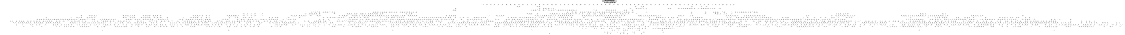# Network structure generated by ABC

digraph network {
size = "7.5,10";
center = true;
edge [dir = back];

{
  node [shape = plaintext];
  edge [style = invis];
  LevelTitle1 [label=""];
  LevelTitle2 [label=""];
  Level16 [label = ""];
  Level15 [label = ""];
  Level14 [label = ""];
  Level13 [label = ""];
  Level12 [label = ""];
  Level11 [label = ""];
  Level10 [label = ""];
  Level9 [label = ""];
  Level8 [label = ""];
  Level7 [label = ""];
  Level6 [label = ""];
  Level5 [label = ""];
  Level4 [label = ""];
  Level3 [label = ""];
  Level2 [label = ""];
  Level1 [label = ""];
  Level0 [label = ""];
  LevelTitle1 ->  LevelTitle2 ->  Level16 ->  Level15 ->  Level14 ->  Level13 ->  Level12 ->  Level11 ->  Level10 ->  Level9 ->  Level8 ->  Level7 ->  Level6 ->  Level5 ->  Level4 ->  Level3 ->  Level2 ->  Level1 ->  Level0;
}

{
  rank = same;
  LevelTitle1;
  title1 [shape=plaintext,
          fontsize=20,
          fontname = "Times-Roman",
          label="Network structure visualized by ABC\nBenchmark \"top\". Time was Wed Sep 16 15:31:11 2020. "
         ];
}

{
  rank = same;
  LevelTitle2;
  title2 [shape=plaintext,
          fontsize=18,
          fontname = "Times-Roman",
          label="The network contains 2381 logic nodes and 0 latches.\n"
         ];
}

{
  rank = same;
  Level16;
  Node9 [label = "o_1_", shape = invtriangle, color = coral, fillcolor = coral];
  Node10 [label = "o_19_", shape = invtriangle, color = coral, fillcolor = coral];
  Node11 [label = "o_2_", shape = invtriangle, color = coral, fillcolor = coral];
  Node12 [label = "o_0_", shape = invtriangle, color = coral, fillcolor = coral];
  Node13 [label = "o_29_", shape = invtriangle, color = coral, fillcolor = coral];
  Node14 [label = "o_60_", shape = invtriangle, color = coral, fillcolor = coral];
  Node15 [label = "o_39_", shape = invtriangle, color = coral, fillcolor = coral];
  Node16 [label = "o_38_", shape = invtriangle, color = coral, fillcolor = coral];
  Node17 [label = "o_25_", shape = invtriangle, color = coral, fillcolor = coral];
  Node18 [label = "o_12_", shape = invtriangle, color = coral, fillcolor = coral];
  Node19 [label = "o_37_", shape = invtriangle, color = coral, fillcolor = coral];
  Node20 [label = "o_26_", shape = invtriangle, color = coral, fillcolor = coral];
  Node21 [label = "o_11_", shape = invtriangle, color = coral, fillcolor = coral];
  Node22 [label = "o_50_", shape = invtriangle, color = coral, fillcolor = coral];
  Node23 [label = "o_36_", shape = invtriangle, color = coral, fillcolor = coral];
  Node24 [label = "o_27_", shape = invtriangle, color = coral, fillcolor = coral];
  Node25 [label = "o_14_", shape = invtriangle, color = coral, fillcolor = coral];
  Node26 [label = "o_35_", shape = invtriangle, color = coral, fillcolor = coral];
  Node27 [label = "o_28_", shape = invtriangle, color = coral, fillcolor = coral];
  Node28 [label = "o_13_", shape = invtriangle, color = coral, fillcolor = coral];
  Node29 [label = "o_34_", shape = invtriangle, color = coral, fillcolor = coral];
  Node30 [label = "o_21_", shape = invtriangle, color = coral, fillcolor = coral];
  Node31 [label = "o_16_", shape = invtriangle, color = coral, fillcolor = coral];
  Node32 [label = "o_40_", shape = invtriangle, color = coral, fillcolor = coral];
  Node33 [label = "o_33_", shape = invtriangle, color = coral, fillcolor = coral];
  Node34 [label = "o_22_", shape = invtriangle, color = coral, fillcolor = coral];
  Node35 [label = "o_15_", shape = invtriangle, color = coral, fillcolor = coral];
  Node36 [label = "o_32_", shape = invtriangle, color = coral, fillcolor = coral];
  Node37 [label = "o_23_", shape = invtriangle, color = coral, fillcolor = coral];
  Node38 [label = "o_18_", shape = invtriangle, color = coral, fillcolor = coral];
  Node39 [label = "o_31_", shape = invtriangle, color = coral, fillcolor = coral];
  Node40 [label = "o_24_", shape = invtriangle, color = coral, fillcolor = coral];
  Node41 [label = "o_17_", shape = invtriangle, color = coral, fillcolor = coral];
  Node42 [label = "o_56_", shape = invtriangle, color = coral, fillcolor = coral];
  Node43 [label = "o_43_", shape = invtriangle, color = coral, fillcolor = coral];
  Node44 [label = "o_30_", shape = invtriangle, color = coral, fillcolor = coral];
  Node45 [label = "o_55_", shape = invtriangle, color = coral, fillcolor = coral];
  Node46 [label = "o_44_", shape = invtriangle, color = coral, fillcolor = coral];
  Node47 [label = "o_58_", shape = invtriangle, color = coral, fillcolor = coral];
  Node48 [label = "o_41_", shape = invtriangle, color = coral, fillcolor = coral];
  Node49 [label = "o_57_", shape = invtriangle, color = coral, fillcolor = coral];
  Node50 [label = "o_42_", shape = invtriangle, color = coral, fillcolor = coral];
  Node51 [label = "o_20_", shape = invtriangle, color = coral, fillcolor = coral];
  Node52 [label = "o_52_", shape = invtriangle, color = coral, fillcolor = coral];
  Node53 [label = "o_47_", shape = invtriangle, color = coral, fillcolor = coral];
  Node54 [label = "o_51_", shape = invtriangle, color = coral, fillcolor = coral];
  Node55 [label = "o_48_", shape = invtriangle, color = coral, fillcolor = coral];
  Node56 [label = "o_54_", shape = invtriangle, color = coral, fillcolor = coral];
  Node57 [label = "o_45_", shape = invtriangle, color = coral, fillcolor = coral];
  Node58 [label = "o_10_", shape = invtriangle, color = coral, fillcolor = coral];
  Node59 [label = "o_53_", shape = invtriangle, color = coral, fillcolor = coral];
  Node60 [label = "o_46_", shape = invtriangle, color = coral, fillcolor = coral];
  Node61 [label = "o_61_", shape = invtriangle, color = coral, fillcolor = coral];
  Node62 [label = "o_9_", shape = invtriangle, color = coral, fillcolor = coral];
  Node63 [label = "o_62_", shape = invtriangle, color = coral, fillcolor = coral];
  Node64 [label = "o_49_", shape = invtriangle, color = coral, fillcolor = coral];
  Node65 [label = "o_7_", shape = invtriangle, color = coral, fillcolor = coral];
  Node66 [label = "o_8_", shape = invtriangle, color = coral, fillcolor = coral];
  Node67 [label = "o_5_", shape = invtriangle, color = coral, fillcolor = coral];
  Node68 [label = "o_59_", shape = invtriangle, color = coral, fillcolor = coral];
  Node69 [label = "o_6_", shape = invtriangle, color = coral, fillcolor = coral];
  Node70 [label = "o_3_", shape = invtriangle, color = coral, fillcolor = coral];
  Node71 [label = "o_4_", shape = invtriangle, color = coral, fillcolor = coral];
}

{
  rank = same;
  Level15;
  Node906 [label = "906\n", shape = ellipse];
  Node1267 [label = "1267\n", shape = ellipse];
  Node1330 [label = "1330\n", shape = ellipse];
  Node1548 [label = "1548\n", shape = ellipse];
  Node1826 [label = "1826\n", shape = ellipse];
  Node1856 [label = "1856\n", shape = ellipse];
  Node2198 [label = "2198\n", shape = ellipse];
  Node2317 [label = "2317\n", shape = ellipse];
  Node2348 [label = "2348\n", shape = ellipse];
  Node2378 [label = "2378\n", shape = ellipse];
}

{
  rank = same;
  Level14;
  Node683 [label = "683\n", shape = ellipse];
  Node905 [label = "905\n", shape = ellipse];
  Node1058 [label = "1058\n", shape = ellipse];
  Node1190 [label = "1190\n", shape = ellipse];
  Node1266 [label = "1266\n", shape = ellipse];
  Node1329 [label = "1329\n", shape = ellipse];
  Node1357 [label = "1357\n", shape = ellipse];
  Node1403 [label = "1403\n", shape = ellipse];
  Node1472 [label = "1472\n", shape = ellipse];
  Node1547 [label = "1547\n", shape = ellipse];
  Node1578 [label = "1578\n", shape = ellipse];
  Node1625 [label = "1625\n", shape = ellipse];
  Node1674 [label = "1674\n", shape = ellipse];
  Node1739 [label = "1739\n", shape = ellipse];
  Node1792 [label = "1792\n", shape = ellipse];
  Node1825 [label = "1825\n", shape = ellipse];
  Node1855 [label = "1855\n", shape = ellipse];
  Node1908 [label = "1908\n", shape = ellipse];
  Node1979 [label = "1979\n", shape = ellipse];
  Node2050 [label = "2050\n", shape = ellipse];
  Node2094 [label = "2094\n", shape = ellipse];
  Node2115 [label = "2115\n", shape = ellipse];
  Node2173 [label = "2173\n", shape = ellipse];
  Node2197 [label = "2197\n", shape = ellipse];
  Node2239 [label = "2239\n", shape = ellipse];
  Node2262 [label = "2262\n", shape = ellipse];
  Node2302 [label = "2302\n", shape = ellipse];
  Node2316 [label = "2316\n", shape = ellipse];
  Node2347 [label = "2347\n", shape = ellipse];
  Node2364 [label = "2364\n", shape = ellipse];
  Node2377 [label = "2377\n", shape = ellipse];
  Node2438 [label = "2438\n", shape = ellipse];
}

{
  rank = same;
  Level13;
  Node682 [label = "682\n", shape = ellipse];
  Node904 [label = "904\n", shape = ellipse];
  Node1057 [label = "1057\n", shape = ellipse];
  Node1189 [label = "1189\n", shape = ellipse];
  Node1265 [label = "1265\n", shape = ellipse];
  Node1328 [label = "1328\n", shape = ellipse];
  Node1356 [label = "1356\n", shape = ellipse];
  Node1402 [label = "1402\n", shape = ellipse];
  Node1471 [label = "1471\n", shape = ellipse];
  Node1546 [label = "1546\n", shape = ellipse];
  Node1577 [label = "1577\n", shape = ellipse];
  Node1624 [label = "1624\n", shape = ellipse];
  Node1673 [label = "1673\n", shape = ellipse];
  Node1738 [label = "1738\n", shape = ellipse];
  Node1791 [label = "1791\n", shape = ellipse];
  Node1824 [label = "1824\n", shape = ellipse];
  Node1854 [label = "1854\n", shape = ellipse];
  Node1907 [label = "1907\n", shape = ellipse];
  Node1978 [label = "1978\n", shape = ellipse];
  Node2049 [label = "2049\n", shape = ellipse];
  Node2093 [label = "2093\n", shape = ellipse];
  Node2114 [label = "2114\n", shape = ellipse];
  Node2172 [label = "2172\n", shape = ellipse];
  Node2196 [label = "2196\n", shape = ellipse];
  Node2238 [label = "2238\n", shape = ellipse];
  Node2261 [label = "2261\n", shape = ellipse];
  Node2301 [label = "2301\n", shape = ellipse];
  Node2315 [label = "2315\n", shape = ellipse];
  Node2346 [label = "2346\n", shape = ellipse];
  Node2363 [label = "2363\n", shape = ellipse];
  Node2376 [label = "2376\n", shape = ellipse];
  Node2437 [label = "2437\n", shape = ellipse];
}

{
  rank = same;
  Level12;
  Node414 [label = "414\n", shape = ellipse];
  Node539 [label = "539\n", shape = ellipse];
  Node681 [label = "681\n", shape = ellipse];
  Node738 [label = "738\n", shape = ellipse];
  Node819 [label = "819\n", shape = ellipse];
  Node903 [label = "903\n", shape = ellipse];
  Node967 [label = "967\n", shape = ellipse];
  Node992 [label = "992\n", shape = ellipse];
  Node1056 [label = "1056\n", shape = ellipse];
  Node1107 [label = "1107\n", shape = ellipse];
  Node1159 [label = "1159\n", shape = ellipse];
  Node1188 [label = "1188\n", shape = ellipse];
  Node1213 [label = "1213\n", shape = ellipse];
  Node1239 [label = "1239\n", shape = ellipse];
  Node1264 [label = "1264\n", shape = ellipse];
  Node1307 [label = "1307\n", shape = ellipse];
  Node1327 [label = "1327\n", shape = ellipse];
  Node1340 [label = "1340\n", shape = ellipse];
  Node1355 [label = "1355\n", shape = ellipse];
  Node1388 [label = "1388\n", shape = ellipse];
  Node1401 [label = "1401\n", shape = ellipse];
  Node1436 [label = "1436\n", shape = ellipse];
  Node1460 [label = "1460\n", shape = ellipse];
  Node1470 [label = "1470\n", shape = ellipse];
  Node1491 [label = "1491\n", shape = ellipse];
  Node1511 [label = "1511\n", shape = ellipse];
  Node1545 [label = "1545\n", shape = ellipse];
  Node1560 [label = "1560\n", shape = ellipse];
  Node1576 [label = "1576\n", shape = ellipse];
  Node1602 [label = "1602\n", shape = ellipse];
  Node1623 [label = "1623\n", shape = ellipse];
  Node1653 [label = "1653\n", shape = ellipse];
  Node1672 [label = "1672\n", shape = ellipse];
  Node1699 [label = "1699\n", shape = ellipse];
  Node1737 [label = "1737\n", shape = ellipse];
  Node1769 [label = "1769\n", shape = ellipse];
  Node1790 [label = "1790\n", shape = ellipse];
  Node1801 [label = "1801\n", shape = ellipse];
  Node1823 [label = "1823\n", shape = ellipse];
  Node1836 [label = "1836\n", shape = ellipse];
  Node1848 [label = "1848\n", shape = ellipse];
  Node1853 [label = "1853\n", shape = ellipse];
  Node1875 [label = "1875\n", shape = ellipse];
  Node1897 [label = "1897\n", shape = ellipse];
  Node1906 [label = "1906\n", shape = ellipse];
  Node1937 [label = "1937\n", shape = ellipse];
  Node1949 [label = "1949\n", shape = ellipse];
  Node1977 [label = "1977\n", shape = ellipse];
  Node2000 [label = "2000\n", shape = ellipse];
  Node2020 [label = "2020\n", shape = ellipse];
  Node2048 [label = "2048\n", shape = ellipse];
  Node2059 [label = "2059\n", shape = ellipse];
  Node2092 [label = "2092\n", shape = ellipse];
  Node2106 [label = "2106\n", shape = ellipse];
  Node2113 [label = "2113\n", shape = ellipse];
  Node2134 [label = "2134\n", shape = ellipse];
  Node2171 [label = "2171\n", shape = ellipse];
  Node2177 [label = "2177\n", shape = ellipse];
  Node2195 [label = "2195\n", shape = ellipse];
  Node2217 [label = "2217\n", shape = ellipse];
  Node2227 [label = "2227\n", shape = ellipse];
  Node2237 [label = "2237\n", shape = ellipse];
  Node2251 [label = "2251\n", shape = ellipse];
  Node2260 [label = "2260\n", shape = ellipse];
  Node2281 [label = "2281\n", shape = ellipse];
  Node2300 [label = "2300\n", shape = ellipse];
  Node2314 [label = "2314\n", shape = ellipse];
  Node2320 [label = "2320\n", shape = ellipse];
  Node2337 [label = "2337\n", shape = ellipse];
  Node2345 [label = "2345\n", shape = ellipse];
  Node2355 [label = "2355\n", shape = ellipse];
  Node2358 [label = "2358\n", shape = ellipse];
  Node2362 [label = "2362\n", shape = ellipse];
  Node2375 [label = "2375\n", shape = ellipse];
  Node2404 [label = "2404\n", shape = ellipse];
  Node2420 [label = "2420\n", shape = ellipse];
  Node2436 [label = "2436\n", shape = ellipse];
}

{
  rank = same;
  Level11;
  Node157 [label = "157\n", shape = ellipse];
  Node250 [label = "250\n", shape = ellipse];
  Node413 [label = "413\n", shape = ellipse];
  Node538 [label = "538\n", shape = ellipse];
  Node680 [label = "680\n", shape = ellipse];
  Node737 [label = "737\n", shape = ellipse];
  Node818 [label = "818\n", shape = ellipse];
  Node902 [label = "902\n", shape = ellipse];
  Node966 [label = "966\n", shape = ellipse];
  Node991 [label = "991\n", shape = ellipse];
  Node1055 [label = "1055\n", shape = ellipse];
  Node1106 [label = "1106\n", shape = ellipse];
  Node1158 [label = "1158\n", shape = ellipse];
  Node1187 [label = "1187\n", shape = ellipse];
  Node1212 [label = "1212\n", shape = ellipse];
  Node1238 [label = "1238\n", shape = ellipse];
  Node1263 [label = "1263\n", shape = ellipse];
  Node1306 [label = "1306\n", shape = ellipse];
  Node1326 [label = "1326\n", shape = ellipse];
  Node1339 [label = "1339\n", shape = ellipse];
  Node1354 [label = "1354\n", shape = ellipse];
  Node1387 [label = "1387\n", shape = ellipse];
  Node1400 [label = "1400\n", shape = ellipse];
  Node1435 [label = "1435\n", shape = ellipse];
  Node1459 [label = "1459\n", shape = ellipse];
  Node1469 [label = "1469\n", shape = ellipse];
  Node1490 [label = "1490\n", shape = ellipse];
  Node1510 [label = "1510\n", shape = ellipse];
  Node1544 [label = "1544\n", shape = ellipse];
  Node1559 [label = "1559\n", shape = ellipse];
  Node1575 [label = "1575\n", shape = ellipse];
  Node1601 [label = "1601\n", shape = ellipse];
  Node1622 [label = "1622\n", shape = ellipse];
  Node1652 [label = "1652\n", shape = ellipse];
  Node1671 [label = "1671\n", shape = ellipse];
  Node1698 [label = "1698\n", shape = ellipse];
  Node1714 [label = "1714\n", shape = ellipse];
  Node1736 [label = "1736\n", shape = ellipse];
  Node1768 [label = "1768\n", shape = ellipse];
  Node1778 [label = "1778\n", shape = ellipse];
  Node1789 [label = "1789\n", shape = ellipse];
  Node1800 [label = "1800\n", shape = ellipse];
  Node1822 [label = "1822\n", shape = ellipse];
  Node1835 [label = "1835\n", shape = ellipse];
  Node1847 [label = "1847\n", shape = ellipse];
  Node1852 [label = "1852\n", shape = ellipse];
  Node1874 [label = "1874\n", shape = ellipse];
  Node1896 [label = "1896\n", shape = ellipse];
  Node1905 [label = "1905\n", shape = ellipse];
  Node1936 [label = "1936\n", shape = ellipse];
  Node1976 [label = "1976\n", shape = ellipse];
  Node1999 [label = "1999\n", shape = ellipse];
  Node2019 [label = "2019\n", shape = ellipse];
  Node2047 [label = "2047\n", shape = ellipse];
  Node2058 [label = "2058\n", shape = ellipse];
  Node2072 [label = "2072\n", shape = ellipse];
  Node2091 [label = "2091\n", shape = ellipse];
  Node2105 [label = "2105\n", shape = ellipse];
  Node2112 [label = "2112\n", shape = ellipse];
  Node2133 [label = "2133\n", shape = ellipse];
  Node2144 [label = "2144\n", shape = ellipse];
  Node2170 [label = "2170\n", shape = ellipse];
  Node2176 [label = "2176\n", shape = ellipse];
  Node2194 [label = "2194\n", shape = ellipse];
  Node2216 [label = "2216\n", shape = ellipse];
  Node2226 [label = "2226\n", shape = ellipse];
  Node2236 [label = "2236\n", shape = ellipse];
  Node2250 [label = "2250\n", shape = ellipse];
  Node2259 [label = "2259\n", shape = ellipse];
  Node2280 [label = "2280\n", shape = ellipse];
  Node2299 [label = "2299\n", shape = ellipse];
  Node2313 [label = "2313\n", shape = ellipse];
  Node2336 [label = "2336\n", shape = ellipse];
  Node2344 [label = "2344\n", shape = ellipse];
  Node2354 [label = "2354\n", shape = ellipse];
  Node2357 [label = "2357\n", shape = ellipse];
  Node2361 [label = "2361\n", shape = ellipse];
  Node2374 [label = "2374\n", shape = ellipse];
  Node2403 [label = "2403\n", shape = ellipse];
  Node2419 [label = "2419\n", shape = ellipse];
  Node2435 [label = "2435\n", shape = ellipse];
}

{
  rank = same;
  Level10;
  Node156 [label = "156\n", shape = ellipse];
  Node249 [label = "249\n", shape = ellipse];
  Node315 [label = "315\n", shape = ellipse];
  Node364 [label = "364\n", shape = ellipse];
  Node412 [label = "412\n", shape = ellipse];
  Node460 [label = "460\n", shape = ellipse];
  Node489 [label = "489\n", shape = ellipse];
  Node537 [label = "537\n", shape = ellipse];
  Node586 [label = "586\n", shape = ellipse];
  Node632 [label = "632\n", shape = ellipse];
  Node679 [label = "679\n", shape = ellipse];
  Node709 [label = "709\n", shape = ellipse];
  Node711 [label = "711\n", shape = ellipse];
  Node736 [label = "736\n", shape = ellipse];
  Node764 [label = "764\n", shape = ellipse];
  Node791 [label = "791\n", shape = ellipse];
  Node817 [label = "817\n", shape = ellipse];
  Node850 [label = "850\n", shape = ellipse];
  Node876 [label = "876\n", shape = ellipse];
  Node901 [label = "901\n", shape = ellipse];
  Node923 [label = "923\n", shape = ellipse];
  Node949 [label = "949\n", shape = ellipse];
  Node965 [label = "965\n", shape = ellipse];
  Node969 [label = "969\n", shape = ellipse];
  Node990 [label = "990\n", shape = ellipse];
  Node1017 [label = "1017\n", shape = ellipse];
  Node1040 [label = "1040\n", shape = ellipse];
  Node1054 [label = "1054\n", shape = ellipse];
  Node1082 [label = "1082\n", shape = ellipse];
  Node1096 [label = "1096\n", shape = ellipse];
  Node1105 [label = "1105\n", shape = ellipse];
  Node1127 [label = "1127\n", shape = ellipse];
  Node1157 [label = "1157\n", shape = ellipse];
  Node1167 [label = "1167\n", shape = ellipse];
  Node1181 [label = "1181\n", shape = ellipse];
  Node1186 [label = "1186\n", shape = ellipse];
  Node1197 [label = "1197\n", shape = ellipse];
  Node1205 [label = "1205\n", shape = ellipse];
  Node1211 [label = "1211\n", shape = ellipse];
  Node1219 [label = "1219\n", shape = ellipse];
  Node1229 [label = "1229\n", shape = ellipse];
  Node1237 [label = "1237\n", shape = ellipse];
  Node1253 [label = "1253\n", shape = ellipse];
  Node1262 [label = "1262\n", shape = ellipse];
  Node1290 [label = "1290\n", shape = ellipse];
  Node1298 [label = "1298\n", shape = ellipse];
  Node1305 [label = "1305\n", shape = ellipse];
  Node1312 [label = "1312\n", shape = ellipse];
  Node1323 [label = "1323\n", shape = ellipse];
  Node1325 [label = "1325\n", shape = ellipse];
  Node1333 [label = "1333\n", shape = ellipse];
  Node1338 [label = "1338\n", shape = ellipse];
  Node1342 [label = "1342\n", shape = ellipse];
  Node1348 [label = "1348\n", shape = ellipse];
  Node1353 [label = "1353\n", shape = ellipse];
  Node1367 [label = "1367\n", shape = ellipse];
  Node1374 [label = "1374\n", shape = ellipse];
  Node1386 [label = "1386\n", shape = ellipse];
  Node1390 [label = "1390\n", shape = ellipse];
  Node1392 [label = "1392\n", shape = ellipse];
  Node1399 [label = "1399\n", shape = ellipse];
  Node1411 [label = "1411\n", shape = ellipse];
  Node1419 [label = "1419\n", shape = ellipse];
  Node1434 [label = "1434\n", shape = ellipse];
  Node1441 [label = "1441\n", shape = ellipse];
  Node1458 [label = "1458\n", shape = ellipse];
  Node1468 [label = "1468\n", shape = ellipse];
  Node1475 [label = "1475\n", shape = ellipse];
  Node1477 [label = "1477\n", shape = ellipse];
  Node1489 [label = "1489\n", shape = ellipse];
  Node1499 [label = "1499\n", shape = ellipse];
  Node1505 [label = "1505\n", shape = ellipse];
  Node1509 [label = "1509\n", shape = ellipse];
  Node1519 [label = "1519\n", shape = ellipse];
  Node1528 [label = "1528\n", shape = ellipse];
  Node1543 [label = "1543\n", shape = ellipse];
  Node1551 [label = "1551\n", shape = ellipse];
  Node1553 [label = "1553\n", shape = ellipse];
  Node1558 [label = "1558\n", shape = ellipse];
  Node1562 [label = "1562\n", shape = ellipse];
  Node1564 [label = "1564\n", shape = ellipse];
  Node1574 [label = "1574\n", shape = ellipse];
  Node1592 [label = "1592\n", shape = ellipse];
  Node1600 [label = "1600\n", shape = ellipse];
  Node1610 [label = "1610\n", shape = ellipse];
  Node1617 [label = "1617\n", shape = ellipse];
  Node1621 [label = "1621\n", shape = ellipse];
  Node1636 [label = "1636\n", shape = ellipse];
  Node1647 [label = "1647\n", shape = ellipse];
  Node1651 [label = "1651\n", shape = ellipse];
  Node1659 [label = "1659\n", shape = ellipse];
  Node1661 [label = "1661\n", shape = ellipse];
  Node1670 [label = "1670\n", shape = ellipse];
  Node1679 [label = "1679\n", shape = ellipse];
  Node1690 [label = "1690\n", shape = ellipse];
  Node1697 [label = "1697\n", shape = ellipse];
  Node1713 [label = "1713\n", shape = ellipse];
  Node1721 [label = "1721\n", shape = ellipse];
  Node1729 [label = "1729\n", shape = ellipse];
  Node1735 [label = "1735\n", shape = ellipse];
  Node1755 [label = "1755\n", shape = ellipse];
  Node1761 [label = "1761\n", shape = ellipse];
  Node1767 [label = "1767\n", shape = ellipse];
  Node1777 [label = "1777\n", shape = ellipse];
  Node1781 [label = "1781\n", shape = ellipse];
  Node1784 [label = "1784\n", shape = ellipse];
  Node1788 [label = "1788\n", shape = ellipse];
  Node1796 [label = "1796\n", shape = ellipse];
  Node1799 [label = "1799\n", shape = ellipse];
  Node1809 [label = "1809\n", shape = ellipse];
  Node1817 [label = "1817\n", shape = ellipse];
  Node1821 [label = "1821\n", shape = ellipse];
  Node1832 [label = "1832\n", shape = ellipse];
  Node1834 [label = "1834\n", shape = ellipse];
  Node1838 [label = "1838\n", shape = ellipse];
  Node1844 [label = "1844\n", shape = ellipse];
  Node1846 [label = "1846\n", shape = ellipse];
  Node1849 [label = "1849\n", shape = ellipse];
  Node1851 [label = "1851\n", shape = ellipse];
  Node1860 [label = "1860\n", shape = ellipse];
  Node1866 [label = "1866\n", shape = ellipse];
  Node1873 [label = "1873\n", shape = ellipse];
  Node1883 [label = "1883\n", shape = ellipse];
  Node1895 [label = "1895\n", shape = ellipse];
  Node1900 [label = "1900\n", shape = ellipse];
  Node1904 [label = "1904\n", shape = ellipse];
  Node1916 [label = "1916\n", shape = ellipse];
  Node1926 [label = "1926\n", shape = ellipse];
  Node1935 [label = "1935\n", shape = ellipse];
  Node1948 [label = "1948\n", shape = ellipse];
  Node1957 [label = "1957\n", shape = ellipse];
  Node1975 [label = "1975\n", shape = ellipse];
  Node1984 [label = "1984\n", shape = ellipse];
  Node1992 [label = "1992\n", shape = ellipse];
  Node1998 [label = "1998\n", shape = ellipse];
  Node2004 [label = "2004\n", shape = ellipse];
  Node2011 [label = "2011\n", shape = ellipse];
  Node2018 [label = "2018\n", shape = ellipse];
  Node2028 [label = "2028\n", shape = ellipse];
  Node2040 [label = "2040\n", shape = ellipse];
  Node2046 [label = "2046\n", shape = ellipse];
  Node2052 [label = "2052\n", shape = ellipse];
  Node2053 [label = "2053\n", shape = ellipse];
  Node2057 [label = "2057\n", shape = ellipse];
  Node2071 [label = "2071\n", shape = ellipse];
  Node2080 [label = "2080\n", shape = ellipse];
  Node2085 [label = "2085\n", shape = ellipse];
  Node2090 [label = "2090\n", shape = ellipse];
  Node2099 [label = "2099\n", shape = ellipse];
  Node2104 [label = "2104\n", shape = ellipse];
  Node2108 [label = "2108\n", shape = ellipse];
  Node2111 [label = "2111\n", shape = ellipse];
  Node2121 [label = "2121\n", shape = ellipse];
  Node2124 [label = "2124\n", shape = ellipse];
  Node2132 [label = "2132\n", shape = ellipse];
  Node2138 [label = "2138\n", shape = ellipse];
  Node2143 [label = "2143\n", shape = ellipse];
  Node2152 [label = "2152\n", shape = ellipse];
  Node2158 [label = "2158\n", shape = ellipse];
  Node2169 [label = "2169\n", shape = ellipse];
  Node2175 [label = "2175\n", shape = ellipse];
  Node2182 [label = "2182\n", shape = ellipse];
  Node2191 [label = "2191\n", shape = ellipse];
  Node2193 [label = "2193\n", shape = ellipse];
  Node2204 [label = "2204\n", shape = ellipse];
  Node2213 [label = "2213\n", shape = ellipse];
  Node2215 [label = "2215\n", shape = ellipse];
  Node2224 [label = "2224\n", shape = ellipse];
  Node2231 [label = "2231\n", shape = ellipse];
  Node2235 [label = "2235\n", shape = ellipse];
  Node2243 [label = "2243\n", shape = ellipse];
  Node2249 [label = "2249\n", shape = ellipse];
  Node2253 [label = "2253\n", shape = ellipse];
  Node2258 [label = "2258\n", shape = ellipse];
  Node2273 [label = "2273\n", shape = ellipse];
  Node2277 [label = "2277\n", shape = ellipse];
  Node2279 [label = "2279\n", shape = ellipse];
  Node2283 [label = "2283\n", shape = ellipse];
  Node2285 [label = "2285\n", shape = ellipse];
  Node2298 [label = "2298\n", shape = ellipse];
  Node2306 [label = "2306\n", shape = ellipse];
  Node2312 [label = "2312\n", shape = ellipse];
  Node2319 [label = "2319\n", shape = ellipse];
  Node2326 [label = "2326\n", shape = ellipse];
  Node2331 [label = "2331\n", shape = ellipse];
  Node2335 [label = "2335\n", shape = ellipse];
  Node2343 [label = "2343\n", shape = ellipse];
  Node2350 [label = "2350\n", shape = ellipse];
  Node2351 [label = "2351\n", shape = ellipse];
  Node2353 [label = "2353\n", shape = ellipse];
  Node2356 [label = "2356\n", shape = ellipse];
  Node2360 [label = "2360\n", shape = ellipse];
  Node2372 [label = "2372\n", shape = ellipse];
  Node2373 [label = "2373\n", shape = ellipse];
  Node2395 [label = "2395\n", shape = ellipse];
  Node2400 [label = "2400\n", shape = ellipse];
  Node2402 [label = "2402\n", shape = ellipse];
  Node2412 [label = "2412\n", shape = ellipse];
  Node2418 [label = "2418\n", shape = ellipse];
  Node2429 [label = "2429\n", shape = ellipse];
  Node2434 [label = "2434\n", shape = ellipse];
}

{
  rank = same;
  Level9;
  Node155 [label = "155\n", shape = ellipse];
  Node248 [label = "248\n", shape = ellipse];
  Node314 [label = "314\n", shape = ellipse];
  Node363 [label = "363\n", shape = ellipse];
  Node411 [label = "411\n", shape = ellipse];
  Node459 [label = "459\n", shape = ellipse];
  Node488 [label = "488\n", shape = ellipse];
  Node536 [label = "536\n", shape = ellipse];
  Node585 [label = "585\n", shape = ellipse];
  Node631 [label = "631\n", shape = ellipse];
  Node678 [label = "678\n", shape = ellipse];
  Node708 [label = "708\n", shape = ellipse];
  Node710 [label = "710\n", shape = ellipse];
  Node735 [label = "735\n", shape = ellipse];
  Node763 [label = "763\n", shape = ellipse];
  Node790 [label = "790\n", shape = ellipse];
  Node816 [label = "816\n", shape = ellipse];
  Node849 [label = "849\n", shape = ellipse];
  Node875 [label = "875\n", shape = ellipse];
  Node900 [label = "900\n", shape = ellipse];
  Node922 [label = "922\n", shape = ellipse];
  Node948 [label = "948\n", shape = ellipse];
  Node964 [label = "964\n", shape = ellipse];
  Node968 [label = "968\n", shape = ellipse];
  Node977 [label = "977\n", shape = ellipse];
  Node989 [label = "989\n", shape = ellipse];
  Node1016 [label = "1016\n", shape = ellipse];
  Node1039 [label = "1039\n", shape = ellipse];
  Node1053 [label = "1053\n", shape = ellipse];
  Node1081 [label = "1081\n", shape = ellipse];
  Node1095 [label = "1095\n", shape = ellipse];
  Node1104 [label = "1104\n", shape = ellipse];
  Node1126 [label = "1126\n", shape = ellipse];
  Node1156 [label = "1156\n", shape = ellipse];
  Node1166 [label = "1166\n", shape = ellipse];
  Node1180 [label = "1180\n", shape = ellipse];
  Node1185 [label = "1185\n", shape = ellipse];
  Node1204 [label = "1204\n", shape = ellipse];
  Node1210 [label = "1210\n", shape = ellipse];
  Node1218 [label = "1218\n", shape = ellipse];
  Node1228 [label = "1228\n", shape = ellipse];
  Node1236 [label = "1236\n", shape = ellipse];
  Node1252 [label = "1252\n", shape = ellipse];
  Node1261 [label = "1261\n", shape = ellipse];
  Node1289 [label = "1289\n", shape = ellipse];
  Node1297 [label = "1297\n", shape = ellipse];
  Node1304 [label = "1304\n", shape = ellipse];
  Node1311 [label = "1311\n", shape = ellipse];
  Node1322 [label = "1322\n", shape = ellipse];
  Node1337 [label = "1337\n", shape = ellipse];
  Node1341 [label = "1341\n", shape = ellipse];
  Node1347 [label = "1347\n", shape = ellipse];
  Node1352 [label = "1352\n", shape = ellipse];
  Node1366 [label = "1366\n", shape = ellipse];
  Node1373 [label = "1373\n", shape = ellipse];
  Node1385 [label = "1385\n", shape = ellipse];
  Node1389 [label = "1389\n", shape = ellipse];
  Node1391 [label = "1391\n", shape = ellipse];
  Node1398 [label = "1398\n", shape = ellipse];
  Node1410 [label = "1410\n", shape = ellipse];
  Node1418 [label = "1418\n", shape = ellipse];
  Node1433 [label = "1433\n", shape = ellipse];
  Node1440 [label = "1440\n", shape = ellipse];
  Node1457 [label = "1457\n", shape = ellipse];
  Node1467 [label = "1467\n", shape = ellipse];
  Node1474 [label = "1474\n", shape = ellipse];
  Node1476 [label = "1476\n", shape = ellipse];
  Node1488 [label = "1488\n", shape = ellipse];
  Node1498 [label = "1498\n", shape = ellipse];
  Node1504 [label = "1504\n", shape = ellipse];
  Node1508 [label = "1508\n", shape = ellipse];
  Node1518 [label = "1518\n", shape = ellipse];
  Node1527 [label = "1527\n", shape = ellipse];
  Node1542 [label = "1542\n", shape = ellipse];
  Node1550 [label = "1550\n", shape = ellipse];
  Node1552 [label = "1552\n", shape = ellipse];
  Node1557 [label = "1557\n", shape = ellipse];
  Node1561 [label = "1561\n", shape = ellipse];
  Node1563 [label = "1563\n", shape = ellipse];
  Node1573 [label = "1573\n", shape = ellipse];
  Node1591 [label = "1591\n", shape = ellipse];
  Node1599 [label = "1599\n", shape = ellipse];
  Node1609 [label = "1609\n", shape = ellipse];
  Node1616 [label = "1616\n", shape = ellipse];
  Node1620 [label = "1620\n", shape = ellipse];
  Node1635 [label = "1635\n", shape = ellipse];
  Node1646 [label = "1646\n", shape = ellipse];
  Node1650 [label = "1650\n", shape = ellipse];
  Node1658 [label = "1658\n", shape = ellipse];
  Node1660 [label = "1660\n", shape = ellipse];
  Node1669 [label = "1669\n", shape = ellipse];
  Node1678 [label = "1678\n", shape = ellipse];
  Node1689 [label = "1689\n", shape = ellipse];
  Node1696 [label = "1696\n", shape = ellipse];
  Node1712 [label = "1712\n", shape = ellipse];
  Node1720 [label = "1720\n", shape = ellipse];
  Node1728 [label = "1728\n", shape = ellipse];
  Node1734 [label = "1734\n", shape = ellipse];
  Node1754 [label = "1754\n", shape = ellipse];
  Node1760 [label = "1760\n", shape = ellipse];
  Node1766 [label = "1766\n", shape = ellipse];
  Node1773 [label = "1773\n", shape = ellipse];
  Node1776 [label = "1776\n", shape = ellipse];
  Node1780 [label = "1780\n", shape = ellipse];
  Node1783 [label = "1783\n", shape = ellipse];
  Node1787 [label = "1787\n", shape = ellipse];
  Node1795 [label = "1795\n", shape = ellipse];
  Node1808 [label = "1808\n", shape = ellipse];
  Node1816 [label = "1816\n", shape = ellipse];
  Node1820 [label = "1820\n", shape = ellipse];
  Node1831 [label = "1831\n", shape = ellipse];
  Node1833 [label = "1833\n", shape = ellipse];
  Node1837 [label = "1837\n", shape = ellipse];
  Node1843 [label = "1843\n", shape = ellipse];
  Node1845 [label = "1845\n", shape = ellipse];
  Node1850 [label = "1850\n", shape = ellipse];
  Node1859 [label = "1859\n", shape = ellipse];
  Node1865 [label = "1865\n", shape = ellipse];
  Node1872 [label = "1872\n", shape = ellipse];
  Node1882 [label = "1882\n", shape = ellipse];
  Node1887 [label = "1887\n", shape = ellipse];
  Node1894 [label = "1894\n", shape = ellipse];
  Node1899 [label = "1899\n", shape = ellipse];
  Node1903 [label = "1903\n", shape = ellipse];
  Node1915 [label = "1915\n", shape = ellipse];
  Node1925 [label = "1925\n", shape = ellipse];
  Node1934 [label = "1934\n", shape = ellipse];
  Node1947 [label = "1947\n", shape = ellipse];
  Node1956 [label = "1956\n", shape = ellipse];
  Node1974 [label = "1974\n", shape = ellipse];
  Node1983 [label = "1983\n", shape = ellipse];
  Node1991 [label = "1991\n", shape = ellipse];
  Node1997 [label = "1997\n", shape = ellipse];
  Node2003 [label = "2003\n", shape = ellipse];
  Node2010 [label = "2010\n", shape = ellipse];
  Node2017 [label = "2017\n", shape = ellipse];
  Node2027 [label = "2027\n", shape = ellipse];
  Node2039 [label = "2039\n", shape = ellipse];
  Node2045 [label = "2045\n", shape = ellipse];
  Node2051 [label = "2051\n", shape = ellipse];
  Node2056 [label = "2056\n", shape = ellipse];
  Node2070 [label = "2070\n", shape = ellipse];
  Node2079 [label = "2079\n", shape = ellipse];
  Node2084 [label = "2084\n", shape = ellipse];
  Node2089 [label = "2089\n", shape = ellipse];
  Node2098 [label = "2098\n", shape = ellipse];
  Node2103 [label = "2103\n", shape = ellipse];
  Node2107 [label = "2107\n", shape = ellipse];
  Node2109 [label = "2109\n", shape = ellipse];
  Node2110 [label = "2110\n", shape = ellipse];
  Node2120 [label = "2120\n", shape = ellipse];
  Node2123 [label = "2123\n", shape = ellipse];
  Node2131 [label = "2131\n", shape = ellipse];
  Node2142 [label = "2142\n", shape = ellipse];
  Node2151 [label = "2151\n", shape = ellipse];
  Node2157 [label = "2157\n", shape = ellipse];
  Node2168 [label = "2168\n", shape = ellipse];
  Node2174 [label = "2174\n", shape = ellipse];
  Node2181 [label = "2181\n", shape = ellipse];
  Node2190 [label = "2190\n", shape = ellipse];
  Node2192 [label = "2192\n", shape = ellipse];
  Node2203 [label = "2203\n", shape = ellipse];
  Node2212 [label = "2212\n", shape = ellipse];
  Node2214 [label = "2214\n", shape = ellipse];
  Node2223 [label = "2223\n", shape = ellipse];
  Node2225 [label = "2225\n", shape = ellipse];
  Node2230 [label = "2230\n", shape = ellipse];
  Node2234 [label = "2234\n", shape = ellipse];
  Node2242 [label = "2242\n", shape = ellipse];
  Node2248 [label = "2248\n", shape = ellipse];
  Node2252 [label = "2252\n", shape = ellipse];
  Node2256 [label = "2256\n", shape = ellipse];
  Node2257 [label = "2257\n", shape = ellipse];
  Node2272 [label = "2272\n", shape = ellipse];
  Node2278 [label = "2278\n", shape = ellipse];
  Node2282 [label = "2282\n", shape = ellipse];
  Node2284 [label = "2284\n", shape = ellipse];
  Node2297 [label = "2297\n", shape = ellipse];
  Node2305 [label = "2305\n", shape = ellipse];
  Node2311 [label = "2311\n", shape = ellipse];
  Node2318 [label = "2318\n", shape = ellipse];
  Node2325 [label = "2325\n", shape = ellipse];
  Node2330 [label = "2330\n", shape = ellipse];
  Node2334 [label = "2334\n", shape = ellipse];
  Node2342 [label = "2342\n", shape = ellipse];
  Node2349 [label = "2349\n", shape = ellipse];
  Node2352 [label = "2352\n", shape = ellipse];
  Node2359 [label = "2359\n", shape = ellipse];
  Node2371 [label = "2371\n", shape = ellipse];
  Node2393 [label = "2393\n", shape = ellipse];
  Node2394 [label = "2394\n", shape = ellipse];
  Node2399 [label = "2399\n", shape = ellipse];
  Node2401 [label = "2401\n", shape = ellipse];
  Node2411 [label = "2411\n", shape = ellipse];
  Node2413 [label = "2413\n", shape = ellipse];
  Node2417 [label = "2417\n", shape = ellipse];
  Node2428 [label = "2428\n", shape = ellipse];
}

{
  rank = same;
  Level8;
  Node116 [label = "116\n", shape = ellipse];
  Node135 [label = "135\n", shape = ellipse];
  Node154 [label = "154\n", shape = ellipse];
  Node183 [label = "183\n", shape = ellipse];
  Node201 [label = "201\n", shape = ellipse];
  Node221 [label = "221\n", shape = ellipse];
  Node234 [label = "234\n", shape = ellipse];
  Node247 [label = "247\n", shape = ellipse];
  Node275 [label = "275\n", shape = ellipse];
  Node290 [label = "290\n", shape = ellipse];
  Node313 [label = "313\n", shape = ellipse];
  Node331 [label = "331\n", shape = ellipse];
  Node346 [label = "346\n", shape = ellipse];
  Node362 [label = "362\n", shape = ellipse];
  Node379 [label = "379\n", shape = ellipse];
  Node394 [label = "394\n", shape = ellipse];
  Node410 [label = "410\n", shape = ellipse];
  Node427 [label = "427\n", shape = ellipse];
  Node443 [label = "443\n", shape = ellipse];
  Node458 [label = "458\n", shape = ellipse];
  Node469 [label = "469\n", shape = ellipse];
  Node487 [label = "487\n", shape = ellipse];
  Node503 [label = "503\n", shape = ellipse];
  Node519 [label = "519\n", shape = ellipse];
  Node535 [label = "535\n", shape = ellipse];
  Node553 [label = "553\n", shape = ellipse];
  Node568 [label = "568\n", shape = ellipse];
  Node584 [label = "584\n", shape = ellipse];
  Node601 [label = "601\n", shape = ellipse];
  Node615 [label = "615\n", shape = ellipse];
  Node630 [label = "630\n", shape = ellipse];
  Node647 [label = "647\n", shape = ellipse];
  Node661 [label = "661\n", shape = ellipse];
  Node677 [label = "677\n", shape = ellipse];
  Node692 [label = "692\n", shape = ellipse];
  Node699 [label = "699\n", shape = ellipse];
  Node707 [label = "707\n", shape = ellipse];
  Node718 [label = "718\n", shape = ellipse];
  Node726 [label = "726\n", shape = ellipse];
  Node734 [label = "734\n", shape = ellipse];
  Node746 [label = "746\n", shape = ellipse];
  Node754 [label = "754\n", shape = ellipse];
  Node762 [label = "762\n", shape = ellipse];
  Node772 [label = "772\n", shape = ellipse];
  Node781 [label = "781\n", shape = ellipse];
  Node789 [label = "789\n", shape = ellipse];
  Node799 [label = "799\n", shape = ellipse];
  Node807 [label = "807\n", shape = ellipse];
  Node815 [label = "815\n", shape = ellipse];
  Node825 [label = "825\n", shape = ellipse];
  Node840 [label = "840\n", shape = ellipse];
  Node848 [label = "848\n", shape = ellipse];
  Node858 [label = "858\n", shape = ellipse];
  Node866 [label = "866\n", shape = ellipse];
  Node874 [label = "874\n", shape = ellipse];
  Node887 [label = "887\n", shape = ellipse];
  Node899 [label = "899\n", shape = ellipse];
  Node911 [label = "911\n", shape = ellipse];
  Node919 [label = "919\n", shape = ellipse];
  Node921 [label = "921\n", shape = ellipse];
  Node931 [label = "931\n", shape = ellipse];
  Node939 [label = "939\n", shape = ellipse];
  Node947 [label = "947\n", shape = ellipse];
  Node953 [label = "953\n", shape = ellipse];
  Node961 [label = "961\n", shape = ellipse];
  Node963 [label = "963\n", shape = ellipse];
  Node976 [label = "976\n", shape = ellipse];
  Node980 [label = "980\n", shape = ellipse];
  Node988 [label = "988\n", shape = ellipse];
  Node1000 [label = "1000\n", shape = ellipse];
  Node1007 [label = "1007\n", shape = ellipse];
  Node1015 [label = "1015\n", shape = ellipse];
  Node1025 [label = "1025\n", shape = ellipse];
  Node1030 [label = "1030\n", shape = ellipse];
  Node1038 [label = "1038\n", shape = ellipse];
  Node1044 [label = "1044\n", shape = ellipse];
  Node1052 [label = "1052\n", shape = ellipse];
  Node1066 [label = "1066\n", shape = ellipse];
  Node1074 [label = "1074\n", shape = ellipse];
  Node1080 [label = "1080\n", shape = ellipse];
  Node1084 [label = "1084\n", shape = ellipse];
  Node1086 [label = "1086\n", shape = ellipse];
  Node1094 [label = "1094\n", shape = ellipse];
  Node1098 [label = "1098\n", shape = ellipse];
  Node1100 [label = "1100\n", shape = ellipse];
  Node1103 [label = "1103\n", shape = ellipse];
  Node1115 [label = "1115\n", shape = ellipse];
  Node1117 [label = "1117\n", shape = ellipse];
  Node1125 [label = "1125\n", shape = ellipse];
  Node1131 [label = "1131\n", shape = ellipse];
  Node1139 [label = "1139\n", shape = ellipse];
  Node1147 [label = "1147\n", shape = ellipse];
  Node1155 [label = "1155\n", shape = ellipse];
  Node1163 [label = "1163\n", shape = ellipse];
  Node1165 [label = "1165\n", shape = ellipse];
  Node1169 [label = "1169\n", shape = ellipse];
  Node1175 [label = "1175\n", shape = ellipse];
  Node1179 [label = "1179\n", shape = ellipse];
  Node1184 [label = "1184\n", shape = ellipse];
  Node1195 [label = "1195\n", shape = ellipse];
  Node1196 [label = "1196\n", shape = ellipse];
  Node1199 [label = "1199\n", shape = ellipse];
  Node1201 [label = "1201\n", shape = ellipse];
  Node1203 [label = "1203\n", shape = ellipse];
  Node1207 [label = "1207\n", shape = ellipse];
  Node1209 [label = "1209\n", shape = ellipse];
  Node1215 [label = "1215\n", shape = ellipse];
  Node1217 [label = "1217\n", shape = ellipse];
  Node1223 [label = "1223\n", shape = ellipse];
  Node1225 [label = "1225\n", shape = ellipse];
  Node1227 [label = "1227\n", shape = ellipse];
  Node1231 [label = "1231\n", shape = ellipse];
  Node1233 [label = "1233\n", shape = ellipse];
  Node1235 [label = "1235\n", shape = ellipse];
  Node1243 [label = "1243\n", shape = ellipse];
  Node1251 [label = "1251\n", shape = ellipse];
  Node1255 [label = "1255\n", shape = ellipse];
  Node1257 [label = "1257\n", shape = ellipse];
  Node1260 [label = "1260\n", shape = ellipse];
  Node1275 [label = "1275\n", shape = ellipse];
  Node1283 [label = "1283\n", shape = ellipse];
  Node1288 [label = "1288\n", shape = ellipse];
  Node1292 [label = "1292\n", shape = ellipse];
  Node1294 [label = "1294\n", shape = ellipse];
  Node1296 [label = "1296\n", shape = ellipse];
  Node1300 [label = "1300\n", shape = ellipse];
  Node1303 [label = "1303\n", shape = ellipse];
  Node1309 [label = "1309\n", shape = ellipse];
  Node1310 [label = "1310\n", shape = ellipse];
  Node1317 [label = "1317\n", shape = ellipse];
  Node1321 [label = "1321\n", shape = ellipse];
  Node1324 [label = "1324\n", shape = ellipse];
  Node1332 [label = "1332\n", shape = ellipse];
  Node1335 [label = "1335\n", shape = ellipse];
  Node1336 [label = "1336\n", shape = ellipse];
  Node1344 [label = "1344\n", shape = ellipse];
  Node1346 [label = "1346\n", shape = ellipse];
  Node1351 [label = "1351\n", shape = ellipse];
  Node1361 [label = "1361\n", shape = ellipse];
  Node1363 [label = "1363\n", shape = ellipse];
  Node1365 [label = "1365\n", shape = ellipse];
  Node1369 [label = "1369\n", shape = ellipse];
  Node1370 [label = "1370\n", shape = ellipse];
  Node1372 [label = "1372\n", shape = ellipse];
  Node1376 [label = "1376\n", shape = ellipse];
  Node1384 [label = "1384\n", shape = ellipse];
  Node1397 [label = "1397\n", shape = ellipse];
  Node1405 [label = "1405\n", shape = ellipse];
  Node1407 [label = "1407\n", shape = ellipse];
  Node1409 [label = "1409\n", shape = ellipse];
  Node1413 [label = "1413\n", shape = ellipse];
  Node1415 [label = "1415\n", shape = ellipse];
  Node1417 [label = "1417\n", shape = ellipse];
  Node1424 [label = "1424\n", shape = ellipse];
  Node1432 [label = "1432\n", shape = ellipse];
  Node1439 [label = "1439\n", shape = ellipse];
  Node1446 [label = "1446\n", shape = ellipse];
  Node1449 [label = "1449\n", shape = ellipse];
  Node1454 [label = "1454\n", shape = ellipse];
  Node1456 [label = "1456\n", shape = ellipse];
  Node1464 [label = "1464\n", shape = ellipse];
  Node1466 [label = "1466\n", shape = ellipse];
  Node1473 [label = "1473\n", shape = ellipse];
  Node1483 [label = "1483\n", shape = ellipse];
  Node1485 [label = "1485\n", shape = ellipse];
  Node1487 [label = "1487\n", shape = ellipse];
  Node1493 [label = "1493\n", shape = ellipse];
  Node1495 [label = "1495\n", shape = ellipse];
  Node1497 [label = "1497\n", shape = ellipse];
  Node1501 [label = "1501\n", shape = ellipse];
  Node1503 [label = "1503\n", shape = ellipse];
  Node1507 [label = "1507\n", shape = ellipse];
  Node1513 [label = "1513\n", shape = ellipse];
  Node1515 [label = "1515\n", shape = ellipse];
  Node1517 [label = "1517\n", shape = ellipse];
  Node1521 [label = "1521\n", shape = ellipse];
  Node1524 [label = "1524\n", shape = ellipse];
  Node1526 [label = "1526\n", shape = ellipse];
  Node1531 [label = "1531\n", shape = ellipse];
  Node1537 [label = "1537\n", shape = ellipse];
  Node1541 [label = "1541\n", shape = ellipse];
  Node1556 [label = "1556\n", shape = ellipse];
  Node1566 [label = "1566\n", shape = ellipse];
  Node1570 [label = "1570\n", shape = ellipse];
  Node1572 [label = "1572\n", shape = ellipse];
  Node1581 [label = "1581\n", shape = ellipse];
  Node1584 [label = "1584\n", shape = ellipse];
  Node1586 [label = "1586\n", shape = ellipse];
  Node1590 [label = "1590\n", shape = ellipse];
  Node1594 [label = "1594\n", shape = ellipse];
  Node1596 [label = "1596\n", shape = ellipse];
  Node1598 [label = "1598\n", shape = ellipse];
  Node1604 [label = "1604\n", shape = ellipse];
  Node1606 [label = "1606\n", shape = ellipse];
  Node1608 [label = "1608\n", shape = ellipse];
  Node1611 [label = "1611\n", shape = ellipse];
  Node1615 [label = "1615\n", shape = ellipse];
  Node1619 [label = "1619\n", shape = ellipse];
  Node1628 [label = "1628\n", shape = ellipse];
  Node1629 [label = "1629\n", shape = ellipse];
  Node1634 [label = "1634\n", shape = ellipse];
  Node1639 [label = "1639\n", shape = ellipse];
  Node1643 [label = "1643\n", shape = ellipse];
  Node1645 [label = "1645\n", shape = ellipse];
  Node1649 [label = "1649\n", shape = ellipse];
  Node1657 [label = "1657\n", shape = ellipse];
  Node1663 [label = "1663\n", shape = ellipse];
  Node1665 [label = "1665\n", shape = ellipse];
  Node1668 [label = "1668\n", shape = ellipse];
  Node1677 [label = "1677\n", shape = ellipse];
  Node1682 [label = "1682\n", shape = ellipse];
  Node1686 [label = "1686\n", shape = ellipse];
  Node1688 [label = "1688\n", shape = ellipse];
  Node1694 [label = "1694\n", shape = ellipse];
  Node1695 [label = "1695\n", shape = ellipse];
  Node1701 [label = "1701\n", shape = ellipse];
  Node1705 [label = "1705\n", shape = ellipse];
  Node1709 [label = "1709\n", shape = ellipse];
  Node1711 [label = "1711\n", shape = ellipse];
  Node1717 [label = "1717\n", shape = ellipse];
  Node1719 [label = "1719\n", shape = ellipse];
  Node1724 [label = "1724\n", shape = ellipse];
  Node1727 [label = "1727\n", shape = ellipse];
  Node1733 [label = "1733\n", shape = ellipse];
  Node1743 [label = "1743\n", shape = ellipse];
  Node1749 [label = "1749\n", shape = ellipse];
  Node1753 [label = "1753\n", shape = ellipse];
  Node1759 [label = "1759\n", shape = ellipse];
  Node1763 [label = "1763\n", shape = ellipse];
  Node1765 [label = "1765\n", shape = ellipse];
  Node1772 [label = "1772\n", shape = ellipse];
  Node1775 [label = "1775\n", shape = ellipse];
  Node1779 [label = "1779\n", shape = ellipse];
  Node1782 [label = "1782\n", shape = ellipse];
  Node1786 [label = "1786\n", shape = ellipse];
  Node1794 [label = "1794\n", shape = ellipse];
  Node1798 [label = "1798\n", shape = ellipse];
  Node1803 [label = "1803\n", shape = ellipse];
  Node1805 [label = "1805\n", shape = ellipse];
  Node1807 [label = "1807\n", shape = ellipse];
  Node1811 [label = "1811\n", shape = ellipse];
  Node1814 [label = "1814\n", shape = ellipse];
  Node1815 [label = "1815\n", shape = ellipse];
  Node1819 [label = "1819\n", shape = ellipse];
  Node1830 [label = "1830\n", shape = ellipse];
  Node1840 [label = "1840\n", shape = ellipse];
  Node1842 [label = "1842\n", shape = ellipse];
  Node1858 [label = "1858\n", shape = ellipse];
  Node1862 [label = "1862\n", shape = ellipse];
  Node1864 [label = "1864\n", shape = ellipse];
  Node1868 [label = "1868\n", shape = ellipse];
  Node1869 [label = "1869\n", shape = ellipse];
  Node1871 [label = "1871\n", shape = ellipse];
  Node1877 [label = "1877\n", shape = ellipse];
  Node1879 [label = "1879\n", shape = ellipse];
  Node1881 [label = "1881\n", shape = ellipse];
  Node1884 [label = "1884\n", shape = ellipse];
  Node1886 [label = "1886\n", shape = ellipse];
  Node1889 [label = "1889\n", shape = ellipse];
  Node1891 [label = "1891\n", shape = ellipse];
  Node1893 [label = "1893\n", shape = ellipse];
  Node1898 [label = "1898\n", shape = ellipse];
  Node1902 [label = "1902\n", shape = ellipse];
  Node1912 [label = "1912\n", shape = ellipse];
  Node1914 [label = "1914\n", shape = ellipse];
  Node1918 [label = "1918\n", shape = ellipse];
  Node1920 [label = "1920\n", shape = ellipse];
  Node1924 [label = "1924\n", shape = ellipse];
  Node1928 [label = "1928\n", shape = ellipse];
  Node1930 [label = "1930\n", shape = ellipse];
  Node1933 [label = "1933\n", shape = ellipse];
  Node1941 [label = "1941\n", shape = ellipse];
  Node1946 [label = "1946\n", shape = ellipse];
  Node1951 [label = "1951\n", shape = ellipse];
  Node1955 [label = "1955\n", shape = ellipse];
  Node1965 [label = "1965\n", shape = ellipse];
  Node1973 [label = "1973\n", shape = ellipse];
  Node1980 [label = "1980\n", shape = ellipse];
  Node1982 [label = "1982\n", shape = ellipse];
  Node1986 [label = "1986\n", shape = ellipse];
  Node1990 [label = "1990\n", shape = ellipse];
  Node1993 [label = "1993\n", shape = ellipse];
  Node1996 [label = "1996\n", shape = ellipse];
  Node2002 [label = "2002\n", shape = ellipse];
  Node2008 [label = "2008\n", shape = ellipse];
  Node2009 [label = "2009\n", shape = ellipse];
  Node2014 [label = "2014\n", shape = ellipse];
  Node2016 [label = "2016\n", shape = ellipse];
  Node2024 [label = "2024\n", shape = ellipse];
  Node2026 [label = "2026\n", shape = ellipse];
  Node2032 [label = "2032\n", shape = ellipse];
  Node2034 [label = "2034\n", shape = ellipse];
  Node2038 [label = "2038\n", shape = ellipse];
  Node2044 [label = "2044\n", shape = ellipse];
  Node2055 [label = "2055\n", shape = ellipse];
  Node2063 [label = "2063\n", shape = ellipse];
  Node2069 [label = "2069\n", shape = ellipse];
  Node2078 [label = "2078\n", shape = ellipse];
  Node2081 [label = "2081\n", shape = ellipse];
  Node2083 [label = "2083\n", shape = ellipse];
  Node2088 [label = "2088\n", shape = ellipse];
  Node2097 [label = "2097\n", shape = ellipse];
  Node2102 [label = "2102\n", shape = ellipse];
  Node2117 [label = "2117\n", shape = ellipse];
  Node2119 [label = "2119\n", shape = ellipse];
  Node2122 [label = "2122\n", shape = ellipse];
  Node2126 [label = "2126\n", shape = ellipse];
  Node2128 [label = "2128\n", shape = ellipse];
  Node2130 [label = "2130\n", shape = ellipse];
  Node2137 [label = "2137\n", shape = ellipse];
  Node2141 [label = "2141\n", shape = ellipse];
  Node2146 [label = "2146\n", shape = ellipse];
  Node2147 [label = "2147\n", shape = ellipse];
  Node2150 [label = "2150\n", shape = ellipse];
  Node2154 [label = "2154\n", shape = ellipse];
  Node2156 [label = "2156\n", shape = ellipse];
  Node2159 [label = "2159\n", shape = ellipse];
  Node2161 [label = "2161\n", shape = ellipse];
  Node2167 [label = "2167\n", shape = ellipse];
  Node2178 [label = "2178\n", shape = ellipse];
  Node2180 [label = "2180\n", shape = ellipse];
  Node2185 [label = "2185\n", shape = ellipse];
  Node2189 [label = "2189\n", shape = ellipse];
  Node2202 [label = "2202\n", shape = ellipse];
  Node2209 [label = "2209\n", shape = ellipse];
  Node2211 [label = "2211\n", shape = ellipse];
  Node2221 [label = "2221\n", shape = ellipse];
  Node2222 [label = "2222\n", shape = ellipse];
  Node2229 [label = "2229\n", shape = ellipse];
  Node2233 [label = "2233\n", shape = ellipse];
  Node2241 [label = "2241\n", shape = ellipse];
  Node2247 [label = "2247\n", shape = ellipse];
  Node2255 [label = "2255\n", shape = ellipse];
  Node2267 [label = "2267\n", shape = ellipse];
  Node2271 [label = "2271\n", shape = ellipse];
  Node2276 [label = "2276\n", shape = ellipse];
  Node2290 [label = "2290\n", shape = ellipse];
  Node2296 [label = "2296\n", shape = ellipse];
  Node2304 [label = "2304\n", shape = ellipse];
  Node2308 [label = "2308\n", shape = ellipse];
  Node2310 [label = "2310\n", shape = ellipse];
  Node2322 [label = "2322\n", shape = ellipse];
  Node2324 [label = "2324\n", shape = ellipse];
  Node2327 [label = "2327\n", shape = ellipse];
  Node2329 [label = "2329\n", shape = ellipse];
  Node2333 [label = "2333\n", shape = ellipse];
  Node2341 [label = "2341\n", shape = ellipse];
  Node2366 [label = "2366\n", shape = ellipse];
  Node2370 [label = "2370\n", shape = ellipse];
  Node2384 [label = "2384\n", shape = ellipse];
  Node2392 [label = "2392\n", shape = ellipse];
  Node2398 [label = "2398\n", shape = ellipse];
  Node2406 [label = "2406\n", shape = ellipse];
  Node2410 [label = "2410\n", shape = ellipse];
  Node2416 [label = "2416\n", shape = ellipse];
  Node2424 [label = "2424\n", shape = ellipse];
  Node2427 [label = "2427\n", shape = ellipse];
  Node2433 [label = "2433\n", shape = ellipse];
  Node2445 [label = "2445\n", shape = ellipse];
  Node2452 [label = "2452\n", shape = ellipse];
}

{
  rank = same;
  Level7;
  Node95 [label = "95\n", shape = ellipse];
  Node115 [label = "115\n", shape = ellipse];
  Node134 [label = "134\n", shape = ellipse];
  Node153 [label = "153\n", shape = ellipse];
  Node182 [label = "182\n", shape = ellipse];
  Node200 [label = "200\n", shape = ellipse];
  Node209 [label = "209\n", shape = ellipse];
  Node220 [label = "220\n", shape = ellipse];
  Node233 [label = "233\n", shape = ellipse];
  Node246 [label = "246\n", shape = ellipse];
  Node274 [label = "274\n", shape = ellipse];
  Node289 [label = "289\n", shape = ellipse];
  Node312 [label = "312\n", shape = ellipse];
  Node330 [label = "330\n", shape = ellipse];
  Node345 [label = "345\n", shape = ellipse];
  Node361 [label = "361\n", shape = ellipse];
  Node378 [label = "378\n", shape = ellipse];
  Node393 [label = "393\n", shape = ellipse];
  Node409 [label = "409\n", shape = ellipse];
  Node426 [label = "426\n", shape = ellipse];
  Node442 [label = "442\n", shape = ellipse];
  Node457 [label = "457\n", shape = ellipse];
  Node468 [label = "468\n", shape = ellipse];
  Node474 [label = "474\n", shape = ellipse];
  Node486 [label = "486\n", shape = ellipse];
  Node502 [label = "502\n", shape = ellipse];
  Node518 [label = "518\n", shape = ellipse];
  Node534 [label = "534\n", shape = ellipse];
  Node552 [label = "552\n", shape = ellipse];
  Node567 [label = "567\n", shape = ellipse];
  Node583 [label = "583\n", shape = ellipse];
  Node600 [label = "600\n", shape = ellipse];
  Node614 [label = "614\n", shape = ellipse];
  Node629 [label = "629\n", shape = ellipse];
  Node646 [label = "646\n", shape = ellipse];
  Node660 [label = "660\n", shape = ellipse];
  Node676 [label = "676\n", shape = ellipse];
  Node691 [label = "691\n", shape = ellipse];
  Node698 [label = "698\n", shape = ellipse];
  Node706 [label = "706\n", shape = ellipse];
  Node717 [label = "717\n", shape = ellipse];
  Node725 [label = "725\n", shape = ellipse];
  Node733 [label = "733\n", shape = ellipse];
  Node745 [label = "745\n", shape = ellipse];
  Node753 [label = "753\n", shape = ellipse];
  Node761 [label = "761\n", shape = ellipse];
  Node771 [label = "771\n", shape = ellipse];
  Node780 [label = "780\n", shape = ellipse];
  Node788 [label = "788\n", shape = ellipse];
  Node798 [label = "798\n", shape = ellipse];
  Node806 [label = "806\n", shape = ellipse];
  Node814 [label = "814\n", shape = ellipse];
  Node824 [label = "824\n", shape = ellipse];
  Node839 [label = "839\n", shape = ellipse];
  Node847 [label = "847\n", shape = ellipse];
  Node857 [label = "857\n", shape = ellipse];
  Node865 [label = "865\n", shape = ellipse];
  Node873 [label = "873\n", shape = ellipse];
  Node886 [label = "886\n", shape = ellipse];
  Node898 [label = "898\n", shape = ellipse];
  Node910 [label = "910\n", shape = ellipse];
  Node918 [label = "918\n", shape = ellipse];
  Node920 [label = "920\n", shape = ellipse];
  Node930 [label = "930\n", shape = ellipse];
  Node938 [label = "938\n", shape = ellipse];
  Node946 [label = "946\n", shape = ellipse];
  Node952 [label = "952\n", shape = ellipse];
  Node960 [label = "960\n", shape = ellipse];
  Node962 [label = "962\n", shape = ellipse];
  Node972 [label = "972\n", shape = ellipse];
  Node975 [label = "975\n", shape = ellipse];
  Node979 [label = "979\n", shape = ellipse];
  Node987 [label = "987\n", shape = ellipse];
  Node999 [label = "999\n", shape = ellipse];
  Node1006 [label = "1006\n", shape = ellipse];
  Node1014 [label = "1014\n", shape = ellipse];
  Node1024 [label = "1024\n", shape = ellipse];
  Node1029 [label = "1029\n", shape = ellipse];
  Node1037 [label = "1037\n", shape = ellipse];
  Node1043 [label = "1043\n", shape = ellipse];
  Node1051 [label = "1051\n", shape = ellipse];
  Node1065 [label = "1065\n", shape = ellipse];
  Node1073 [label = "1073\n", shape = ellipse];
  Node1079 [label = "1079\n", shape = ellipse];
  Node1083 [label = "1083\n", shape = ellipse];
  Node1085 [label = "1085\n", shape = ellipse];
  Node1093 [label = "1093\n", shape = ellipse];
  Node1097 [label = "1097\n", shape = ellipse];
  Node1099 [label = "1099\n", shape = ellipse];
  Node1102 [label = "1102\n", shape = ellipse];
  Node1114 [label = "1114\n", shape = ellipse];
  Node1116 [label = "1116\n", shape = ellipse];
  Node1124 [label = "1124\n", shape = ellipse];
  Node1130 [label = "1130\n", shape = ellipse];
  Node1138 [label = "1138\n", shape = ellipse];
  Node1146 [label = "1146\n", shape = ellipse];
  Node1154 [label = "1154\n", shape = ellipse];
  Node1162 [label = "1162\n", shape = ellipse];
  Node1168 [label = "1168\n", shape = ellipse];
  Node1174 [label = "1174\n", shape = ellipse];
  Node1178 [label = "1178\n", shape = ellipse];
  Node1183 [label = "1183\n", shape = ellipse];
  Node1194 [label = "1194\n", shape = ellipse];
  Node1198 [label = "1198\n", shape = ellipse];
  Node1200 [label = "1200\n", shape = ellipse];
  Node1202 [label = "1202\n", shape = ellipse];
  Node1206 [label = "1206\n", shape = ellipse];
  Node1208 [label = "1208\n", shape = ellipse];
  Node1214 [label = "1214\n", shape = ellipse];
  Node1216 [label = "1216\n", shape = ellipse];
  Node1222 [label = "1222\n", shape = ellipse];
  Node1224 [label = "1224\n", shape = ellipse];
  Node1226 [label = "1226\n", shape = ellipse];
  Node1230 [label = "1230\n", shape = ellipse];
  Node1232 [label = "1232\n", shape = ellipse];
  Node1234 [label = "1234\n", shape = ellipse];
  Node1242 [label = "1242\n", shape = ellipse];
  Node1250 [label = "1250\n", shape = ellipse];
  Node1254 [label = "1254\n", shape = ellipse];
  Node1256 [label = "1256\n", shape = ellipse];
  Node1259 [label = "1259\n", shape = ellipse];
  Node1274 [label = "1274\n", shape = ellipse];
  Node1282 [label = "1282\n", shape = ellipse];
  Node1287 [label = "1287\n", shape = ellipse];
  Node1291 [label = "1291\n", shape = ellipse];
  Node1293 [label = "1293\n", shape = ellipse];
  Node1295 [label = "1295\n", shape = ellipse];
  Node1299 [label = "1299\n", shape = ellipse];
  Node1302 [label = "1302\n", shape = ellipse];
  Node1308 [label = "1308\n", shape = ellipse];
  Node1316 [label = "1316\n", shape = ellipse];
  Node1320 [label = "1320\n", shape = ellipse];
  Node1331 [label = "1331\n", shape = ellipse];
  Node1334 [label = "1334\n", shape = ellipse];
  Node1343 [label = "1343\n", shape = ellipse];
  Node1345 [label = "1345\n", shape = ellipse];
  Node1350 [label = "1350\n", shape = ellipse];
  Node1360 [label = "1360\n", shape = ellipse];
  Node1362 [label = "1362\n", shape = ellipse];
  Node1364 [label = "1364\n", shape = ellipse];
  Node1368 [label = "1368\n", shape = ellipse];
  Node1371 [label = "1371\n", shape = ellipse];
  Node1375 [label = "1375\n", shape = ellipse];
  Node1383 [label = "1383\n", shape = ellipse];
  Node1396 [label = "1396\n", shape = ellipse];
  Node1404 [label = "1404\n", shape = ellipse];
  Node1406 [label = "1406\n", shape = ellipse];
  Node1408 [label = "1408\n", shape = ellipse];
  Node1412 [label = "1412\n", shape = ellipse];
  Node1414 [label = "1414\n", shape = ellipse];
  Node1416 [label = "1416\n", shape = ellipse];
  Node1423 [label = "1423\n", shape = ellipse];
  Node1431 [label = "1431\n", shape = ellipse];
  Node1438 [label = "1438\n", shape = ellipse];
  Node1445 [label = "1445\n", shape = ellipse];
  Node1448 [label = "1448\n", shape = ellipse];
  Node1453 [label = "1453\n", shape = ellipse];
  Node1455 [label = "1455\n", shape = ellipse];
  Node1463 [label = "1463\n", shape = ellipse];
  Node1482 [label = "1482\n", shape = ellipse];
  Node1484 [label = "1484\n", shape = ellipse];
  Node1486 [label = "1486\n", shape = ellipse];
  Node1492 [label = "1492\n", shape = ellipse];
  Node1494 [label = "1494\n", shape = ellipse];
  Node1496 [label = "1496\n", shape = ellipse];
  Node1500 [label = "1500\n", shape = ellipse];
  Node1502 [label = "1502\n", shape = ellipse];
  Node1506 [label = "1506\n", shape = ellipse];
  Node1512 [label = "1512\n", shape = ellipse];
  Node1514 [label = "1514\n", shape = ellipse];
  Node1516 [label = "1516\n", shape = ellipse];
  Node1520 [label = "1520\n", shape = ellipse];
  Node1523 [label = "1523\n", shape = ellipse];
  Node1525 [label = "1525\n", shape = ellipse];
  Node1536 [label = "1536\n", shape = ellipse];
  Node1540 [label = "1540\n", shape = ellipse];
  Node1555 [label = "1555\n", shape = ellipse];
  Node1565 [label = "1565\n", shape = ellipse];
  Node1569 [label = "1569\n", shape = ellipse];
  Node1571 [label = "1571\n", shape = ellipse];
  Node1580 [label = "1580\n", shape = ellipse];
  Node1582 [label = "1582\n", shape = ellipse];
  Node1583 [label = "1583\n", shape = ellipse];
  Node1585 [label = "1585\n", shape = ellipse];
  Node1589 [label = "1589\n", shape = ellipse];
  Node1593 [label = "1593\n", shape = ellipse];
  Node1595 [label = "1595\n", shape = ellipse];
  Node1597 [label = "1597\n", shape = ellipse];
  Node1603 [label = "1603\n", shape = ellipse];
  Node1605 [label = "1605\n", shape = ellipse];
  Node1607 [label = "1607\n", shape = ellipse];
  Node1614 [label = "1614\n", shape = ellipse];
  Node1618 [label = "1618\n", shape = ellipse];
  Node1627 [label = "1627\n", shape = ellipse];
  Node1633 [label = "1633\n", shape = ellipse];
  Node1638 [label = "1638\n", shape = ellipse];
  Node1642 [label = "1642\n", shape = ellipse];
  Node1648 [label = "1648\n", shape = ellipse];
  Node1656 [label = "1656\n", shape = ellipse];
  Node1662 [label = "1662\n", shape = ellipse];
  Node1664 [label = "1664\n", shape = ellipse];
  Node1667 [label = "1667\n", shape = ellipse];
  Node1676 [label = "1676\n", shape = ellipse];
  Node1681 [label = "1681\n", shape = ellipse];
  Node1685 [label = "1685\n", shape = ellipse];
  Node1693 [label = "1693\n", shape = ellipse];
  Node1700 [label = "1700\n", shape = ellipse];
  Node1704 [label = "1704\n", shape = ellipse];
  Node1708 [label = "1708\n", shape = ellipse];
  Node1710 [label = "1710\n", shape = ellipse];
  Node1716 [label = "1716\n", shape = ellipse];
  Node1718 [label = "1718\n", shape = ellipse];
  Node1723 [label = "1723\n", shape = ellipse];
  Node1726 [label = "1726\n", shape = ellipse];
  Node1732 [label = "1732\n", shape = ellipse];
  Node1742 [label = "1742\n", shape = ellipse];
  Node1748 [label = "1748\n", shape = ellipse];
  Node1752 [label = "1752\n", shape = ellipse];
  Node1758 [label = "1758\n", shape = ellipse];
  Node1762 [label = "1762\n", shape = ellipse];
  Node1764 [label = "1764\n", shape = ellipse];
  Node1770 [label = "1770\n", shape = ellipse];
  Node1771 [label = "1771\n", shape = ellipse];
  Node1774 [label = "1774\n", shape = ellipse];
  Node1785 [label = "1785\n", shape = ellipse];
  Node1793 [label = "1793\n", shape = ellipse];
  Node1797 [label = "1797\n", shape = ellipse];
  Node1802 [label = "1802\n", shape = ellipse];
  Node1804 [label = "1804\n", shape = ellipse];
  Node1806 [label = "1806\n", shape = ellipse];
  Node1810 [label = "1810\n", shape = ellipse];
  Node1813 [label = "1813\n", shape = ellipse];
  Node1818 [label = "1818\n", shape = ellipse];
  Node1829 [label = "1829\n", shape = ellipse];
  Node1839 [label = "1839\n", shape = ellipse];
  Node1841 [label = "1841\n", shape = ellipse];
  Node1857 [label = "1857\n", shape = ellipse];
  Node1861 [label = "1861\n", shape = ellipse];
  Node1863 [label = "1863\n", shape = ellipse];
  Node1867 [label = "1867\n", shape = ellipse];
  Node1870 [label = "1870\n", shape = ellipse];
  Node1876 [label = "1876\n", shape = ellipse];
  Node1878 [label = "1878\n", shape = ellipse];
  Node1880 [label = "1880\n", shape = ellipse];
  Node1885 [label = "1885\n", shape = ellipse];
  Node1888 [label = "1888\n", shape = ellipse];
  Node1890 [label = "1890\n", shape = ellipse];
  Node1892 [label = "1892\n", shape = ellipse];
  Node1901 [label = "1901\n", shape = ellipse];
  Node1911 [label = "1911\n", shape = ellipse];
  Node1913 [label = "1913\n", shape = ellipse];
  Node1917 [label = "1917\n", shape = ellipse];
  Node1919 [label = "1919\n", shape = ellipse];
  Node1923 [label = "1923\n", shape = ellipse];
  Node1927 [label = "1927\n", shape = ellipse];
  Node1929 [label = "1929\n", shape = ellipse];
  Node1932 [label = "1932\n", shape = ellipse];
  Node1940 [label = "1940\n", shape = ellipse];
  Node1945 [label = "1945\n", shape = ellipse];
  Node1954 [label = "1954\n", shape = ellipse];
  Node1964 [label = "1964\n", shape = ellipse];
  Node1972 [label = "1972\n", shape = ellipse];
  Node1981 [label = "1981\n", shape = ellipse];
  Node1985 [label = "1985\n", shape = ellipse];
  Node1989 [label = "1989\n", shape = ellipse];
  Node1995 [label = "1995\n", shape = ellipse];
  Node2001 [label = "2001\n", shape = ellipse];
  Node2007 [label = "2007\n", shape = ellipse];
  Node2015 [label = "2015\n", shape = ellipse];
  Node2023 [label = "2023\n", shape = ellipse];
  Node2025 [label = "2025\n", shape = ellipse];
  Node2031 [label = "2031\n", shape = ellipse];
  Node2033 [label = "2033\n", shape = ellipse];
  Node2037 [label = "2037\n", shape = ellipse];
  Node2043 [label = "2043\n", shape = ellipse];
  Node2054 [label = "2054\n", shape = ellipse];
  Node2062 [label = "2062\n", shape = ellipse];
  Node2068 [label = "2068\n", shape = ellipse];
  Node2077 [label = "2077\n", shape = ellipse];
  Node2082 [label = "2082\n", shape = ellipse];
  Node2087 [label = "2087\n", shape = ellipse];
  Node2096 [label = "2096\n", shape = ellipse];
  Node2101 [label = "2101\n", shape = ellipse];
  Node2116 [label = "2116\n", shape = ellipse];
  Node2118 [label = "2118\n", shape = ellipse];
  Node2125 [label = "2125\n", shape = ellipse];
  Node2127 [label = "2127\n", shape = ellipse];
  Node2129 [label = "2129\n", shape = ellipse];
  Node2140 [label = "2140\n", shape = ellipse];
  Node2145 [label = "2145\n", shape = ellipse];
  Node2149 [label = "2149\n", shape = ellipse];
  Node2153 [label = "2153\n", shape = ellipse];
  Node2155 [label = "2155\n", shape = ellipse];
  Node2160 [label = "2160\n", shape = ellipse];
  Node2166 [label = "2166\n", shape = ellipse];
  Node2179 [label = "2179\n", shape = ellipse];
  Node2184 [label = "2184\n", shape = ellipse];
  Node2188 [label = "2188\n", shape = ellipse];
  Node2201 [label = "2201\n", shape = ellipse];
  Node2208 [label = "2208\n", shape = ellipse];
  Node2210 [label = "2210\n", shape = ellipse];
  Node2220 [label = "2220\n", shape = ellipse];
  Node2232 [label = "2232\n", shape = ellipse];
  Node2240 [label = "2240\n", shape = ellipse];
  Node2246 [label = "2246\n", shape = ellipse];
  Node2254 [label = "2254\n", shape = ellipse];
  Node2266 [label = "2266\n", shape = ellipse];
  Node2270 [label = "2270\n", shape = ellipse];
  Node2275 [label = "2275\n", shape = ellipse];
  Node2289 [label = "2289\n", shape = ellipse];
  Node2295 [label = "2295\n", shape = ellipse];
  Node2303 [label = "2303\n", shape = ellipse];
  Node2307 [label = "2307\n", shape = ellipse];
  Node2321 [label = "2321\n", shape = ellipse];
  Node2323 [label = "2323\n", shape = ellipse];
  Node2328 [label = "2328\n", shape = ellipse];
  Node2332 [label = "2332\n", shape = ellipse];
  Node2340 [label = "2340\n", shape = ellipse];
  Node2365 [label = "2365\n", shape = ellipse];
  Node2369 [label = "2369\n", shape = ellipse];
  Node2383 [label = "2383\n", shape = ellipse];
  Node2391 [label = "2391\n", shape = ellipse];
  Node2397 [label = "2397\n", shape = ellipse];
  Node2405 [label = "2405\n", shape = ellipse];
  Node2409 [label = "2409\n", shape = ellipse];
  Node2415 [label = "2415\n", shape = ellipse];
  Node2423 [label = "2423\n", shape = ellipse];
  Node2426 [label = "2426\n", shape = ellipse];
  Node2432 [label = "2432\n", shape = ellipse];
  Node2444 [label = "2444\n", shape = ellipse];
  Node2451 [label = "2451\n", shape = ellipse];
}

{
  rank = same;
  Level6;
  Node94 [label = "94\n", shape = ellipse];
  Node101 [label = "101\n", shape = ellipse];
  Node108 [label = "108\n", shape = ellipse];
  Node114 [label = "114\n", shape = ellipse];
  Node123 [label = "123\n", shape = ellipse];
  Node128 [label = "128\n", shape = ellipse];
  Node133 [label = "133\n", shape = ellipse];
  Node142 [label = "142\n", shape = ellipse];
  Node147 [label = "147\n", shape = ellipse];
  Node152 [label = "152\n", shape = ellipse];
  Node169 [label = "169\n", shape = ellipse];
  Node181 [label = "181\n", shape = ellipse];
  Node191 [label = "191\n", shape = ellipse];
  Node199 [label = "199\n", shape = ellipse];
  Node208 [label = "208\n", shape = ellipse];
  Node213 [label = "213\n", shape = ellipse];
  Node216 [label = "216\n", shape = ellipse];
  Node219 [label = "219\n", shape = ellipse];
  Node224 [label = "224\n", shape = ellipse];
  Node228 [label = "228\n", shape = ellipse];
  Node232 [label = "232\n", shape = ellipse];
  Node237 [label = "237\n", shape = ellipse];
  Node241 [label = "241\n", shape = ellipse];
  Node245 [label = "245\n", shape = ellipse];
  Node259 [label = "259\n", shape = ellipse];
  Node267 [label = "267\n", shape = ellipse];
  Node273 [label = "273\n", shape = ellipse];
  Node280 [label = "280\n", shape = ellipse];
  Node285 [label = "285\n", shape = ellipse];
  Node288 [label = "288\n", shape = ellipse];
  Node297 [label = "297\n", shape = ellipse];
  Node305 [label = "305\n", shape = ellipse];
  Node311 [label = "311\n", shape = ellipse];
  Node320 [label = "320\n", shape = ellipse];
  Node324 [label = "324\n", shape = ellipse];
  Node329 [label = "329\n", shape = ellipse];
  Node335 [label = "335\n", shape = ellipse];
  Node339 [label = "339\n", shape = ellipse];
  Node344 [label = "344\n", shape = ellipse];
  Node351 [label = "351\n", shape = ellipse];
  Node354 [label = "354\n", shape = ellipse];
  Node360 [label = "360\n", shape = ellipse];
  Node367 [label = "367\n", shape = ellipse];
  Node372 [label = "372\n", shape = ellipse];
  Node377 [label = "377\n", shape = ellipse];
  Node383 [label = "383\n", shape = ellipse];
  Node387 [label = "387\n", shape = ellipse];
  Node392 [label = "392\n", shape = ellipse];
  Node399 [label = "399\n", shape = ellipse];
  Node403 [label = "403\n", shape = ellipse];
  Node408 [label = "408\n", shape = ellipse];
  Node418 [label = "418\n", shape = ellipse];
  Node421 [label = "421\n", shape = ellipse];
  Node425 [label = "425\n", shape = ellipse];
  Node432 [label = "432\n", shape = ellipse];
  Node436 [label = "436\n", shape = ellipse];
  Node441 [label = "441\n", shape = ellipse];
  Node448 [label = "448\n", shape = ellipse];
  Node453 [label = "453\n", shape = ellipse];
  Node456 [label = "456\n", shape = ellipse];
  Node461 [label = "461\n", shape = ellipse];
  Node465 [label = "465\n", shape = ellipse];
  Node467 [label = "467\n", shape = ellipse];
  Node473 [label = "473\n", shape = ellipse];
  Node478 [label = "478\n", shape = ellipse];
  Node480 [label = "480\n", shape = ellipse];
  Node485 [label = "485\n", shape = ellipse];
  Node492 [label = "492\n", shape = ellipse];
  Node497 [label = "497\n", shape = ellipse];
  Node501 [label = "501\n", shape = ellipse];
  Node507 [label = "507\n", shape = ellipse];
  Node512 [label = "512\n", shape = ellipse];
  Node517 [label = "517\n", shape = ellipse];
  Node523 [label = "523\n", shape = ellipse];
  Node528 [label = "528\n", shape = ellipse];
  Node533 [label = "533\n", shape = ellipse];
  Node543 [label = "543\n", shape = ellipse];
  Node547 [label = "547\n", shape = ellipse];
  Node551 [label = "551\n", shape = ellipse];
  Node558 [label = "558\n", shape = ellipse];
  Node563 [label = "563\n", shape = ellipse];
  Node566 [label = "566\n", shape = ellipse];
  Node572 [label = "572\n", shape = ellipse];
  Node577 [label = "577\n", shape = ellipse];
  Node582 [label = "582\n", shape = ellipse];
  Node591 [label = "591\n", shape = ellipse];
  Node595 [label = "595\n", shape = ellipse];
  Node599 [label = "599\n", shape = ellipse];
  Node605 [label = "605\n", shape = ellipse];
  Node608 [label = "608\n", shape = ellipse];
  Node613 [label = "613\n", shape = ellipse];
  Node620 [label = "620\n", shape = ellipse];
  Node624 [label = "624\n", shape = ellipse];
  Node628 [label = "628\n", shape = ellipse];
  Node636 [label = "636\n", shape = ellipse];
  Node640 [label = "640\n", shape = ellipse];
  Node645 [label = "645\n", shape = ellipse];
  Node650 [label = "650\n", shape = ellipse];
  Node655 [label = "655\n", shape = ellipse];
  Node659 [label = "659\n", shape = ellipse];
  Node666 [label = "666\n", shape = ellipse];
  Node670 [label = "670\n", shape = ellipse];
  Node675 [label = "675\n", shape = ellipse];
  Node684 [label = "684\n", shape = ellipse];
  Node686 [label = "686\n", shape = ellipse];
  Node688 [label = "688\n", shape = ellipse];
  Node690 [label = "690\n", shape = ellipse];
  Node694 [label = "694\n", shape = ellipse];
  Node695 [label = "695\n", shape = ellipse];
  Node697 [label = "697\n", shape = ellipse];
  Node701 [label = "701\n", shape = ellipse];
  Node703 [label = "703\n", shape = ellipse];
  Node705 [label = "705\n", shape = ellipse];
  Node713 [label = "713\n", shape = ellipse];
  Node715 [label = "715\n", shape = ellipse];
  Node716 [label = "716\n", shape = ellipse];
  Node720 [label = "720\n", shape = ellipse];
  Node722 [label = "722\n", shape = ellipse];
  Node724 [label = "724\n", shape = ellipse];
  Node728 [label = "728\n", shape = ellipse];
  Node730 [label = "730\n", shape = ellipse];
  Node732 [label = "732\n", shape = ellipse];
  Node740 [label = "740\n", shape = ellipse];
  Node742 [label = "742\n", shape = ellipse];
  Node744 [label = "744\n", shape = ellipse];
  Node748 [label = "748\n", shape = ellipse];
  Node750 [label = "750\n", shape = ellipse];
  Node752 [label = "752\n", shape = ellipse];
  Node756 [label = "756\n", shape = ellipse];
  Node758 [label = "758\n", shape = ellipse];
  Node760 [label = "760\n", shape = ellipse];
  Node766 [label = "766\n", shape = ellipse];
  Node768 [label = "768\n", shape = ellipse];
  Node770 [label = "770\n", shape = ellipse];
  Node775 [label = "775\n", shape = ellipse];
  Node777 [label = "777\n", shape = ellipse];
  Node779 [label = "779\n", shape = ellipse];
  Node783 [label = "783\n", shape = ellipse];
  Node785 [label = "785\n", shape = ellipse];
  Node787 [label = "787\n", shape = ellipse];
  Node793 [label = "793\n", shape = ellipse];
  Node795 [label = "795\n", shape = ellipse];
  Node797 [label = "797\n", shape = ellipse];
  Node801 [label = "801\n", shape = ellipse];
  Node803 [label = "803\n", shape = ellipse];
  Node805 [label = "805\n", shape = ellipse];
  Node809 [label = "809\n", shape = ellipse];
  Node811 [label = "811\n", shape = ellipse];
  Node813 [label = "813\n", shape = ellipse];
  Node821 [label = "821\n", shape = ellipse];
  Node823 [label = "823\n", shape = ellipse];
  Node830 [label = "830\n", shape = ellipse];
  Node834 [label = "834\n", shape = ellipse];
  Node838 [label = "838\n", shape = ellipse];
  Node842 [label = "842\n", shape = ellipse];
  Node844 [label = "844\n", shape = ellipse];
  Node846 [label = "846\n", shape = ellipse];
  Node852 [label = "852\n", shape = ellipse];
  Node854 [label = "854\n", shape = ellipse];
  Node856 [label = "856\n", shape = ellipse];
  Node860 [label = "860\n", shape = ellipse];
  Node862 [label = "862\n", shape = ellipse];
  Node864 [label = "864\n", shape = ellipse];
  Node868 [label = "868\n", shape = ellipse];
  Node870 [label = "870\n", shape = ellipse];
  Node872 [label = "872\n", shape = ellipse];
  Node878 [label = "878\n", shape = ellipse];
  Node883 [label = "883\n", shape = ellipse];
  Node885 [label = "885\n", shape = ellipse];
  Node890 [label = "890\n", shape = ellipse];
  Node892 [label = "892\n", shape = ellipse];
  Node897 [label = "897\n", shape = ellipse];
  Node908 [label = "908\n", shape = ellipse];
  Node909 [label = "909\n", shape = ellipse];
  Node913 [label = "913\n", shape = ellipse];
  Node915 [label = "915\n", shape = ellipse];
  Node917 [label = "917\n", shape = ellipse];
  Node925 [label = "925\n", shape = ellipse];
  Node927 [label = "927\n", shape = ellipse];
  Node929 [label = "929\n", shape = ellipse];
  Node933 [label = "933\n", shape = ellipse];
  Node935 [label = "935\n", shape = ellipse];
  Node937 [label = "937\n", shape = ellipse];
  Node941 [label = "941\n", shape = ellipse];
  Node943 [label = "943\n", shape = ellipse];
  Node945 [label = "945\n", shape = ellipse];
  Node951 [label = "951\n", shape = ellipse];
  Node955 [label = "955\n", shape = ellipse];
  Node957 [label = "957\n", shape = ellipse];
  Node959 [label = "959\n", shape = ellipse];
  Node971 [label = "971\n", shape = ellipse];
  Node974 [label = "974\n", shape = ellipse];
  Node978 [label = "978\n", shape = ellipse];
  Node982 [label = "982\n", shape = ellipse];
  Node984 [label = "984\n", shape = ellipse];
  Node986 [label = "986\n", shape = ellipse];
  Node994 [label = "994\n", shape = ellipse];
  Node996 [label = "996\n", shape = ellipse];
  Node998 [label = "998\n", shape = ellipse];
  Node1002 [label = "1002\n", shape = ellipse];
  Node1004 [label = "1004\n", shape = ellipse];
  Node1005 [label = "1005\n", shape = ellipse];
  Node1009 [label = "1009\n", shape = ellipse];
  Node1011 [label = "1011\n", shape = ellipse];
  Node1013 [label = "1013\n", shape = ellipse];
  Node1019 [label = "1019\n", shape = ellipse];
  Node1021 [label = "1021\n", shape = ellipse];
  Node1023 [label = "1023\n", shape = ellipse];
  Node1026 [label = "1026\n", shape = ellipse];
  Node1028 [label = "1028\n", shape = ellipse];
  Node1032 [label = "1032\n", shape = ellipse];
  Node1034 [label = "1034\n", shape = ellipse];
  Node1036 [label = "1036\n", shape = ellipse];
  Node1042 [label = "1042\n", shape = ellipse];
  Node1046 [label = "1046\n", shape = ellipse];
  Node1048 [label = "1048\n", shape = ellipse];
  Node1050 [label = "1050\n", shape = ellipse];
  Node1060 [label = "1060\n", shape = ellipse];
  Node1062 [label = "1062\n", shape = ellipse];
  Node1064 [label = "1064\n", shape = ellipse];
  Node1068 [label = "1068\n", shape = ellipse];
  Node1070 [label = "1070\n", shape = ellipse];
  Node1072 [label = "1072\n", shape = ellipse];
  Node1076 [label = "1076\n", shape = ellipse];
  Node1078 [label = "1078\n", shape = ellipse];
  Node1088 [label = "1088\n", shape = ellipse];
  Node1090 [label = "1090\n", shape = ellipse];
  Node1092 [label = "1092\n", shape = ellipse];
  Node1101 [label = "1101\n", shape = ellipse];
  Node1109 [label = "1109\n", shape = ellipse];
  Node1111 [label = "1111\n", shape = ellipse];
  Node1113 [label = "1113\n", shape = ellipse];
  Node1119 [label = "1119\n", shape = ellipse];
  Node1121 [label = "1121\n", shape = ellipse];
  Node1123 [label = "1123\n", shape = ellipse];
  Node1129 [label = "1129\n", shape = ellipse];
  Node1133 [label = "1133\n", shape = ellipse];
  Node1135 [label = "1135\n", shape = ellipse];
  Node1137 [label = "1137\n", shape = ellipse];
  Node1141 [label = "1141\n", shape = ellipse];
  Node1143 [label = "1143\n", shape = ellipse];
  Node1145 [label = "1145\n", shape = ellipse];
  Node1149 [label = "1149\n", shape = ellipse];
  Node1151 [label = "1151\n", shape = ellipse];
  Node1153 [label = "1153\n", shape = ellipse];
  Node1161 [label = "1161\n", shape = ellipse];
  Node1164 [label = "1164\n", shape = ellipse];
  Node1171 [label = "1171\n", shape = ellipse];
  Node1173 [label = "1173\n", shape = ellipse];
  Node1177 [label = "1177\n", shape = ellipse];
  Node1182 [label = "1182\n", shape = ellipse];
  Node1193 [label = "1193\n", shape = ellipse];
  Node1221 [label = "1221\n", shape = ellipse];
  Node1241 [label = "1241\n", shape = ellipse];
  Node1245 [label = "1245\n", shape = ellipse];
  Node1247 [label = "1247\n", shape = ellipse];
  Node1249 [label = "1249\n", shape = ellipse];
  Node1258 [label = "1258\n", shape = ellipse];
  Node1269 [label = "1269\n", shape = ellipse];
  Node1271 [label = "1271\n", shape = ellipse];
  Node1273 [label = "1273\n", shape = ellipse];
  Node1277 [label = "1277\n", shape = ellipse];
  Node1279 [label = "1279\n", shape = ellipse];
  Node1281 [label = "1281\n", shape = ellipse];
  Node1284 [label = "1284\n", shape = ellipse];
  Node1286 [label = "1286\n", shape = ellipse];
  Node1301 [label = "1301\n", shape = ellipse];
  Node1313 [label = "1313\n", shape = ellipse];
  Node1315 [label = "1315\n", shape = ellipse];
  Node1319 [label = "1319\n", shape = ellipse];
  Node1349 [label = "1349\n", shape = ellipse];
  Node1359 [label = "1359\n", shape = ellipse];
  Node1378 [label = "1378\n", shape = ellipse];
  Node1380 [label = "1380\n", shape = ellipse];
  Node1382 [label = "1382\n", shape = ellipse];
  Node1394 [label = "1394\n", shape = ellipse];
  Node1395 [label = "1395\n", shape = ellipse];
  Node1420 [label = "1420\n", shape = ellipse];
  Node1422 [label = "1422\n", shape = ellipse];
  Node1426 [label = "1426\n", shape = ellipse];
  Node1428 [label = "1428\n", shape = ellipse];
  Node1430 [label = "1430\n", shape = ellipse];
  Node1437 [label = "1437\n", shape = ellipse];
  Node1442 [label = "1442\n", shape = ellipse];
  Node1444 [label = "1444\n", shape = ellipse];
  Node1447 [label = "1447\n", shape = ellipse];
  Node1450 [label = "1450\n", shape = ellipse];
  Node1452 [label = "1452\n", shape = ellipse];
  Node1462 [label = "1462\n", shape = ellipse];
  Node1465 [label = "1465\n", shape = ellipse];
  Node1479 [label = "1479\n", shape = ellipse];
  Node1481 [label = "1481\n", shape = ellipse];
  Node1522 [label = "1522\n", shape = ellipse];
  Node1530 [label = "1530\n", shape = ellipse];
  Node1533 [label = "1533\n", shape = ellipse];
  Node1535 [label = "1535\n", shape = ellipse];
  Node1539 [label = "1539\n", shape = ellipse];
  Node1554 [label = "1554\n", shape = ellipse];
  Node1568 [label = "1568\n", shape = ellipse];
  Node1579 [label = "1579\n", shape = ellipse];
  Node1588 [label = "1588\n", shape = ellipse];
  Node1613 [label = "1613\n", shape = ellipse];
  Node1626 [label = "1626\n", shape = ellipse];
  Node1631 [label = "1631\n", shape = ellipse];
  Node1632 [label = "1632\n", shape = ellipse];
  Node1637 [label = "1637\n", shape = ellipse];
  Node1641 [label = "1641\n", shape = ellipse];
  Node1644 [label = "1644\n", shape = ellipse];
  Node1655 [label = "1655\n", shape = ellipse];
  Node1666 [label = "1666\n", shape = ellipse];
  Node1675 [label = "1675\n", shape = ellipse];
  Node1680 [label = "1680\n", shape = ellipse];
  Node1684 [label = "1684\n", shape = ellipse];
  Node1687 [label = "1687\n", shape = ellipse];
  Node1691 [label = "1691\n", shape = ellipse];
  Node1692 [label = "1692\n", shape = ellipse];
  Node1703 [label = "1703\n", shape = ellipse];
  Node1707 [label = "1707\n", shape = ellipse];
  Node1715 [label = "1715\n", shape = ellipse];
  Node1722 [label = "1722\n", shape = ellipse];
  Node1725 [label = "1725\n", shape = ellipse];
  Node1731 [label = "1731\n", shape = ellipse];
  Node1741 [label = "1741\n", shape = ellipse];
  Node1745 [label = "1745\n", shape = ellipse];
  Node1747 [label = "1747\n", shape = ellipse];
  Node1751 [label = "1751\n", shape = ellipse];
  Node1757 [label = "1757\n", shape = ellipse];
  Node1812 [label = "1812\n", shape = ellipse];
  Node1827 [label = "1827\n", shape = ellipse];
  Node1828 [label = "1828\n", shape = ellipse];
  Node1910 [label = "1910\n", shape = ellipse];
  Node1922 [label = "1922\n", shape = ellipse];
  Node1931 [label = "1931\n", shape = ellipse];
  Node1939 [label = "1939\n", shape = ellipse];
  Node1943 [label = "1943\n", shape = ellipse];
  Node1944 [label = "1944\n", shape = ellipse];
  Node1950 [label = "1950\n", shape = ellipse];
  Node1953 [label = "1953\n", shape = ellipse];
  Node1959 [label = "1959\n", shape = ellipse];
  Node1961 [label = "1961\n", shape = ellipse];
  Node1963 [label = "1963\n", shape = ellipse];
  Node1967 [label = "1967\n", shape = ellipse];
  Node1969 [label = "1969\n", shape = ellipse];
  Node1971 [label = "1971\n", shape = ellipse];
  Node1988 [label = "1988\n", shape = ellipse];
  Node1994 [label = "1994\n", shape = ellipse];
  Node2006 [label = "2006\n", shape = ellipse];
  Node2013 [label = "2013\n", shape = ellipse];
  Node2022 [label = "2022\n", shape = ellipse];
  Node2030 [label = "2030\n", shape = ellipse];
  Node2036 [label = "2036\n", shape = ellipse];
  Node2042 [label = "2042\n", shape = ellipse];
  Node2061 [label = "2061\n", shape = ellipse];
  Node2065 [label = "2065\n", shape = ellipse];
  Node2067 [label = "2067\n", shape = ellipse];
  Node2074 [label = "2074\n", shape = ellipse];
  Node2076 [label = "2076\n", shape = ellipse];
  Node2086 [label = "2086\n", shape = ellipse];
  Node2095 [label = "2095\n", shape = ellipse];
  Node2100 [label = "2100\n", shape = ellipse];
  Node2136 [label = "2136\n", shape = ellipse];
  Node2139 [label = "2139\n", shape = ellipse];
  Node2148 [label = "2148\n", shape = ellipse];
  Node2163 [label = "2163\n", shape = ellipse];
  Node2165 [label = "2165\n", shape = ellipse];
  Node2183 [label = "2183\n", shape = ellipse];
  Node2187 [label = "2187\n", shape = ellipse];
  Node2200 [label = "2200\n", shape = ellipse];
  Node2206 [label = "2206\n", shape = ellipse];
  Node2207 [label = "2207\n", shape = ellipse];
  Node2219 [label = "2219\n", shape = ellipse];
  Node2228 [label = "2228\n", shape = ellipse];
  Node2245 [label = "2245\n", shape = ellipse];
  Node2265 [label = "2265\n", shape = ellipse];
  Node2269 [label = "2269\n", shape = ellipse];
  Node2274 [label = "2274\n", shape = ellipse];
  Node2286 [label = "2286\n", shape = ellipse];
  Node2288 [label = "2288\n", shape = ellipse];
  Node2292 [label = "2292\n", shape = ellipse];
  Node2294 [label = "2294\n", shape = ellipse];
  Node2309 [label = "2309\n", shape = ellipse];
  Node2338 [label = "2338\n", shape = ellipse];
  Node2339 [label = "2339\n", shape = ellipse];
  Node2368 [label = "2368\n", shape = ellipse];
  Node2380 [label = "2380\n", shape = ellipse];
  Node2382 [label = "2382\n", shape = ellipse];
  Node2386 [label = "2386\n", shape = ellipse];
  Node2388 [label = "2388\n", shape = ellipse];
  Node2390 [label = "2390\n", shape = ellipse];
  Node2396 [label = "2396\n", shape = ellipse];
  Node2408 [label = "2408\n", shape = ellipse];
  Node2414 [label = "2414\n", shape = ellipse];
  Node2422 [label = "2422\n", shape = ellipse];
  Node2425 [label = "2425\n", shape = ellipse];
  Node2431 [label = "2431\n", shape = ellipse];
  Node2440 [label = "2440\n", shape = ellipse];
  Node2443 [label = "2443\n", shape = ellipse];
  Node2447 [label = "2447\n", shape = ellipse];
  Node2450 [label = "2450\n", shape = ellipse];
}

{
  rank = same;
  Level5;
  Node83 [label = "83\n", shape = ellipse];
  Node93 [label = "93\n", shape = ellipse];
  Node100 [label = "100\n", shape = ellipse];
  Node107 [label = "107\n", shape = ellipse];
  Node113 [label = "113\n", shape = ellipse];
  Node122 [label = "122\n", shape = ellipse];
  Node127 [label = "127\n", shape = ellipse];
  Node132 [label = "132\n", shape = ellipse];
  Node141 [label = "141\n", shape = ellipse];
  Node146 [label = "146\n", shape = ellipse];
  Node151 [label = "151\n", shape = ellipse];
  Node168 [label = "168\n", shape = ellipse];
  Node173 [label = "173\n", shape = ellipse];
  Node180 [label = "180\n", shape = ellipse];
  Node190 [label = "190\n", shape = ellipse];
  Node194 [label = "194\n", shape = ellipse];
  Node198 [label = "198\n", shape = ellipse];
  Node204 [label = "204\n", shape = ellipse];
  Node207 [label = "207\n", shape = ellipse];
  Node212 [label = "212\n", shape = ellipse];
  Node215 [label = "215\n", shape = ellipse];
  Node218 [label = "218\n", shape = ellipse];
  Node223 [label = "223\n", shape = ellipse];
  Node227 [label = "227\n", shape = ellipse];
  Node231 [label = "231\n", shape = ellipse];
  Node236 [label = "236\n", shape = ellipse];
  Node240 [label = "240\n", shape = ellipse];
  Node244 [label = "244\n", shape = ellipse];
  Node258 [label = "258\n", shape = ellipse];
  Node266 [label = "266\n", shape = ellipse];
  Node272 [label = "272\n", shape = ellipse];
  Node279 [label = "279\n", shape = ellipse];
  Node284 [label = "284\n", shape = ellipse];
  Node287 [label = "287\n", shape = ellipse];
  Node296 [label = "296\n", shape = ellipse];
  Node304 [label = "304\n", shape = ellipse];
  Node310 [label = "310\n", shape = ellipse];
  Node319 [label = "319\n", shape = ellipse];
  Node323 [label = "323\n", shape = ellipse];
  Node328 [label = "328\n", shape = ellipse];
  Node334 [label = "334\n", shape = ellipse];
  Node338 [label = "338\n", shape = ellipse];
  Node343 [label = "343\n", shape = ellipse];
  Node350 [label = "350\n", shape = ellipse];
  Node353 [label = "353\n", shape = ellipse];
  Node359 [label = "359\n", shape = ellipse];
  Node366 [label = "366\n", shape = ellipse];
  Node371 [label = "371\n", shape = ellipse];
  Node376 [label = "376\n", shape = ellipse];
  Node382 [label = "382\n", shape = ellipse];
  Node386 [label = "386\n", shape = ellipse];
  Node391 [label = "391\n", shape = ellipse];
  Node398 [label = "398\n", shape = ellipse];
  Node402 [label = "402\n", shape = ellipse];
  Node407 [label = "407\n", shape = ellipse];
  Node417 [label = "417\n", shape = ellipse];
  Node420 [label = "420\n", shape = ellipse];
  Node424 [label = "424\n", shape = ellipse];
  Node431 [label = "431\n", shape = ellipse];
  Node435 [label = "435\n", shape = ellipse];
  Node440 [label = "440\n", shape = ellipse];
  Node447 [label = "447\n", shape = ellipse];
  Node452 [label = "452\n", shape = ellipse];
  Node455 [label = "455\n", shape = ellipse];
  Node464 [label = "464\n", shape = ellipse];
  Node466 [label = "466\n", shape = ellipse];
  Node472 [label = "472\n", shape = ellipse];
  Node477 [label = "477\n", shape = ellipse];
  Node479 [label = "479\n", shape = ellipse];
  Node484 [label = "484\n", shape = ellipse];
  Node491 [label = "491\n", shape = ellipse];
  Node496 [label = "496\n", shape = ellipse];
  Node500 [label = "500\n", shape = ellipse];
  Node506 [label = "506\n", shape = ellipse];
  Node511 [label = "511\n", shape = ellipse];
  Node516 [label = "516\n", shape = ellipse];
  Node522 [label = "522\n", shape = ellipse];
  Node527 [label = "527\n", shape = ellipse];
  Node532 [label = "532\n", shape = ellipse];
  Node542 [label = "542\n", shape = ellipse];
  Node546 [label = "546\n", shape = ellipse];
  Node550 [label = "550\n", shape = ellipse];
  Node557 [label = "557\n", shape = ellipse];
  Node562 [label = "562\n", shape = ellipse];
  Node565 [label = "565\n", shape = ellipse];
  Node571 [label = "571\n", shape = ellipse];
  Node576 [label = "576\n", shape = ellipse];
  Node581 [label = "581\n", shape = ellipse];
  Node590 [label = "590\n", shape = ellipse];
  Node594 [label = "594\n", shape = ellipse];
  Node598 [label = "598\n", shape = ellipse];
  Node604 [label = "604\n", shape = ellipse];
  Node607 [label = "607\n", shape = ellipse];
  Node612 [label = "612\n", shape = ellipse];
  Node619 [label = "619\n", shape = ellipse];
  Node623 [label = "623\n", shape = ellipse];
  Node627 [label = "627\n", shape = ellipse];
  Node635 [label = "635\n", shape = ellipse];
  Node639 [label = "639\n", shape = ellipse];
  Node644 [label = "644\n", shape = ellipse];
  Node649 [label = "649\n", shape = ellipse];
  Node654 [label = "654\n", shape = ellipse];
  Node658 [label = "658\n", shape = ellipse];
  Node665 [label = "665\n", shape = ellipse];
  Node669 [label = "669\n", shape = ellipse];
  Node674 [label = "674\n", shape = ellipse];
  Node685 [label = "685\n", shape = ellipse];
  Node687 [label = "687\n", shape = ellipse];
  Node689 [label = "689\n", shape = ellipse];
  Node693 [label = "693\n", shape = ellipse];
  Node696 [label = "696\n", shape = ellipse];
  Node700 [label = "700\n", shape = ellipse];
  Node702 [label = "702\n", shape = ellipse];
  Node704 [label = "704\n", shape = ellipse];
  Node712 [label = "712\n", shape = ellipse];
  Node714 [label = "714\n", shape = ellipse];
  Node719 [label = "719\n", shape = ellipse];
  Node721 [label = "721\n", shape = ellipse];
  Node723 [label = "723\n", shape = ellipse];
  Node727 [label = "727\n", shape = ellipse];
  Node729 [label = "729\n", shape = ellipse];
  Node731 [label = "731\n", shape = ellipse];
  Node739 [label = "739\n", shape = ellipse];
  Node741 [label = "741\n", shape = ellipse];
  Node743 [label = "743\n", shape = ellipse];
  Node747 [label = "747\n", shape = ellipse];
  Node749 [label = "749\n", shape = ellipse];
  Node751 [label = "751\n", shape = ellipse];
  Node757 [label = "757\n", shape = ellipse];
  Node759 [label = "759\n", shape = ellipse];
  Node765 [label = "765\n", shape = ellipse];
  Node767 [label = "767\n", shape = ellipse];
  Node769 [label = "769\n", shape = ellipse];
  Node774 [label = "774\n", shape = ellipse];
  Node776 [label = "776\n", shape = ellipse];
  Node778 [label = "778\n", shape = ellipse];
  Node782 [label = "782\n", shape = ellipse];
  Node784 [label = "784\n", shape = ellipse];
  Node786 [label = "786\n", shape = ellipse];
  Node792 [label = "792\n", shape = ellipse];
  Node794 [label = "794\n", shape = ellipse];
  Node796 [label = "796\n", shape = ellipse];
  Node800 [label = "800\n", shape = ellipse];
  Node802 [label = "802\n", shape = ellipse];
  Node804 [label = "804\n", shape = ellipse];
  Node808 [label = "808\n", shape = ellipse];
  Node810 [label = "810\n", shape = ellipse];
  Node812 [label = "812\n", shape = ellipse];
  Node820 [label = "820\n", shape = ellipse];
  Node822 [label = "822\n", shape = ellipse];
  Node829 [label = "829\n", shape = ellipse];
  Node833 [label = "833\n", shape = ellipse];
  Node837 [label = "837\n", shape = ellipse];
  Node841 [label = "841\n", shape = ellipse];
  Node843 [label = "843\n", shape = ellipse];
  Node845 [label = "845\n", shape = ellipse];
  Node851 [label = "851\n", shape = ellipse];
  Node853 [label = "853\n", shape = ellipse];
  Node855 [label = "855\n", shape = ellipse];
  Node859 [label = "859\n", shape = ellipse];
  Node861 [label = "861\n", shape = ellipse];
  Node863 [label = "863\n", shape = ellipse];
  Node867 [label = "867\n", shape = ellipse];
  Node869 [label = "869\n", shape = ellipse];
  Node871 [label = "871\n", shape = ellipse];
  Node877 [label = "877\n", shape = ellipse];
  Node882 [label = "882\n", shape = ellipse];
  Node884 [label = "884\n", shape = ellipse];
  Node889 [label = "889\n", shape = ellipse];
  Node891 [label = "891\n", shape = ellipse];
  Node896 [label = "896\n", shape = ellipse];
  Node907 [label = "907\n", shape = ellipse];
  Node912 [label = "912\n", shape = ellipse];
  Node914 [label = "914\n", shape = ellipse];
  Node916 [label = "916\n", shape = ellipse];
  Node924 [label = "924\n", shape = ellipse];
  Node926 [label = "926\n", shape = ellipse];
  Node928 [label = "928\n", shape = ellipse];
  Node932 [label = "932\n", shape = ellipse];
  Node934 [label = "934\n", shape = ellipse];
  Node936 [label = "936\n", shape = ellipse];
  Node940 [label = "940\n", shape = ellipse];
  Node942 [label = "942\n", shape = ellipse];
  Node944 [label = "944\n", shape = ellipse];
  Node950 [label = "950\n", shape = ellipse];
  Node954 [label = "954\n", shape = ellipse];
  Node956 [label = "956\n", shape = ellipse];
  Node958 [label = "958\n", shape = ellipse];
  Node970 [label = "970\n", shape = ellipse];
  Node973 [label = "973\n", shape = ellipse];
  Node981 [label = "981\n", shape = ellipse];
  Node983 [label = "983\n", shape = ellipse];
  Node985 [label = "985\n", shape = ellipse];
  Node993 [label = "993\n", shape = ellipse];
  Node995 [label = "995\n", shape = ellipse];
  Node997 [label = "997\n", shape = ellipse];
  Node1001 [label = "1001\n", shape = ellipse];
  Node1003 [label = "1003\n", shape = ellipse];
  Node1008 [label = "1008\n", shape = ellipse];
  Node1010 [label = "1010\n", shape = ellipse];
  Node1012 [label = "1012\n", shape = ellipse];
  Node1018 [label = "1018\n", shape = ellipse];
  Node1020 [label = "1020\n", shape = ellipse];
  Node1022 [label = "1022\n", shape = ellipse];
  Node1027 [label = "1027\n", shape = ellipse];
  Node1031 [label = "1031\n", shape = ellipse];
  Node1033 [label = "1033\n", shape = ellipse];
  Node1035 [label = "1035\n", shape = ellipse];
  Node1041 [label = "1041\n", shape = ellipse];
  Node1045 [label = "1045\n", shape = ellipse];
  Node1047 [label = "1047\n", shape = ellipse];
  Node1049 [label = "1049\n", shape = ellipse];
  Node1059 [label = "1059\n", shape = ellipse];
  Node1061 [label = "1061\n", shape = ellipse];
  Node1063 [label = "1063\n", shape = ellipse];
  Node1067 [label = "1067\n", shape = ellipse];
  Node1069 [label = "1069\n", shape = ellipse];
  Node1071 [label = "1071\n", shape = ellipse];
  Node1075 [label = "1075\n", shape = ellipse];
  Node1077 [label = "1077\n", shape = ellipse];
  Node1087 [label = "1087\n", shape = ellipse];
  Node1089 [label = "1089\n", shape = ellipse];
  Node1091 [label = "1091\n", shape = ellipse];
  Node1108 [label = "1108\n", shape = ellipse];
  Node1110 [label = "1110\n", shape = ellipse];
  Node1112 [label = "1112\n", shape = ellipse];
  Node1118 [label = "1118\n", shape = ellipse];
  Node1120 [label = "1120\n", shape = ellipse];
  Node1122 [label = "1122\n", shape = ellipse];
  Node1128 [label = "1128\n", shape = ellipse];
  Node1132 [label = "1132\n", shape = ellipse];
  Node1134 [label = "1134\n", shape = ellipse];
  Node1136 [label = "1136\n", shape = ellipse];
  Node1140 [label = "1140\n", shape = ellipse];
  Node1142 [label = "1142\n", shape = ellipse];
  Node1144 [label = "1144\n", shape = ellipse];
  Node1148 [label = "1148\n", shape = ellipse];
  Node1150 [label = "1150\n", shape = ellipse];
  Node1152 [label = "1152\n", shape = ellipse];
  Node1160 [label = "1160\n", shape = ellipse];
  Node1170 [label = "1170\n", shape = ellipse];
  Node1172 [label = "1172\n", shape = ellipse];
  Node1176 [label = "1176\n", shape = ellipse];
  Node1191 [label = "1191\n", shape = ellipse];
  Node1192 [label = "1192\n", shape = ellipse];
  Node1220 [label = "1220\n", shape = ellipse];
  Node1240 [label = "1240\n", shape = ellipse];
  Node1244 [label = "1244\n", shape = ellipse];
  Node1246 [label = "1246\n", shape = ellipse];
  Node1248 [label = "1248\n", shape = ellipse];
  Node1268 [label = "1268\n", shape = ellipse];
  Node1270 [label = "1270\n", shape = ellipse];
  Node1272 [label = "1272\n", shape = ellipse];
  Node1276 [label = "1276\n", shape = ellipse];
  Node1278 [label = "1278\n", shape = ellipse];
  Node1280 [label = "1280\n", shape = ellipse];
  Node1285 [label = "1285\n", shape = ellipse];
  Node1314 [label = "1314\n", shape = ellipse];
  Node1318 [label = "1318\n", shape = ellipse];
  Node1358 [label = "1358\n", shape = ellipse];
  Node1377 [label = "1377\n", shape = ellipse];
  Node1379 [label = "1379\n", shape = ellipse];
  Node1381 [label = "1381\n", shape = ellipse];
  Node1393 [label = "1393\n", shape = ellipse];
  Node1421 [label = "1421\n", shape = ellipse];
  Node1425 [label = "1425\n", shape = ellipse];
  Node1427 [label = "1427\n", shape = ellipse];
  Node1429 [label = "1429\n", shape = ellipse];
  Node1443 [label = "1443\n", shape = ellipse];
  Node1451 [label = "1451\n", shape = ellipse];
  Node1461 [label = "1461\n", shape = ellipse];
  Node1478 [label = "1478\n", shape = ellipse];
  Node1480 [label = "1480\n", shape = ellipse];
  Node1529 [label = "1529\n", shape = ellipse];
  Node1532 [label = "1532\n", shape = ellipse];
  Node1534 [label = "1534\n", shape = ellipse];
  Node1538 [label = "1538\n", shape = ellipse];
  Node1549 [label = "1549\n", shape = ellipse];
  Node1567 [label = "1567\n", shape = ellipse];
  Node1587 [label = "1587\n", shape = ellipse];
  Node1612 [label = "1612\n", shape = ellipse];
  Node1630 [label = "1630\n", shape = ellipse];
  Node1640 [label = "1640\n", shape = ellipse];
  Node1654 [label = "1654\n", shape = ellipse];
  Node1683 [label = "1683\n", shape = ellipse];
  Node1702 [label = "1702\n", shape = ellipse];
  Node1706 [label = "1706\n", shape = ellipse];
  Node1730 [label = "1730\n", shape = ellipse];
  Node1740 [label = "1740\n", shape = ellipse];
  Node1744 [label = "1744\n", shape = ellipse];
  Node1746 [label = "1746\n", shape = ellipse];
  Node1750 [label = "1750\n", shape = ellipse];
  Node1756 [label = "1756\n", shape = ellipse];
  Node1909 [label = "1909\n", shape = ellipse];
  Node1921 [label = "1921\n", shape = ellipse];
  Node1938 [label = "1938\n", shape = ellipse];
  Node1942 [label = "1942\n", shape = ellipse];
  Node1952 [label = "1952\n", shape = ellipse];
  Node1958 [label = "1958\n", shape = ellipse];
  Node1960 [label = "1960\n", shape = ellipse];
  Node1962 [label = "1962\n", shape = ellipse];
  Node1966 [label = "1966\n", shape = ellipse];
  Node1968 [label = "1968\n", shape = ellipse];
  Node1970 [label = "1970\n", shape = ellipse];
  Node1987 [label = "1987\n", shape = ellipse];
  Node2005 [label = "2005\n", shape = ellipse];
  Node2012 [label = "2012\n", shape = ellipse];
  Node2021 [label = "2021\n", shape = ellipse];
  Node2029 [label = "2029\n", shape = ellipse];
  Node2035 [label = "2035\n", shape = ellipse];
  Node2041 [label = "2041\n", shape = ellipse];
  Node2060 [label = "2060\n", shape = ellipse];
  Node2064 [label = "2064\n", shape = ellipse];
  Node2066 [label = "2066\n", shape = ellipse];
  Node2073 [label = "2073\n", shape = ellipse];
  Node2075 [label = "2075\n", shape = ellipse];
  Node2135 [label = "2135\n", shape = ellipse];
  Node2162 [label = "2162\n", shape = ellipse];
  Node2164 [label = "2164\n", shape = ellipse];
  Node2186 [label = "2186\n", shape = ellipse];
  Node2199 [label = "2199\n", shape = ellipse];
  Node2205 [label = "2205\n", shape = ellipse];
  Node2218 [label = "2218\n", shape = ellipse];
  Node2244 [label = "2244\n", shape = ellipse];
  Node2263 [label = "2263\n", shape = ellipse];
  Node2264 [label = "2264\n", shape = ellipse];
  Node2268 [label = "2268\n", shape = ellipse];
  Node2287 [label = "2287\n", shape = ellipse];
  Node2291 [label = "2291\n", shape = ellipse];
  Node2293 [label = "2293\n", shape = ellipse];
  Node2367 [label = "2367\n", shape = ellipse];
  Node2379 [label = "2379\n", shape = ellipse];
  Node2381 [label = "2381\n", shape = ellipse];
  Node2385 [label = "2385\n", shape = ellipse];
  Node2387 [label = "2387\n", shape = ellipse];
  Node2389 [label = "2389\n", shape = ellipse];
  Node2407 [label = "2407\n", shape = ellipse];
  Node2421 [label = "2421\n", shape = ellipse];
  Node2430 [label = "2430\n", shape = ellipse];
  Node2439 [label = "2439\n", shape = ellipse];
  Node2441 [label = "2441\n", shape = ellipse];
  Node2442 [label = "2442\n", shape = ellipse];
  Node2446 [label = "2446\n", shape = ellipse];
  Node2448 [label = "2448\n", shape = ellipse];
  Node2449 [label = "2449\n", shape = ellipse];
}

{
  rank = same;
  Level4;
  Node78 [label = "78\n", shape = ellipse];
  Node82 [label = "82\n", shape = ellipse];
  Node86 [label = "86\n", shape = ellipse];
  Node89 [label = "89\n", shape = ellipse];
  Node92 [label = "92\n", shape = ellipse];
  Node97 [label = "97\n", shape = ellipse];
  Node98 [label = "98\n", shape = ellipse];
  Node99 [label = "99\n", shape = ellipse];
  Node104 [label = "104\n", shape = ellipse];
  Node105 [label = "105\n", shape = ellipse];
  Node106 [label = "106\n", shape = ellipse];
  Node110 [label = "110\n", shape = ellipse];
  Node111 [label = "111\n", shape = ellipse];
  Node112 [label = "112\n", shape = ellipse];
  Node119 [label = "119\n", shape = ellipse];
  Node120 [label = "120\n", shape = ellipse];
  Node121 [label = "121\n", shape = ellipse];
  Node124 [label = "124\n", shape = ellipse];
  Node125 [label = "125\n", shape = ellipse];
  Node126 [label = "126\n", shape = ellipse];
  Node129 [label = "129\n", shape = ellipse];
  Node130 [label = "130\n", shape = ellipse];
  Node131 [label = "131\n", shape = ellipse];
  Node137 [label = "137\n", shape = ellipse];
  Node138 [label = "138\n", shape = ellipse];
  Node140 [label = "140\n", shape = ellipse];
  Node143 [label = "143\n", shape = ellipse];
  Node144 [label = "144\n", shape = ellipse];
  Node145 [label = "145\n", shape = ellipse];
  Node148 [label = "148\n", shape = ellipse];
  Node149 [label = "149\n", shape = ellipse];
  Node150 [label = "150\n", shape = ellipse];
  Node160 [label = "160\n", shape = ellipse];
  Node163 [label = "163\n", shape = ellipse];
  Node167 [label = "167\n", shape = ellipse];
  Node172 [label = "172\n", shape = ellipse];
  Node175 [label = "175\n", shape = ellipse];
  Node177 [label = "177\n", shape = ellipse];
  Node179 [label = "179\n", shape = ellipse];
  Node187 [label = "187\n", shape = ellipse];
  Node188 [label = "188\n", shape = ellipse];
  Node189 [label = "189\n", shape = ellipse];
  Node192 [label = "192\n", shape = ellipse];
  Node193 [label = "193\n", shape = ellipse];
  Node195 [label = "195\n", shape = ellipse];
  Node196 [label = "196\n", shape = ellipse];
  Node197 [label = "197\n", shape = ellipse];
  Node203 [label = "203\n", shape = ellipse];
  Node206 [label = "206\n", shape = ellipse];
  Node210 [label = "210\n", shape = ellipse];
  Node211 [label = "211\n", shape = ellipse];
  Node214 [label = "214\n", shape = ellipse];
  Node217 [label = "217\n", shape = ellipse];
  Node222 [label = "222\n", shape = ellipse];
  Node225 [label = "225\n", shape = ellipse];
  Node226 [label = "226\n", shape = ellipse];
  Node229 [label = "229\n", shape = ellipse];
  Node230 [label = "230\n", shape = ellipse];
  Node235 [label = "235\n", shape = ellipse];
  Node238 [label = "238\n", shape = ellipse];
  Node239 [label = "239\n", shape = ellipse];
  Node242 [label = "242\n", shape = ellipse];
  Node243 [label = "243\n", shape = ellipse];
  Node253 [label = "253\n", shape = ellipse];
  Node255 [label = "255\n", shape = ellipse];
  Node257 [label = "257\n", shape = ellipse];
  Node261 [label = "261\n", shape = ellipse];
  Node263 [label = "263\n", shape = ellipse];
  Node265 [label = "265\n", shape = ellipse];
  Node269 [label = "269\n", shape = ellipse];
  Node271 [label = "271\n", shape = ellipse];
  Node276 [label = "276\n", shape = ellipse];
  Node277 [label = "277\n", shape = ellipse];
  Node278 [label = "278\n", shape = ellipse];
  Node281 [label = "281\n", shape = ellipse];
  Node282 [label = "282\n", shape = ellipse];
  Node283 [label = "283\n", shape = ellipse];
  Node286 [label = "286\n", shape = ellipse];
  Node293 [label = "293\n", shape = ellipse];
  Node295 [label = "295\n", shape = ellipse];
  Node299 [label = "299\n", shape = ellipse];
  Node301 [label = "301\n", shape = ellipse];
  Node303 [label = "303\n", shape = ellipse];
  Node307 [label = "307\n", shape = ellipse];
  Node309 [label = "309\n", shape = ellipse];
  Node316 [label = "316\n", shape = ellipse];
  Node317 [label = "317\n", shape = ellipse];
  Node318 [label = "318\n", shape = ellipse];
  Node321 [label = "321\n", shape = ellipse];
  Node322 [label = "322\n", shape = ellipse];
  Node325 [label = "325\n", shape = ellipse];
  Node326 [label = "326\n", shape = ellipse];
  Node327 [label = "327\n", shape = ellipse];
  Node332 [label = "332\n", shape = ellipse];
  Node333 [label = "333\n", shape = ellipse];
  Node336 [label = "336\n", shape = ellipse];
  Node337 [label = "337\n", shape = ellipse];
  Node340 [label = "340\n", shape = ellipse];
  Node341 [label = "341\n", shape = ellipse];
  Node342 [label = "342\n", shape = ellipse];
  Node347 [label = "347\n", shape = ellipse];
  Node349 [label = "349\n", shape = ellipse];
  Node352 [label = "352\n", shape = ellipse];
  Node356 [label = "356\n", shape = ellipse];
  Node358 [label = "358\n", shape = ellipse];
  Node365 [label = "365\n", shape = ellipse];
  Node368 [label = "368\n", shape = ellipse];
  Node369 [label = "369\n", shape = ellipse];
  Node370 [label = "370\n", shape = ellipse];
  Node373 [label = "373\n", shape = ellipse];
  Node374 [label = "374\n", shape = ellipse];
  Node375 [label = "375\n", shape = ellipse];
  Node380 [label = "380\n", shape = ellipse];
  Node381 [label = "381\n", shape = ellipse];
  Node384 [label = "384\n", shape = ellipse];
  Node385 [label = "385\n", shape = ellipse];
  Node388 [label = "388\n", shape = ellipse];
  Node389 [label = "389\n", shape = ellipse];
  Node390 [label = "390\n", shape = ellipse];
  Node395 [label = "395\n", shape = ellipse];
  Node396 [label = "396\n", shape = ellipse];
  Node397 [label = "397\n", shape = ellipse];
  Node400 [label = "400\n", shape = ellipse];
  Node401 [label = "401\n", shape = ellipse];
  Node404 [label = "404\n", shape = ellipse];
  Node405 [label = "405\n", shape = ellipse];
  Node406 [label = "406\n", shape = ellipse];
  Node415 [label = "415\n", shape = ellipse];
  Node416 [label = "416\n", shape = ellipse];
  Node419 [label = "419\n", shape = ellipse];
  Node422 [label = "422\n", shape = ellipse];
  Node423 [label = "423\n", shape = ellipse];
  Node428 [label = "428\n", shape = ellipse];
  Node429 [label = "429\n", shape = ellipse];
  Node430 [label = "430\n", shape = ellipse];
  Node433 [label = "433\n", shape = ellipse];
  Node434 [label = "434\n", shape = ellipse];
  Node437 [label = "437\n", shape = ellipse];
  Node438 [label = "438\n", shape = ellipse];
  Node439 [label = "439\n", shape = ellipse];
  Node444 [label = "444\n", shape = ellipse];
  Node445 [label = "445\n", shape = ellipse];
  Node446 [label = "446\n", shape = ellipse];
  Node449 [label = "449\n", shape = ellipse];
  Node450 [label = "450\n", shape = ellipse];
  Node451 [label = "451\n", shape = ellipse];
  Node454 [label = "454\n", shape = ellipse];
  Node462 [label = "462\n", shape = ellipse];
  Node463 [label = "463\n", shape = ellipse];
  Node470 [label = "470\n", shape = ellipse];
  Node471 [label = "471\n", shape = ellipse];
  Node475 [label = "475\n", shape = ellipse];
  Node476 [label = "476\n", shape = ellipse];
  Node481 [label = "481\n", shape = ellipse];
  Node482 [label = "482\n", shape = ellipse];
  Node483 [label = "483\n", shape = ellipse];
  Node490 [label = "490\n", shape = ellipse];
  Node493 [label = "493\n", shape = ellipse];
  Node494 [label = "494\n", shape = ellipse];
  Node495 [label = "495\n", shape = ellipse];
  Node498 [label = "498\n", shape = ellipse];
  Node499 [label = "499\n", shape = ellipse];
  Node504 [label = "504\n", shape = ellipse];
  Node505 [label = "505\n", shape = ellipse];
  Node508 [label = "508\n", shape = ellipse];
  Node509 [label = "509\n", shape = ellipse];
  Node510 [label = "510\n", shape = ellipse];
  Node513 [label = "513\n", shape = ellipse];
  Node514 [label = "514\n", shape = ellipse];
  Node515 [label = "515\n", shape = ellipse];
  Node520 [label = "520\n", shape = ellipse];
  Node521 [label = "521\n", shape = ellipse];
  Node524 [label = "524\n", shape = ellipse];
  Node525 [label = "525\n", shape = ellipse];
  Node526 [label = "526\n", shape = ellipse];
  Node529 [label = "529\n", shape = ellipse];
  Node530 [label = "530\n", shape = ellipse];
  Node531 [label = "531\n", shape = ellipse];
  Node540 [label = "540\n", shape = ellipse];
  Node541 [label = "541\n", shape = ellipse];
  Node544 [label = "544\n", shape = ellipse];
  Node545 [label = "545\n", shape = ellipse];
  Node548 [label = "548\n", shape = ellipse];
  Node549 [label = "549\n", shape = ellipse];
  Node554 [label = "554\n", shape = ellipse];
  Node555 [label = "555\n", shape = ellipse];
  Node556 [label = "556\n", shape = ellipse];
  Node559 [label = "559\n", shape = ellipse];
  Node560 [label = "560\n", shape = ellipse];
  Node561 [label = "561\n", shape = ellipse];
  Node564 [label = "564\n", shape = ellipse];
  Node569 [label = "569\n", shape = ellipse];
  Node570 [label = "570\n", shape = ellipse];
  Node573 [label = "573\n", shape = ellipse];
  Node574 [label = "574\n", shape = ellipse];
  Node575 [label = "575\n", shape = ellipse];
  Node578 [label = "578\n", shape = ellipse];
  Node579 [label = "579\n", shape = ellipse];
  Node580 [label = "580\n", shape = ellipse];
  Node587 [label = "587\n", shape = ellipse];
  Node588 [label = "588\n", shape = ellipse];
  Node589 [label = "589\n", shape = ellipse];
  Node592 [label = "592\n", shape = ellipse];
  Node593 [label = "593\n", shape = ellipse];
  Node596 [label = "596\n", shape = ellipse];
  Node597 [label = "597\n", shape = ellipse];
  Node602 [label = "602\n", shape = ellipse];
  Node603 [label = "603\n", shape = ellipse];
  Node606 [label = "606\n", shape = ellipse];
  Node609 [label = "609\n", shape = ellipse];
  Node610 [label = "610\n", shape = ellipse];
  Node611 [label = "611\n", shape = ellipse];
  Node616 [label = "616\n", shape = ellipse];
  Node617 [label = "617\n", shape = ellipse];
  Node618 [label = "618\n", shape = ellipse];
  Node621 [label = "621\n", shape = ellipse];
  Node622 [label = "622\n", shape = ellipse];
  Node625 [label = "625\n", shape = ellipse];
  Node626 [label = "626\n", shape = ellipse];
  Node633 [label = "633\n", shape = ellipse];
  Node634 [label = "634\n", shape = ellipse];
  Node637 [label = "637\n", shape = ellipse];
  Node638 [label = "638\n", shape = ellipse];
  Node641 [label = "641\n", shape = ellipse];
  Node642 [label = "642\n", shape = ellipse];
  Node643 [label = "643\n", shape = ellipse];
  Node648 [label = "648\n", shape = ellipse];
  Node651 [label = "651\n", shape = ellipse];
  Node652 [label = "652\n", shape = ellipse];
  Node653 [label = "653\n", shape = ellipse];
  Node656 [label = "656\n", shape = ellipse];
  Node657 [label = "657\n", shape = ellipse];
  Node662 [label = "662\n", shape = ellipse];
  Node663 [label = "663\n", shape = ellipse];
  Node664 [label = "664\n", shape = ellipse];
  Node667 [label = "667\n", shape = ellipse];
  Node668 [label = "668\n", shape = ellipse];
  Node671 [label = "671\n", shape = ellipse];
  Node672 [label = "672\n", shape = ellipse];
  Node673 [label = "673\n", shape = ellipse];
  Node755 [label = "755\n", shape = ellipse];
  Node773 [label = "773\n", shape = ellipse];
  Node826 [label = "826\n", shape = ellipse];
  Node827 [label = "827\n", shape = ellipse];
  Node828 [label = "828\n", shape = ellipse];
  Node831 [label = "831\n", shape = ellipse];
  Node832 [label = "832\n", shape = ellipse];
  Node835 [label = "835\n", shape = ellipse];
  Node836 [label = "836\n", shape = ellipse];
  Node879 [label = "879\n", shape = ellipse];
  Node880 [label = "880\n", shape = ellipse];
  Node881 [label = "881\n", shape = ellipse];
  Node888 [label = "888\n", shape = ellipse];
  Node893 [label = "893\n", shape = ellipse];
  Node894 [label = "894\n", shape = ellipse];
  Node895 [label = "895\n", shape = ellipse];
}

{
  rank = same;
  Level3;
  Node77 [label = "77\n", shape = ellipse];
  Node81 [label = "81\n", shape = ellipse];
  Node85 [label = "85\n", shape = ellipse];
  Node88 [label = "88\n", shape = ellipse];
  Node159 [label = "159\n", shape = ellipse];
  Node162 [label = "162\n", shape = ellipse];
  Node166 [label = "166\n", shape = ellipse];
  Node171 [label = "171\n", shape = ellipse];
  Node174 [label = "174\n", shape = ellipse];
  Node176 [label = "176\n", shape = ellipse];
  Node178 [label = "178\n", shape = ellipse];
  Node186 [label = "186\n", shape = ellipse];
  Node202 [label = "202\n", shape = ellipse];
  Node205 [label = "205\n", shape = ellipse];
  Node252 [label = "252\n", shape = ellipse];
  Node254 [label = "254\n", shape = ellipse];
  Node256 [label = "256\n", shape = ellipse];
  Node260 [label = "260\n", shape = ellipse];
  Node262 [label = "262\n", shape = ellipse];
  Node264 [label = "264\n", shape = ellipse];
  Node268 [label = "268\n", shape = ellipse];
  Node270 [label = "270\n", shape = ellipse];
  Node292 [label = "292\n", shape = ellipse];
  Node294 [label = "294\n", shape = ellipse];
  Node298 [label = "298\n", shape = ellipse];
  Node300 [label = "300\n", shape = ellipse];
  Node302 [label = "302\n", shape = ellipse];
  Node306 [label = "306\n", shape = ellipse];
  Node308 [label = "308\n", shape = ellipse];
  Node348 [label = "348\n", shape = ellipse];
  Node355 [label = "355\n", shape = ellipse];
  Node357 [label = "357\n", shape = ellipse];
}

{
  rank = same;
  Level2;
  Node73 [label = "73\n", shape = ellipse];
  Node76 [label = "76\n", shape = ellipse];
  Node80 [label = "80\n", shape = ellipse];
  Node84 [label = "84\n", shape = ellipse];
  Node87 [label = "87\n", shape = ellipse];
  Node91 [label = "91\n", shape = ellipse];
  Node96 [label = "96\n", shape = ellipse];
  Node103 [label = "103\n", shape = ellipse];
  Node109 [label = "109\n", shape = ellipse];
  Node118 [label = "118\n", shape = ellipse];
  Node136 [label = "136\n", shape = ellipse];
  Node139 [label = "139\n", shape = ellipse];
  Node165 [label = "165\n", shape = ellipse];
  Node185 [label = "185\n", shape = ellipse];
  Node251 [label = "251\n", shape = ellipse];
  Node291 [label = "291\n", shape = ellipse];
}

{
  rank = same;
  Level1;
  Node72 [label = "72\n", shape = ellipse];
  Node74 [label = "74\n", shape = ellipse];
  Node75 [label = "75\n", shape = ellipse];
  Node79 [label = "79\n", shape = ellipse];
  Node90 [label = "90\n", shape = ellipse];
  Node102 [label = "102\n", shape = ellipse];
  Node117 [label = "117\n", shape = ellipse];
  Node158 [label = "158\n", shape = ellipse];
  Node161 [label = "161\n", shape = ellipse];
  Node164 [label = "164\n", shape = ellipse];
  Node170 [label = "170\n", shape = ellipse];
  Node184 [label = "184\n", shape = ellipse];
}

{
  rank = same;
  Level0;
  Node1 [label = "i_7_", shape = triangle, color = coral, fillcolor = coral];
  Node2 [label = "i_5_", shape = triangle, color = coral, fillcolor = coral];
  Node3 [label = "i_6_", shape = triangle, color = coral, fillcolor = coral];
  Node4 [label = "i_3_", shape = triangle, color = coral, fillcolor = coral];
  Node5 [label = "i_4_", shape = triangle, color = coral, fillcolor = coral];
  Node6 [label = "i_1_", shape = triangle, color = coral, fillcolor = coral];
  Node7 [label = "i_2_", shape = triangle, color = coral, fillcolor = coral];
  Node8 [label = "i_0_", shape = triangle, color = coral, fillcolor = coral];
}

title1 -> title2 [style = invis];
title2 -> Node9 [style = invis];
title2 -> Node10 [style = invis];
title2 -> Node11 [style = invis];
title2 -> Node12 [style = invis];
title2 -> Node13 [style = invis];
title2 -> Node14 [style = invis];
title2 -> Node15 [style = invis];
title2 -> Node16 [style = invis];
title2 -> Node17 [style = invis];
title2 -> Node18 [style = invis];
title2 -> Node19 [style = invis];
title2 -> Node20 [style = invis];
title2 -> Node21 [style = invis];
title2 -> Node22 [style = invis];
title2 -> Node23 [style = invis];
title2 -> Node24 [style = invis];
title2 -> Node25 [style = invis];
title2 -> Node26 [style = invis];
title2 -> Node27 [style = invis];
title2 -> Node28 [style = invis];
title2 -> Node29 [style = invis];
title2 -> Node30 [style = invis];
title2 -> Node31 [style = invis];
title2 -> Node32 [style = invis];
title2 -> Node33 [style = invis];
title2 -> Node34 [style = invis];
title2 -> Node35 [style = invis];
title2 -> Node36 [style = invis];
title2 -> Node37 [style = invis];
title2 -> Node38 [style = invis];
title2 -> Node39 [style = invis];
title2 -> Node40 [style = invis];
title2 -> Node41 [style = invis];
title2 -> Node42 [style = invis];
title2 -> Node43 [style = invis];
title2 -> Node44 [style = invis];
title2 -> Node45 [style = invis];
title2 -> Node46 [style = invis];
title2 -> Node47 [style = invis];
title2 -> Node48 [style = invis];
title2 -> Node49 [style = invis];
title2 -> Node50 [style = invis];
title2 -> Node51 [style = invis];
title2 -> Node52 [style = invis];
title2 -> Node53 [style = invis];
title2 -> Node54 [style = invis];
title2 -> Node55 [style = invis];
title2 -> Node56 [style = invis];
title2 -> Node57 [style = invis];
title2 -> Node58 [style = invis];
title2 -> Node59 [style = invis];
title2 -> Node60 [style = invis];
title2 -> Node61 [style = invis];
title2 -> Node62 [style = invis];
title2 -> Node63 [style = invis];
title2 -> Node64 [style = invis];
title2 -> Node65 [style = invis];
title2 -> Node66 [style = invis];
title2 -> Node67 [style = invis];
title2 -> Node68 [style = invis];
title2 -> Node69 [style = invis];
title2 -> Node70 [style = invis];
title2 -> Node71 [style = invis];
Node9 -> Node10 [style = invis];
Node10 -> Node11 [style = invis];
Node11 -> Node12 [style = invis];
Node12 -> Node13 [style = invis];
Node13 -> Node14 [style = invis];
Node14 -> Node15 [style = invis];
Node15 -> Node16 [style = invis];
Node16 -> Node17 [style = invis];
Node17 -> Node18 [style = invis];
Node18 -> Node19 [style = invis];
Node19 -> Node20 [style = invis];
Node20 -> Node21 [style = invis];
Node21 -> Node22 [style = invis];
Node22 -> Node23 [style = invis];
Node23 -> Node24 [style = invis];
Node24 -> Node25 [style = invis];
Node25 -> Node26 [style = invis];
Node26 -> Node27 [style = invis];
Node27 -> Node28 [style = invis];
Node28 -> Node29 [style = invis];
Node29 -> Node30 [style = invis];
Node30 -> Node31 [style = invis];
Node31 -> Node32 [style = invis];
Node32 -> Node33 [style = invis];
Node33 -> Node34 [style = invis];
Node34 -> Node35 [style = invis];
Node35 -> Node36 [style = invis];
Node36 -> Node37 [style = invis];
Node37 -> Node38 [style = invis];
Node38 -> Node39 [style = invis];
Node39 -> Node40 [style = invis];
Node40 -> Node41 [style = invis];
Node41 -> Node42 [style = invis];
Node42 -> Node43 [style = invis];
Node43 -> Node44 [style = invis];
Node44 -> Node45 [style = invis];
Node45 -> Node46 [style = invis];
Node46 -> Node47 [style = invis];
Node47 -> Node48 [style = invis];
Node48 -> Node49 [style = invis];
Node49 -> Node50 [style = invis];
Node50 -> Node51 [style = invis];
Node51 -> Node52 [style = invis];
Node52 -> Node53 [style = invis];
Node53 -> Node54 [style = invis];
Node54 -> Node55 [style = invis];
Node55 -> Node56 [style = invis];
Node56 -> Node57 [style = invis];
Node57 -> Node58 [style = invis];
Node58 -> Node59 [style = invis];
Node59 -> Node60 [style = invis];
Node60 -> Node61 [style = invis];
Node61 -> Node62 [style = invis];
Node62 -> Node63 [style = invis];
Node63 -> Node64 [style = invis];
Node64 -> Node65 [style = invis];
Node65 -> Node66 [style = invis];
Node66 -> Node67 [style = invis];
Node67 -> Node68 [style = invis];
Node68 -> Node69 [style = invis];
Node69 -> Node70 [style = invis];
Node70 -> Node71 [style = invis];
Node9 -> Node157 [style = solid];
Node10 -> Node183 [style = solid];
Node11 -> Node201 [style = solid];
Node12 -> Node250 [style = solid];
Node13 -> Node203 [style = solid];
Node14 -> Node683 [style = solid];
Node15 -> Node906 [style = solid];
Node16 -> Node1058 [style = solid];
Node17 -> Node499 [style = solid];
Node18 -> Node611 [style = solid];
Node19 -> Node1190 [style = solid];
Node20 -> Node1191 [style = solid];
Node21 -> Node540 [style = solid];
Node22 -> Node1267 [style = solid];
Node23 -> Node1330 [style = solid];
Node24 -> Node352 [style = solid];
Node25 -> Node400 [style = solid];
Node26 -> Node1357 [style = solid];
Node27 -> Node622 [style = solid];
Node28 -> Node321 [style = solid];
Node29 -> Node1403 [style = solid];
Node30 -> Node366 [style = solid];
Node31 -> Node569 [style = solid];
Node32 -> Node1472 [style = solid];
Node33 -> Node1548 [style = solid];
Node34 -> Node1549 [style = solid];
Node35 -> Node257 [style = solid];
Node36 -> Node1578 [style = solid];
Node37 -> Node1581 [style = solid];
Node38 -> Node1582 [style = solid];
Node39 -> Node1625 [style = solid];
Node40 -> Node470 [style = solid];
Node41 -> Node1628 [style = solid];
Node42 -> Node1674 [style = solid];
Node43 -> Node1739 [style = solid];
Node44 -> Node656 [style = solid];
Node45 -> Node1792 [style = solid];
Node46 -> Node1826 [style = solid];
Node47 -> Node1856 [style = solid];
Node48 -> Node1908 [style = solid];
Node49 -> Node1979 [style = solid];
Node50 -> Node2050 [style = solid];
Node51 -> Node1272 [style = solid];
Node52 -> Node2094 [style = solid];
Node53 -> Node2115 [style = solid];
Node54 -> Node2173 [style = solid];
Node55 -> Node2198 [style = solid];
Node56 -> Node2239 [style = solid];
Node57 -> Node2262 [style = solid];
Node58 -> Node2263 [style = solid];
Node59 -> Node2302 [style = solid];
Node60 -> Node2317 [style = solid];
Node61 -> Node2348 [style = solid];
Node62 -> Node415 [style = solid];
Node63 -> Node2364 [style = solid];
Node64 -> Node2378 [style = solid];
Node65 -> Node526 [style = solid];
Node66 -> Node637 [style = solid];
Node67 -> Node2393 [style = solid];
Node68 -> Node2438 [style = solid];
Node69 -> Node1132 [style = solid];
Node70 -> Node2445 [style = solid];
Node71 -> Node2452 [style = solid];
Node72 -> Node2 [style = solid];
Node72 -> Node5 [style = solid];
Node73 -> Node4 [style = solid];
Node73 -> Node72 [style = solid];
Node74 -> Node1 [style = solid];
Node74 -> Node3 [style = solid];
Node75 -> Node6 [style = solid];
Node75 -> Node7 [style = solid];
Node76 -> Node8 [style = solid];
Node76 -> Node75 [style = solid];
Node77 -> Node73 [style = solid];
Node77 -> Node74 [style = solid];
Node78 -> Node76 [style = solid];
Node78 -> Node77 [style = solid];
Node79 -> Node2 [style = solid];
Node79 -> Node5 [style = solid];
Node80 -> Node4 [style = solid];
Node80 -> Node79 [style = solid];
Node81 -> Node74 [style = solid];
Node81 -> Node80 [style = solid];
Node82 -> Node76 [style = solid];
Node82 -> Node81 [style = solid];
Node83 -> Node78 [style = solid];
Node83 -> Node82 [style = solid];
Node84 -> Node4 [style = solid];
Node84 -> Node79 [style = solid];
Node85 -> Node74 [style = solid];
Node85 -> Node84 [style = solid];
Node86 -> Node76 [style = solid];
Node86 -> Node85 [style = solid];
Node87 -> Node4 [style = solid];
Node87 -> Node72 [style = solid];
Node88 -> Node74 [style = solid];
Node88 -> Node87 [style = solid];
Node89 -> Node76 [style = solid];
Node89 -> Node88 [style = solid];
Node90 -> Node6 [style = solid];
Node90 -> Node7 [style = solid];
Node91 -> Node8 [style = solid];
Node91 -> Node90 [style = solid];
Node92 -> Node77 [style = solid];
Node92 -> Node91 [style = solid];
Node93 -> Node86 [style = solid];
Node93 -> Node89 [style = solid];
Node94 -> Node92 [style = solid];
Node94 -> Node93 [style = solid];
Node95 -> Node83 [style = solid];
Node95 -> Node94 [style = solid];
Node96 -> Node8 [style = solid];
Node96 -> Node75 [style = solid];
Node97 -> Node88 [style = solid];
Node97 -> Node96 [style = solid];
Node98 -> Node81 [style = solid];
Node98 -> Node96 [style = solid];
Node99 -> Node85 [style = solid];
Node99 -> Node96 [style = solid];
Node100 -> Node97 [style = solid];
Node100 -> Node98 [style = solid];
Node101 -> Node99 [style = solid];
Node101 -> Node100 [style = solid];
Node102 -> Node6 [style = solid];
Node102 -> Node7 [style = solid];
Node103 -> Node8 [style = solid];
Node103 -> Node102 [style = solid];
Node104 -> Node85 [style = solid];
Node104 -> Node103 [style = solid];
Node105 -> Node88 [style = solid];
Node105 -> Node103 [style = solid];
Node106 -> Node77 [style = solid];
Node106 -> Node96 [style = solid];
Node107 -> Node104 [style = solid];
Node107 -> Node105 [style = solid];
Node108 -> Node106 [style = solid];
Node108 -> Node107 [style = solid];
Node109 -> Node8 [style = solid];
Node109 -> Node90 [style = solid];
Node110 -> Node81 [style = solid];
Node110 -> Node109 [style = solid];
Node111 -> Node77 [style = solid];
Node111 -> Node109 [style = solid];
Node112 -> Node88 [style = solid];
Node112 -> Node109 [style = solid];
Node113 -> Node110 [style = solid];
Node113 -> Node111 [style = solid];
Node114 -> Node112 [style = solid];
Node114 -> Node113 [style = solid];
Node115 -> Node101 [style = solid];
Node115 -> Node108 [style = solid];
Node116 -> Node114 [style = solid];
Node116 -> Node115 [style = solid];
Node117 -> Node6 [style = solid];
Node117 -> Node7 [style = solid];
Node118 -> Node8 [style = solid];
Node118 -> Node117 [style = solid];
Node119 -> Node81 [style = solid];
Node119 -> Node118 [style = solid];
Node120 -> Node77 [style = solid];
Node120 -> Node118 [style = solid];
Node121 -> Node88 [style = solid];
Node121 -> Node118 [style = solid];
Node122 -> Node119 [style = solid];
Node122 -> Node120 [style = solid];
Node123 -> Node121 [style = solid];
Node123 -> Node122 [style = solid];
Node124 -> Node88 [style = solid];
Node124 -> Node91 [style = solid];
Node125 -> Node81 [style = solid];
Node125 -> Node91 [style = solid];
Node126 -> Node85 [style = solid];
Node126 -> Node91 [style = solid];
Node127 -> Node124 [style = solid];
Node127 -> Node125 [style = solid];
Node128 -> Node126 [style = solid];
Node128 -> Node127 [style = solid];
Node129 -> Node77 [style = solid];
Node129 -> Node103 [style = solid];
Node130 -> Node85 [style = solid];
Node130 -> Node118 [style = solid];
Node131 -> Node81 [style = solid];
Node131 -> Node103 [style = solid];
Node132 -> Node129 [style = solid];
Node132 -> Node130 [style = solid];
Node133 -> Node131 [style = solid];
Node133 -> Node132 [style = solid];
Node134 -> Node123 [style = solid];
Node134 -> Node128 [style = solid];
Node135 -> Node133 [style = solid];
Node135 -> Node134 [style = solid];
Node136 -> Node8 [style = solid];
Node136 -> Node117 [style = solid];
Node137 -> Node85 [style = solid];
Node137 -> Node136 [style = solid];
Node138 -> Node88 [style = solid];
Node138 -> Node136 [style = solid];
Node139 -> Node8 [style = solid];
Node139 -> Node102 [style = solid];
Node140 -> Node77 [style = solid];
Node140 -> Node139 [style = solid];
Node141 -> Node137 [style = solid];
Node141 -> Node138 [style = solid];
Node142 -> Node140 [style = solid];
Node142 -> Node141 [style = solid];
Node143 -> Node77 [style = solid];
Node143 -> Node136 [style = solid];
Node144 -> Node85 [style = solid];
Node144 -> Node109 [style = solid];
Node145 -> Node81 [style = solid];
Node145 -> Node136 [style = solid];
Node146 -> Node143 [style = solid];
Node146 -> Node144 [style = solid];
Node147 -> Node145 [style = solid];
Node147 -> Node146 [style = solid];
Node148 -> Node88 [style = solid];
Node148 -> Node139 [style = solid];
Node149 -> Node81 [style = solid];
Node149 -> Node139 [style = solid];
Node150 -> Node85 [style = solid];
Node150 -> Node139 [style = solid];
Node151 -> Node148 [style = solid];
Node151 -> Node149 [style = solid];
Node152 -> Node150 [style = solid];
Node152 -> Node151 [style = solid];
Node153 -> Node142 [style = solid];
Node153 -> Node147 [style = solid];
Node154 -> Node152 [style = solid];
Node154 -> Node153 [style = solid];
Node155 -> Node116 [style = solid];
Node155 -> Node135 [style = solid];
Node156 -> Node154 [style = solid];
Node156 -> Node155 [style = solid];
Node157 -> Node95 [style = solid];
Node157 -> Node156 [style = solid];
Node158 -> Node1 [style = solid];
Node158 -> Node3 [style = solid];
Node159 -> Node80 [style = solid];
Node159 -> Node158 [style = solid];
Node160 -> Node76 [style = solid];
Node160 -> Node159 [style = solid];
Node161 -> Node1 [style = solid];
Node161 -> Node3 [style = solid];
Node162 -> Node80 [style = solid];
Node162 -> Node161 [style = solid];
Node163 -> Node76 [style = solid];
Node163 -> Node162 [style = solid];
Node164 -> Node2 [style = solid];
Node164 -> Node5 [style = solid];
Node165 -> Node4 [style = solid];
Node165 -> Node164 [style = solid];
Node166 -> Node74 [style = solid];
Node166 -> Node165 [style = solid];
Node167 -> Node76 [style = solid];
Node167 -> Node166 [style = solid];
Node168 -> Node160 [style = solid];
Node168 -> Node163 [style = solid];
Node169 -> Node167 [style = solid];
Node169 -> Node168 [style = solid];
Node170 -> Node1 [style = solid];
Node170 -> Node3 [style = solid];
Node171 -> Node80 [style = solid];
Node171 -> Node170 [style = solid];
Node172 -> Node76 [style = solid];
Node172 -> Node171 [style = solid];
Node173 -> Node82 [style = solid];
Node173 -> Node172 [style = solid];
Node174 -> Node161 [style = solid];
Node174 -> Node165 [style = solid];
Node175 -> Node76 [style = solid];
Node175 -> Node174 [style = solid];
Node176 -> Node165 [style = solid];
Node176 -> Node170 [style = solid];
Node177 -> Node76 [style = solid];
Node177 -> Node176 [style = solid];
Node178 -> Node158 [style = solid];
Node178 -> Node165 [style = solid];
Node179 -> Node76 [style = solid];
Node179 -> Node178 [style = solid];
Node180 -> Node175 [style = solid];
Node180 -> Node177 [style = solid];
Node181 -> Node179 [style = solid];
Node181 -> Node180 [style = solid];
Node182 -> Node169 [style = solid];
Node182 -> Node173 [style = solid];
Node183 -> Node181 [style = solid];
Node183 -> Node182 [style = solid];
Node184 -> Node2 [style = solid];
Node184 -> Node5 [style = solid];
Node185 -> Node4 [style = solid];
Node185 -> Node184 [style = solid];
Node186 -> Node74 [style = solid];
Node186 -> Node185 [style = solid];
Node187 -> Node103 [style = solid];
Node187 -> Node186 [style = solid];
Node188 -> Node118 [style = solid];
Node188 -> Node186 [style = solid];
Node189 -> Node96 [style = solid];
Node189 -> Node186 [style = solid];
Node190 -> Node187 [style = solid];
Node190 -> Node188 [style = solid];
Node191 -> Node189 [style = solid];
Node191 -> Node190 [style = solid];
Node192 -> Node76 [style = solid];
Node192 -> Node186 [style = solid];
Node193 -> Node91 [style = solid];
Node193 -> Node186 [style = solid];
Node194 -> Node192 [style = solid];
Node194 -> Node193 [style = solid];
Node195 -> Node136 [style = solid];
Node195 -> Node186 [style = solid];
Node196 -> Node109 [style = solid];
Node196 -> Node186 [style = solid];
Node197 -> Node139 [style = solid];
Node197 -> Node186 [style = solid];
Node198 -> Node195 [style = solid];
Node198 -> Node196 [style = solid];
Node199 -> Node197 [style = solid];
Node199 -> Node198 [style = solid];
Node200 -> Node191 [style = solid];
Node200 -> Node194 [style = solid];
Node201 -> Node199 [style = solid];
Node201 -> Node200 [style = solid];
Node202 -> Node73 [style = solid];
Node202 -> Node170 [style = solid];
Node203 -> Node76 [style = solid];
Node203 -> Node202 [style = solid];
Node204 -> Node78 [style = solid];
Node204 -> Node203 [style = solid];
Node205 -> Node87 [style = solid];
Node205 -> Node170 [style = solid];
Node206 -> Node76 [style = solid];
Node206 -> Node205 [style = solid];
Node207 -> Node89 [style = solid];
Node207 -> Node206 [style = solid];
Node208 -> Node92 [style = solid];
Node208 -> Node207 [style = solid];
Node209 -> Node204 [style = solid];
Node209 -> Node208 [style = solid];
Node210 -> Node96 [style = solid];
Node210 -> Node202 [style = solid];
Node211 -> Node96 [style = solid];
Node211 -> Node205 [style = solid];
Node212 -> Node97 [style = solid];
Node212 -> Node210 [style = solid];
Node213 -> Node211 [style = solid];
Node213 -> Node212 [style = solid];
Node214 -> Node103 [style = solid];
Node214 -> Node205 [style = solid];
Node215 -> Node105 [style = solid];
Node215 -> Node214 [style = solid];
Node216 -> Node106 [style = solid];
Node216 -> Node215 [style = solid];
Node217 -> Node109 [style = solid];
Node217 -> Node202 [style = solid];
Node218 -> Node111 [style = solid];
Node218 -> Node217 [style = solid];
Node219 -> Node112 [style = solid];
Node219 -> Node218 [style = solid];
Node220 -> Node213 [style = solid];
Node220 -> Node216 [style = solid];
Node221 -> Node219 [style = solid];
Node221 -> Node220 [style = solid];
Node222 -> Node118 [style = solid];
Node222 -> Node202 [style = solid];
Node223 -> Node120 [style = solid];
Node223 -> Node222 [style = solid];
Node224 -> Node121 [style = solid];
Node224 -> Node223 [style = solid];
Node225 -> Node91 [style = solid];
Node225 -> Node202 [style = solid];
Node226 -> Node91 [style = solid];
Node226 -> Node205 [style = solid];
Node227 -> Node124 [style = solid];
Node227 -> Node225 [style = solid];
Node228 -> Node226 [style = solid];
Node228 -> Node227 [style = solid];
Node229 -> Node118 [style = solid];
Node229 -> Node205 [style = solid];
Node230 -> Node103 [style = solid];
Node230 -> Node202 [style = solid];
Node231 -> Node129 [style = solid];
Node231 -> Node229 [style = solid];
Node232 -> Node230 [style = solid];
Node232 -> Node231 [style = solid];
Node233 -> Node224 [style = solid];
Node233 -> Node228 [style = solid];
Node234 -> Node232 [style = solid];
Node234 -> Node233 [style = solid];
Node235 -> Node136 [style = solid];
Node235 -> Node205 [style = solid];
Node236 -> Node138 [style = solid];
Node236 -> Node235 [style = solid];
Node237 -> Node140 [style = solid];
Node237 -> Node236 [style = solid];
Node238 -> Node109 [style = solid];
Node238 -> Node205 [style = solid];
Node239 -> Node136 [style = solid];
Node239 -> Node202 [style = solid];
Node240 -> Node143 [style = solid];
Node240 -> Node238 [style = solid];
Node241 -> Node239 [style = solid];
Node241 -> Node240 [style = solid];
Node242 -> Node139 [style = solid];
Node242 -> Node202 [style = solid];
Node243 -> Node139 [style = solid];
Node243 -> Node205 [style = solid];
Node244 -> Node148 [style = solid];
Node244 -> Node242 [style = solid];
Node245 -> Node243 [style = solid];
Node245 -> Node244 [style = solid];
Node246 -> Node237 [style = solid];
Node246 -> Node241 [style = solid];
Node247 -> Node245 [style = solid];
Node247 -> Node246 [style = solid];
Node248 -> Node221 [style = solid];
Node248 -> Node234 [style = solid];
Node249 -> Node247 [style = solid];
Node249 -> Node248 [style = solid];
Node250 -> Node209 [style = solid];
Node250 -> Node249 [style = solid];
Node251 -> Node4 [style = solid];
Node251 -> Node184 [style = solid];
Node252 -> Node161 [style = solid];
Node252 -> Node251 [style = solid];
Node253 -> Node103 [style = solid];
Node253 -> Node252 [style = solid];
Node254 -> Node170 [style = solid];
Node254 -> Node251 [style = solid];
Node255 -> Node103 [style = solid];
Node255 -> Node254 [style = solid];
Node256 -> Node158 [style = solid];
Node256 -> Node251 [style = solid];
Node257 -> Node103 [style = solid];
Node257 -> Node256 [style = solid];
Node258 -> Node253 [style = solid];
Node258 -> Node255 [style = solid];
Node259 -> Node257 [style = solid];
Node259 -> Node258 [style = solid];
Node260 -> Node87 [style = solid];
Node260 -> Node158 [style = solid];
Node261 -> Node103 [style = solid];
Node261 -> Node260 [style = solid];
Node262 -> Node87 [style = solid];
Node262 -> Node161 [style = solid];
Node263 -> Node103 [style = solid];
Node263 -> Node262 [style = solid];
Node264 -> Node74 [style = solid];
Node264 -> Node251 [style = solid];
Node265 -> Node103 [style = solid];
Node265 -> Node264 [style = solid];
Node266 -> Node261 [style = solid];
Node266 -> Node263 [style = solid];
Node267 -> Node265 [style = solid];
Node267 -> Node266 [style = solid];
Node268 -> Node84 [style = solid];
Node268 -> Node170 [style = solid];
Node269 -> Node103 [style = solid];
Node269 -> Node268 [style = solid];
Node270 -> Node84 [style = solid];
Node270 -> Node161 [style = solid];
Node271 -> Node103 [style = solid];
Node271 -> Node270 [style = solid];
Node272 -> Node104 [style = solid];
Node272 -> Node269 [style = solid];
Node273 -> Node271 [style = solid];
Node273 -> Node272 [style = solid];
Node274 -> Node259 [style = solid];
Node274 -> Node267 [style = solid];
Node275 -> Node273 [style = solid];
Node275 -> Node274 [style = solid];
Node276 -> Node103 [style = solid];
Node276 -> Node176 [style = solid];
Node277 -> Node103 [style = solid];
Node277 -> Node166 [style = solid];
Node278 -> Node103 [style = solid];
Node278 -> Node174 [style = solid];
Node279 -> Node276 [style = solid];
Node279 -> Node277 [style = solid];
Node280 -> Node278 [style = solid];
Node280 -> Node279 [style = solid];
Node281 -> Node103 [style = solid];
Node281 -> Node162 [style = solid];
Node282 -> Node103 [style = solid];
Node282 -> Node171 [style = solid];
Node283 -> Node103 [style = solid];
Node283 -> Node159 [style = solid];
Node284 -> Node281 [style = solid];
Node284 -> Node282 [style = solid];
Node285 -> Node283 [style = solid];
Node285 -> Node284 [style = solid];
Node286 -> Node103 [style = solid];
Node286 -> Node178 [style = solid];
Node287 -> Node105 [style = solid];
Node287 -> Node286 [style = solid];
Node288 -> Node214 [style = solid];
Node288 -> Node287 [style = solid];
Node289 -> Node280 [style = solid];
Node289 -> Node285 [style = solid];
Node290 -> Node288 [style = solid];
Node290 -> Node289 [style = solid];
Node291 -> Node4 [style = solid];
Node291 -> Node164 [style = solid];
Node292 -> Node158 [style = solid];
Node292 -> Node291 [style = solid];
Node293 -> Node103 [style = solid];
Node293 -> Node292 [style = solid];
Node294 -> Node161 [style = solid];
Node294 -> Node291 [style = solid];
Node295 -> Node103 [style = solid];
Node295 -> Node294 [style = solid];
Node296 -> Node293 [style = solid];
Node296 -> Node295 [style = solid];
Node297 -> Node106 [style = solid];
Node297 -> Node296 [style = solid];
Node298 -> Node74 [style = solid];
Node298 -> Node291 [style = solid];
Node299 -> Node103 [style = solid];
Node299 -> Node298 [style = solid];
Node300 -> Node84 [style = solid];
Node300 -> Node158 [style = solid];
Node301 -> Node103 [style = solid];
Node301 -> Node300 [style = solid];
Node302 -> Node170 [style = solid];
Node302 -> Node291 [style = solid];
Node303 -> Node103 [style = solid];
Node303 -> Node302 [style = solid];
Node304 -> Node299 [style = solid];
Node304 -> Node301 [style = solid];
Node305 -> Node303 [style = solid];
Node305 -> Node304 [style = solid];
Node306 -> Node73 [style = solid];
Node306 -> Node161 [style = solid];
Node307 -> Node96 [style = solid];
Node307 -> Node306 [style = solid];
Node308 -> Node73 [style = solid];
Node308 -> Node158 [style = solid];
Node309 -> Node96 [style = solid];
Node309 -> Node308 [style = solid];
Node310 -> Node210 [style = solid];
Node310 -> Node307 [style = solid];
Node311 -> Node309 [style = solid];
Node311 -> Node310 [style = solid];
Node312 -> Node297 [style = solid];
Node312 -> Node305 [style = solid];
Node313 -> Node311 [style = solid];
Node313 -> Node312 [style = solid];
Node314 -> Node275 [style = solid];
Node314 -> Node290 [style = solid];
Node315 -> Node313 [style = solid];
Node315 -> Node314 [style = solid];
Node316 -> Node118 [style = solid];
Node316 -> Node300 [style = solid];
Node317 -> Node118 [style = solid];
Node317 -> Node270 [style = solid];
Node318 -> Node118 [style = solid];
Node318 -> Node298 [style = solid];
Node319 -> Node316 [style = solid];
Node319 -> Node317 [style = solid];
Node320 -> Node318 [style = solid];
Node320 -> Node319 [style = solid];
Node321 -> Node118 [style = solid];
Node321 -> Node256 [style = solid];
Node322 -> Node118 [style = solid];
Node322 -> Node268 [style = solid];
Node323 -> Node130 [style = solid];
Node323 -> Node321 [style = solid];
Node324 -> Node322 [style = solid];
Node324 -> Node323 [style = solid];
Node325 -> Node118 [style = solid];
Node325 -> Node294 [style = solid];
Node326 -> Node118 [style = solid];
Node326 -> Node302 [style = solid];
Node327 -> Node118 [style = solid];
Node327 -> Node292 [style = solid];
Node328 -> Node325 [style = solid];
Node328 -> Node326 [style = solid];
Node329 -> Node327 [style = solid];
Node329 -> Node328 [style = solid];
Node330 -> Node320 [style = solid];
Node330 -> Node324 [style = solid];
Node331 -> Node329 [style = solid];
Node331 -> Node330 [style = solid];
Node332 -> Node118 [style = solid];
Node332 -> Node262 [style = solid];
Node333 -> Node118 [style = solid];
Node333 -> Node260 [style = solid];
Node334 -> Node229 [style = solid];
Node334 -> Node332 [style = solid];
Node335 -> Node333 [style = solid];
Node335 -> Node334 [style = solid];
Node336 -> Node118 [style = solid];
Node336 -> Node178 [style = solid];
Node337 -> Node118 [style = solid];
Node337 -> Node174 [style = solid];
Node338 -> Node336 [style = solid];
Node338 -> Node337 [style = solid];
Node339 -> Node121 [style = solid];
Node339 -> Node338 [style = solid];
Node340 -> Node118 [style = solid];
Node340 -> Node254 [style = solid];
Node341 -> Node118 [style = solid];
Node341 -> Node264 [style = solid];
Node342 -> Node118 [style = solid];
Node342 -> Node252 [style = solid];
Node343 -> Node340 [style = solid];
Node343 -> Node341 [style = solid];
Node344 -> Node342 [style = solid];
Node344 -> Node343 [style = solid];
Node345 -> Node335 [style = solid];
Node345 -> Node339 [style = solid];
Node346 -> Node344 [style = solid];
Node346 -> Node345 [style = solid];
Node347 -> Node103 [style = solid];
Node347 -> Node308 [style = solid];
Node348 -> Node170 [style = solid];
Node348 -> Node185 [style = solid];
Node349 -> Node103 [style = solid];
Node349 -> Node348 [style = solid];
Node350 -> Node187 [style = solid];
Node350 -> Node347 [style = solid];
Node351 -> Node349 [style = solid];
Node351 -> Node350 [style = solid];
Node352 -> Node103 [style = solid];
Node352 -> Node306 [style = solid];
Node353 -> Node129 [style = solid];
Node353 -> Node230 [style = solid];
Node354 -> Node352 [style = solid];
Node354 -> Node353 [style = solid];
Node355 -> Node158 [style = solid];
Node355 -> Node185 [style = solid];
Node356 -> Node103 [style = solid];
Node356 -> Node355 [style = solid];
Node357 -> Node161 [style = solid];
Node357 -> Node185 [style = solid];
Node358 -> Node103 [style = solid];
Node358 -> Node357 [style = solid];
Node359 -> Node356 [style = solid];
Node359 -> Node358 [style = solid];
Node360 -> Node131 [style = solid];
Node360 -> Node359 [style = solid];
Node361 -> Node351 [style = solid];
Node361 -> Node354 [style = solid];
Node362 -> Node360 [style = solid];
Node362 -> Node361 [style = solid];
Node363 -> Node331 [style = solid];
Node363 -> Node346 [style = solid];
Node364 -> Node362 [style = solid];
Node364 -> Node363 [style = solid];
Node365 -> Node96 [style = solid];
Node365 -> Node262 [style = solid];
Node366 -> Node97 [style = solid];
Node366 -> Node211 [style = solid];
Node367 -> Node365 [style = solid];
Node367 -> Node366 [style = solid];
Node368 -> Node96 [style = solid];
Node368 -> Node174 [style = solid];
Node369 -> Node96 [style = solid];
Node369 -> Node176 [style = solid];
Node370 -> Node96 [style = solid];
Node370 -> Node178 [style = solid];
Node371 -> Node368 [style = solid];
Node371 -> Node369 [style = solid];
Node372 -> Node370 [style = solid];
Node372 -> Node371 [style = solid];
Node373 -> Node96 [style = solid];
Node373 -> Node264 [style = solid];
Node374 -> Node96 [style = solid];
Node374 -> Node260 [style = solid];
Node375 -> Node96 [style = solid];
Node375 -> Node254 [style = solid];
Node376 -> Node373 [style = solid];
Node376 -> Node374 [style = solid];
Node377 -> Node375 [style = solid];
Node377 -> Node376 [style = solid];
Node378 -> Node367 [style = solid];
Node378 -> Node372 [style = solid];
Node379 -> Node377 [style = solid];
Node379 -> Node378 [style = solid];
Node380 -> Node96 [style = solid];
Node380 -> Node355 [style = solid];
Node381 -> Node96 [style = solid];
Node381 -> Node171 [style = solid];
Node382 -> Node98 [style = solid];
Node382 -> Node380 [style = solid];
Node383 -> Node381 [style = solid];
Node383 -> Node382 [style = solid];
Node384 -> Node96 [style = solid];
Node384 -> Node348 [style = solid];
Node385 -> Node96 [style = solid];
Node385 -> Node357 [style = solid];
Node386 -> Node189 [style = solid];
Node386 -> Node384 [style = solid];
Node387 -> Node385 [style = solid];
Node387 -> Node386 [style = solid];
Node388 -> Node96 [style = solid];
Node388 -> Node159 [style = solid];
Node389 -> Node96 [style = solid];
Node389 -> Node162 [style = solid];
Node390 -> Node96 [style = solid];
Node390 -> Node166 [style = solid];
Node391 -> Node388 [style = solid];
Node391 -> Node389 [style = solid];
Node392 -> Node390 [style = solid];
Node392 -> Node391 [style = solid];
Node393 -> Node383 [style = solid];
Node393 -> Node387 [style = solid];
Node394 -> Node392 [style = solid];
Node394 -> Node393 [style = solid];
Node395 -> Node96 [style = solid];
Node395 -> Node270 [style = solid];
Node396 -> Node96 [style = solid];
Node396 -> Node268 [style = solid];
Node397 -> Node96 [style = solid];
Node397 -> Node300 [style = solid];
Node398 -> Node395 [style = solid];
Node398 -> Node396 [style = solid];
Node399 -> Node397 [style = solid];
Node399 -> Node398 [style = solid];
Node400 -> Node96 [style = solid];
Node400 -> Node256 [style = solid];
Node401 -> Node96 [style = solid];
Node401 -> Node252 [style = solid];
Node402 -> Node400 [style = solid];
Node402 -> Node401 [style = solid];
Node403 -> Node99 [style = solid];
Node403 -> Node402 [style = solid];
Node404 -> Node96 [style = solid];
Node404 -> Node302 [style = solid];
Node405 -> Node96 [style = solid];
Node405 -> Node298 [style = solid];
Node406 -> Node96 [style = solid];
Node406 -> Node294 [style = solid];
Node407 -> Node404 [style = solid];
Node407 -> Node405 [style = solid];
Node408 -> Node406 [style = solid];
Node408 -> Node407 [style = solid];
Node409 -> Node399 [style = solid];
Node409 -> Node403 [style = solid];
Node410 -> Node408 [style = solid];
Node410 -> Node409 [style = solid];
Node411 -> Node379 [style = solid];
Node411 -> Node394 [style = solid];
Node412 -> Node410 [style = solid];
Node412 -> Node411 [style = solid];
Node413 -> Node315 [style = solid];
Node413 -> Node364 [style = solid];
Node414 -> Node412 [style = solid];
Node414 -> Node413 [style = solid];
Node415 -> Node91 [style = solid];
Node415 -> Node308 [style = solid];
Node416 -> Node91 [style = solid];
Node416 -> Node348 [style = solid];
Node417 -> Node193 [style = solid];
Node417 -> Node415 [style = solid];
Node418 -> Node416 [style = solid];
Node418 -> Node417 [style = solid];
Node419 -> Node91 [style = solid];
Node419 -> Node306 [style = solid];
Node420 -> Node92 [style = solid];
Node420 -> Node225 [style = solid];
Node421 -> Node419 [style = solid];
Node421 -> Node420 [style = solid];
Node422 -> Node91 [style = solid];
Node422 -> Node355 [style = solid];
Node423 -> Node91 [style = solid];
Node423 -> Node357 [style = solid];
Node424 -> Node422 [style = solid];
Node424 -> Node423 [style = solid];
Node425 -> Node125 [style = solid];
Node425 -> Node424 [style = solid];
Node426 -> Node418 [style = solid];
Node426 -> Node421 [style = solid];
Node427 -> Node425 [style = solid];
Node427 -> Node426 [style = solid];
Node428 -> Node76 [style = solid];
Node428 -> Node300 [style = solid];
Node429 -> Node76 [style = solid];
Node429 -> Node270 [style = solid];
Node430 -> Node76 [style = solid];
Node430 -> Node298 [style = solid];
Node431 -> Node428 [style = solid];
Node431 -> Node429 [style = solid];
Node432 -> Node430 [style = solid];
Node432 -> Node431 [style = solid];
Node433 -> Node76 [style = solid];
Node433 -> Node256 [style = solid];
Node434 -> Node76 [style = solid];
Node434 -> Node268 [style = solid];
Node435 -> Node86 [style = solid];
Node435 -> Node433 [style = solid];
Node436 -> Node434 [style = solid];
Node436 -> Node435 [style = solid];
Node437 -> Node76 [style = solid];
Node437 -> Node294 [style = solid];
Node438 -> Node76 [style = solid];
Node438 -> Node302 [style = solid];
Node439 -> Node76 [style = solid];
Node439 -> Node292 [style = solid];
Node440 -> Node437 [style = solid];
Node440 -> Node438 [style = solid];
Node441 -> Node439 [style = solid];
Node441 -> Node440 [style = solid];
Node442 -> Node432 [style = solid];
Node442 -> Node436 [style = solid];
Node443 -> Node441 [style = solid];
Node443 -> Node442 [style = solid];
Node444 -> Node91 [style = solid];
Node444 -> Node176 [style = solid];
Node445 -> Node91 [style = solid];
Node445 -> Node166 [style = solid];
Node446 -> Node91 [style = solid];
Node446 -> Node174 [style = solid];
Node447 -> Node444 [style = solid];
Node447 -> Node445 [style = solid];
Node448 -> Node446 [style = solid];
Node448 -> Node447 [style = solid];
Node449 -> Node91 [style = solid];
Node449 -> Node162 [style = solid];
Node450 -> Node91 [style = solid];
Node450 -> Node171 [style = solid];
Node451 -> Node91 [style = solid];
Node451 -> Node159 [style = solid];
Node452 -> Node449 [style = solid];
Node452 -> Node450 [style = solid];
Node453 -> Node451 [style = solid];
Node453 -> Node452 [style = solid];
Node454 -> Node91 [style = solid];
Node454 -> Node178 [style = solid];
Node455 -> Node124 [style = solid];
Node455 -> Node454 [style = solid];
Node456 -> Node226 [style = solid];
Node456 -> Node455 [style = solid];
Node457 -> Node448 [style = solid];
Node457 -> Node453 [style = solid];
Node458 -> Node456 [style = solid];
Node458 -> Node457 [style = solid];
Node459 -> Node427 [style = solid];
Node459 -> Node443 [style = solid];
Node460 -> Node458 [style = solid];
Node460 -> Node459 [style = solid];
Node461 -> Node163 [style = solid];
Node461 -> Node173 [style = solid];
Node462 -> Node76 [style = solid];
Node462 -> Node348 [style = solid];
Node463 -> Node76 [style = solid];
Node463 -> Node357 [style = solid];
Node464 -> Node192 [style = solid];
Node464 -> Node462 [style = solid];
Node465 -> Node463 [style = solid];
Node465 -> Node464 [style = solid];
Node466 -> Node160 [style = solid];
Node466 -> Node167 [style = solid];
Node467 -> Node177 [style = solid];
Node467 -> Node466 [style = solid];
Node468 -> Node461 [style = solid];
Node468 -> Node465 [style = solid];
Node469 -> Node467 [style = solid];
Node469 -> Node468 [style = solid];
Node470 -> Node76 [style = solid];
Node470 -> Node306 [style = solid];
Node471 -> Node76 [style = solid];
Node471 -> Node308 [style = solid];
Node472 -> Node203 [style = solid];
Node472 -> Node470 [style = solid];
Node473 -> Node471 [style = solid];
Node473 -> Node472 [style = solid];
Node474 -> Node78 [style = solid];
Node474 -> Node473 [style = solid];
Node475 -> Node76 [style = solid];
Node475 -> Node262 [style = solid];
Node476 -> Node76 [style = solid];
Node476 -> Node260 [style = solid];
Node477 -> Node206 [style = solid];
Node477 -> Node475 [style = solid];
Node478 -> Node476 [style = solid];
Node478 -> Node477 [style = solid];
Node479 -> Node175 [style = solid];
Node479 -> Node179 [style = solid];
Node480 -> Node89 [style = solid];
Node480 -> Node479 [style = solid];
Node481 -> Node76 [style = solid];
Node481 -> Node254 [style = solid];
Node482 -> Node76 [style = solid];
Node482 -> Node264 [style = solid];
Node483 -> Node76 [style = solid];
Node483 -> Node252 [style = solid];
Node484 -> Node481 [style = solid];
Node484 -> Node482 [style = solid];
Node485 -> Node483 [style = solid];
Node485 -> Node484 [style = solid];
Node486 -> Node478 [style = solid];
Node486 -> Node480 [style = solid];
Node487 -> Node485 [style = solid];
Node487 -> Node486 [style = solid];
Node488 -> Node469 [style = solid];
Node488 -> Node474 [style = solid];
Node489 -> Node487 [style = solid];
Node489 -> Node488 [style = solid];
Node490 -> Node91 [style = solid];
Node490 -> Node292 [style = solid];
Node491 -> Node120 [style = solid];
Node491 -> Node490 [style = solid];
Node492 -> Node222 [style = solid];
Node492 -> Node491 [style = solid];
Node493 -> Node91 [style = solid];
Node493 -> Node302 [style = solid];
Node494 -> Node91 [style = solid];
Node494 -> Node298 [style = solid];
Node495 -> Node91 [style = solid];
Node495 -> Node294 [style = solid];
Node496 -> Node493 [style = solid];
Node496 -> Node494 [style = solid];
Node497 -> Node495 [style = solid];
Node497 -> Node496 [style = solid];
Node498 -> Node118 [style = solid];
Node498 -> Node308 [style = solid];
Node499 -> Node118 [style = solid];
Node499 -> Node306 [style = solid];
Node500 -> Node498 [style = solid];
Node500 -> Node499 [style = solid];
Node501 -> Node188 [style = solid];
Node501 -> Node500 [style = solid];
Node502 -> Node492 [style = solid];
Node502 -> Node497 [style = solid];
Node503 -> Node501 [style = solid];
Node503 -> Node502 [style = solid];
Node504 -> Node91 [style = solid];
Node504 -> Node252 [style = solid];
Node505 -> Node91 [style = solid];
Node505 -> Node254 [style = solid];
Node506 -> Node504 [style = solid];
Node506 -> Node505 [style = solid];
Node507 -> Node126 [style = solid];
Node507 -> Node506 [style = solid];
Node508 -> Node91 [style = solid];
Node508 -> Node260 [style = solid];
Node509 -> Node91 [style = solid];
Node509 -> Node262 [style = solid];
Node510 -> Node91 [style = solid];
Node510 -> Node264 [style = solid];
Node511 -> Node508 [style = solid];
Node511 -> Node509 [style = solid];
Node512 -> Node510 [style = solid];
Node512 -> Node511 [style = solid];
Node513 -> Node91 [style = solid];
Node513 -> Node270 [style = solid];
Node514 -> Node91 [style = solid];
Node514 -> Node268 [style = solid];
Node515 -> Node91 [style = solid];
Node515 -> Node300 [style = solid];
Node516 -> Node513 [style = solid];
Node516 -> Node514 [style = solid];
Node517 -> Node515 [style = solid];
Node517 -> Node516 [style = solid];
Node518 -> Node507 [style = solid];
Node518 -> Node512 [style = solid];
Node519 -> Node517 [style = solid];
Node519 -> Node518 [style = solid];
Node520 -> Node118 [style = solid];
Node520 -> Node171 [style = solid];
Node521 -> Node118 [style = solid];
Node521 -> Node162 [style = solid];
Node522 -> Node119 [style = solid];
Node522 -> Node520 [style = solid];
Node523 -> Node521 [style = solid];
Node523 -> Node522 [style = solid];
Node524 -> Node118 [style = solid];
Node524 -> Node357 [style = solid];
Node525 -> Node118 [style = solid];
Node525 -> Node348 [style = solid];
Node526 -> Node118 [style = solid];
Node526 -> Node355 [style = solid];
Node527 -> Node524 [style = solid];
Node527 -> Node525 [style = solid];
Node528 -> Node526 [style = solid];
Node528 -> Node527 [style = solid];
Node529 -> Node118 [style = solid];
Node529 -> Node166 [style = solid];
Node530 -> Node118 [style = solid];
Node530 -> Node159 [style = solid];
Node531 -> Node118 [style = solid];
Node531 -> Node176 [style = solid];
Node532 -> Node529 [style = solid];
Node532 -> Node530 [style = solid];
Node533 -> Node531 [style = solid];
Node533 -> Node532 [style = solid];
Node534 -> Node523 [style = solid];
Node534 -> Node528 [style = solid];
Node535 -> Node533 [style = solid];
Node535 -> Node534 [style = solid];
Node536 -> Node503 [style = solid];
Node536 -> Node519 [style = solid];
Node537 -> Node535 [style = solid];
Node537 -> Node536 [style = solid];
Node538 -> Node460 [style = solid];
Node538 -> Node489 [style = solid];
Node539 -> Node537 [style = solid];
Node539 -> Node538 [style = solid];
Node540 -> Node136 [style = solid];
Node540 -> Node355 [style = solid];
Node541 -> Node136 [style = solid];
Node541 -> Node357 [style = solid];
Node542 -> Node540 [style = solid];
Node542 -> Node541 [style = solid];
Node543 -> Node138 [style = solid];
Node543 -> Node542 [style = solid];
Node544 -> Node136 [style = solid];
Node544 -> Node308 [style = solid];
Node545 -> Node136 [style = solid];
Node545 -> Node348 [style = solid];
Node546 -> Node195 [style = solid];
Node546 -> Node544 [style = solid];
Node547 -> Node545 [style = solid];
Node547 -> Node546 [style = solid];
Node548 -> Node136 [style = solid];
Node548 -> Node262 [style = solid];
Node549 -> Node136 [style = solid];
Node549 -> Node260 [style = solid];
Node550 -> Node235 [style = solid];
Node550 -> Node548 [style = solid];
Node551 -> Node549 [style = solid];
Node551 -> Node550 [style = solid];
Node552 -> Node543 [style = solid];
Node552 -> Node547 [style = solid];
Node553 -> Node551 [style = solid];
Node553 -> Node552 [style = solid];
Node554 -> Node109 [style = solid];
Node554 -> Node294 [style = solid];
Node555 -> Node109 [style = solid];
Node555 -> Node302 [style = solid];
Node556 -> Node109 [style = solid];
Node556 -> Node292 [style = solid];
Node557 -> Node554 [style = solid];
Node557 -> Node555 [style = solid];
Node558 -> Node556 [style = solid];
Node558 -> Node557 [style = solid];
Node559 -> Node109 [style = solid];
Node559 -> Node300 [style = solid];
Node560 -> Node109 [style = solid];
Node560 -> Node270 [style = solid];
Node561 -> Node109 [style = solid];
Node561 -> Node298 [style = solid];
Node562 -> Node559 [style = solid];
Node562 -> Node560 [style = solid];
Node563 -> Node561 [style = solid];
Node563 -> Node562 [style = solid];
Node564 -> Node136 [style = solid];
Node564 -> Node306 [style = solid];
Node565 -> Node143 [style = solid];
Node565 -> Node239 [style = solid];
Node566 -> Node564 [style = solid];
Node566 -> Node565 [style = solid];
Node567 -> Node558 [style = solid];
Node567 -> Node563 [style = solid];
Node568 -> Node566 [style = solid];
Node568 -> Node567 [style = solid];
Node569 -> Node136 [style = solid];
Node569 -> Node256 [style = solid];
Node570 -> Node136 [style = solid];
Node570 -> Node268 [style = solid];
Node571 -> Node137 [style = solid];
Node571 -> Node569 [style = solid];
Node572 -> Node570 [style = solid];
Node572 -> Node571 [style = solid];
Node573 -> Node136 [style = solid];
Node573 -> Node254 [style = solid];
Node574 -> Node136 [style = solid];
Node574 -> Node264 [style = solid];
Node575 -> Node136 [style = solid];
Node575 -> Node252 [style = solid];
Node576 -> Node573 [style = solid];
Node576 -> Node574 [style = solid];
Node577 -> Node575 [style = solid];
Node577 -> Node576 [style = solid];
Node578 -> Node136 [style = solid];
Node578 -> Node300 [style = solid];
Node579 -> Node136 [style = solid];
Node579 -> Node270 [style = solid];
Node580 -> Node136 [style = solid];
Node580 -> Node298 [style = solid];
Node581 -> Node578 [style = solid];
Node581 -> Node579 [style = solid];
Node582 -> Node580 [style = solid];
Node582 -> Node581 [style = solid];
Node583 -> Node572 [style = solid];
Node583 -> Node577 [style = solid];
Node584 -> Node582 [style = solid];
Node584 -> Node583 [style = solid];
Node585 -> Node553 [style = solid];
Node585 -> Node568 [style = solid];
Node586 -> Node584 [style = solid];
Node586 -> Node585 [style = solid];
Node587 -> Node109 [style = solid];
Node587 -> Node166 [style = solid];
Node588 -> Node109 [style = solid];
Node588 -> Node159 [style = solid];
Node589 -> Node109 [style = solid];
Node589 -> Node176 [style = solid];
Node590 -> Node587 [style = solid];
Node590 -> Node588 [style = solid];
Node591 -> Node589 [style = solid];
Node591 -> Node590 [style = solid];
Node592 -> Node109 [style = solid];
Node592 -> Node171 [style = solid];
Node593 -> Node109 [style = solid];
Node593 -> Node162 [style = solid];
Node594 -> Node110 [style = solid];
Node594 -> Node592 [style = solid];
Node595 -> Node593 [style = solid];
Node595 -> Node594 [style = solid];
Node596 -> Node109 [style = solid];
Node596 -> Node178 [style = solid];
Node597 -> Node109 [style = solid];
Node597 -> Node174 [style = solid];
Node598 -> Node596 [style = solid];
Node598 -> Node597 [style = solid];
Node599 -> Node112 [style = solid];
Node599 -> Node598 [style = solid];
Node600 -> Node591 [style = solid];
Node600 -> Node595 [style = solid];
Node601 -> Node599 [style = solid];
Node601 -> Node600 [style = solid];
Node602 -> Node109 [style = solid];
Node602 -> Node308 [style = solid];
Node603 -> Node109 [style = solid];
Node603 -> Node306 [style = solid];
Node604 -> Node602 [style = solid];
Node604 -> Node603 [style = solid];
Node605 -> Node196 [style = solid];
Node605 -> Node604 [style = solid];
Node606 -> Node96 [style = solid];
Node606 -> Node292 [style = solid];
Node607 -> Node111 [style = solid];
Node607 -> Node606 [style = solid];
Node608 -> Node217 [style = solid];
Node608 -> Node607 [style = solid];
Node609 -> Node109 [style = solid];
Node609 -> Node357 [style = solid];
Node610 -> Node109 [style = solid];
Node610 -> Node348 [style = solid];
Node611 -> Node109 [style = solid];
Node611 -> Node355 [style = solid];
Node612 -> Node609 [style = solid];
Node612 -> Node610 [style = solid];
Node613 -> Node611 [style = solid];
Node613 -> Node612 [style = solid];
Node614 -> Node605 [style = solid];
Node614 -> Node608 [style = solid];
Node615 -> Node613 [style = solid];
Node615 -> Node614 [style = solid];
Node616 -> Node109 [style = solid];
Node616 -> Node254 [style = solid];
Node617 -> Node109 [style = solid];
Node617 -> Node264 [style = solid];
Node618 -> Node109 [style = solid];
Node618 -> Node252 [style = solid];
Node619 -> Node616 [style = solid];
Node619 -> Node617 [style = solid];
Node620 -> Node618 [style = solid];
Node620 -> Node619 [style = solid];
Node621 -> Node109 [style = solid];
Node621 -> Node262 [style = solid];
Node622 -> Node109 [style = solid];
Node622 -> Node260 [style = solid];
Node623 -> Node238 [style = solid];
Node623 -> Node621 [style = solid];
Node624 -> Node622 [style = solid];
Node624 -> Node623 [style = solid];
Node625 -> Node109 [style = solid];
Node625 -> Node256 [style = solid];
Node626 -> Node109 [style = solid];
Node626 -> Node268 [style = solid];
Node627 -> Node144 [style = solid];
Node627 -> Node625 [style = solid];
Node628 -> Node626 [style = solid];
Node628 -> Node627 [style = solid];
Node629 -> Node620 [style = solid];
Node629 -> Node624 [style = solid];
Node630 -> Node628 [style = solid];
Node630 -> Node629 [style = solid];
Node631 -> Node601 [style = solid];
Node631 -> Node615 [style = solid];
Node632 -> Node630 [style = solid];
Node632 -> Node631 [style = solid];
Node633 -> Node139 [style = solid];
Node633 -> Node262 [style = solid];
Node634 -> Node139 [style = solid];
Node634 -> Node260 [style = solid];
Node635 -> Node243 [style = solid];
Node635 -> Node633 [style = solid];
Node636 -> Node634 [style = solid];
Node636 -> Node635 [style = solid];
Node637 -> Node139 [style = solid];
Node637 -> Node355 [style = solid];
Node638 -> Node139 [style = solid];
Node638 -> Node357 [style = solid];
Node639 -> Node637 [style = solid];
Node639 -> Node638 [style = solid];
Node640 -> Node148 [style = solid];
Node640 -> Node639 [style = solid];
Node641 -> Node139 [style = solid];
Node641 -> Node254 [style = solid];
Node642 -> Node139 [style = solid];
Node642 -> Node264 [style = solid];
Node643 -> Node139 [style = solid];
Node643 -> Node252 [style = solid];
Node644 -> Node641 [style = solid];
Node644 -> Node642 [style = solid];
Node645 -> Node643 [style = solid];
Node645 -> Node644 [style = solid];
Node646 -> Node636 [style = solid];
Node646 -> Node640 [style = solid];
Node647 -> Node645 [style = solid];
Node647 -> Node646 [style = solid];
Node648 -> Node139 [style = solid];
Node648 -> Node306 [style = solid];
Node649 -> Node140 [style = solid];
Node649 -> Node242 [style = solid];
Node650 -> Node648 [style = solid];
Node650 -> Node649 [style = solid];
Node651 -> Node136 [style = solid];
Node651 -> Node294 [style = solid];
Node652 -> Node136 [style = solid];
Node652 -> Node302 [style = solid];
Node653 -> Node136 [style = solid];
Node653 -> Node292 [style = solid];
Node654 -> Node651 [style = solid];
Node654 -> Node652 [style = solid];
Node655 -> Node653 [style = solid];
Node655 -> Node654 [style = solid];
Node656 -> Node139 [style = solid];
Node656 -> Node308 [style = solid];
Node657 -> Node139 [style = solid];
Node657 -> Node348 [style = solid];
Node658 -> Node197 [style = solid];
Node658 -> Node656 [style = solid];
Node659 -> Node657 [style = solid];
Node659 -> Node658 [style = solid];
Node660 -> Node650 [style = solid];
Node660 -> Node655 [style = solid];
Node661 -> Node659 [style = solid];
Node661 -> Node660 [style = solid];
Node662 -> Node139 [style = solid];
Node662 -> Node300 [style = solid];
Node663 -> Node139 [style = solid];
Node663 -> Node270 [style = solid];
Node664 -> Node139 [style = solid];
Node664 -> Node298 [style = solid];
Node665 -> Node662 [style = solid];
Node665 -> Node663 [style = solid];
Node666 -> Node664 [style = solid];
Node666 -> Node665 [style = solid];
Node667 -> Node139 [style = solid];
Node667 -> Node256 [style = solid];
Node668 -> Node139 [style = solid];
Node668 -> Node268 [style = solid];
Node669 -> Node150 [style = solid];
Node669 -> Node667 [style = solid];
Node670 -> Node668 [style = solid];
Node670 -> Node669 [style = solid];
Node671 -> Node139 [style = solid];
Node671 -> Node294 [style = solid];
Node672 -> Node139 [style = solid];
Node672 -> Node302 [style = solid];
Node673 -> Node139 [style = solid];
Node673 -> Node292 [style = solid];
Node674 -> Node671 [style = solid];
Node674 -> Node672 [style = solid];
Node675 -> Node673 [style = solid];
Node675 -> Node674 [style = solid];
Node676 -> Node666 [style = solid];
Node676 -> Node670 [style = solid];
Node677 -> Node675 [style = solid];
Node677 -> Node676 [style = solid];
Node678 -> Node647 [style = solid];
Node678 -> Node661 [style = solid];
Node679 -> Node677 [style = solid];
Node679 -> Node678 [style = solid];
Node680 -> Node586 [style = solid];
Node680 -> Node632 [style = solid];
Node681 -> Node679 [style = solid];
Node681 -> Node680 [style = solid];
Node682 -> Node414 [style = solid];
Node682 -> Node539 [style = solid];
Node683 -> Node681 [style = solid];
Node683 -> Node682 [style = solid];
Node684 -> Node204 [style = solid];
Node684 -> Node470 [style = solid];
Node685 -> Node106 [style = solid];
Node685 -> Node293 [style = solid];
Node686 -> Node210 [style = solid];
Node686 -> Node685 [style = solid];
Node687 -> Node299 [style = solid];
Node687 -> Node303 [style = solid];
Node688 -> Node295 [style = solid];
Node688 -> Node687 [style = solid];
Node689 -> Node189 [style = solid];
Node689 -> Node307 [style = solid];
Node690 -> Node384 [style = solid];
Node690 -> Node689 [style = solid];
Node691 -> Node686 [style = solid];
Node691 -> Node688 [style = solid];
Node692 -> Node690 [style = solid];
Node692 -> Node691 [style = solid];
Node693 -> Node253 [style = solid];
Node693 -> Node257 [style = solid];
Node694 -> Node104 [style = solid];
Node694 -> Node693 [style = solid];
Node695 -> Node255 [style = solid];
Node695 -> Node266 [style = solid];
Node696 -> Node269 [style = solid];
Node696 -> Node271 [style = solid];
Node697 -> Node301 [style = solid];
Node697 -> Node696 [style = solid];
Node698 -> Node694 [style = solid];
Node698 -> Node695 [style = solid];
Node699 -> Node697 [style = solid];
Node699 -> Node698 [style = solid];
Node700 -> Node381 [style = solid];
Node700 -> Node389 [style = solid];
Node701 -> Node388 [style = solid];
Node701 -> Node700 [style = solid];
Node702 -> Node380 [style = solid];
Node702 -> Node385 [style = solid];
Node703 -> Node98 [style = solid];
Node703 -> Node702 [style = solid];
Node704 -> Node369 [style = solid];
Node704 -> Node390 [style = solid];
Node705 -> Node368 [style = solid];
Node705 -> Node704 [style = solid];
Node706 -> Node701 [style = solid];
Node706 -> Node703 [style = solid];
Node707 -> Node705 [style = solid];
Node707 -> Node706 [style = solid];
Node708 -> Node692 [style = solid];
Node708 -> Node699 [style = solid];
Node709 -> Node707 [style = solid];
Node709 -> Node708 [style = solid];
Node710 -> Node331 [style = solid];
Node710 -> Node362 [style = solid];
Node711 -> Node290 [style = solid];
Node711 -> Node710 [style = solid];
Node712 -> Node404 [style = solid];
Node712 -> Node406 [style = solid];
Node713 -> Node606 [style = solid];
Node713 -> Node712 [style = solid];
Node714 -> Node395 [style = solid];
Node714 -> Node397 [style = solid];
Node715 -> Node405 [style = solid];
Node715 -> Node714 [style = solid];
Node716 -> Node218 [style = solid];
Node716 -> Node603 [style = solid];
Node717 -> Node713 [style = solid];
Node717 -> Node715 [style = solid];
Node718 -> Node716 [style = solid];
Node718 -> Node717 [style = solid];
Node719 -> Node365 [style = solid];
Node719 -> Node375 [style = solid];
Node720 -> Node401 [style = solid];
Node720 -> Node719 [style = solid];
Node721 -> Node97 [style = solid];
Node721 -> Node370 [style = solid];
Node722 -> Node211 [style = solid];
Node722 -> Node721 [style = solid];
Node723 -> Node99 [style = solid];
Node723 -> Node400 [style = solid];
Node724 -> Node396 [style = solid];
Node724 -> Node723 [style = solid];
Node725 -> Node720 [style = solid];
Node725 -> Node722 [style = solid];
Node726 -> Node724 [style = solid];
Node726 -> Node725 [style = solid];
Node727 -> Node609 [style = solid];
Node727 -> Node611 [style = solid];
Node728 -> Node110 [style = solid];
Node728 -> Node727 [style = solid];
Node729 -> Node196 [style = solid];
Node729 -> Node602 [style = solid];
Node730 -> Node610 [style = solid];
Node730 -> Node729 [style = solid];
Node731 -> Node592 [style = solid];
Node731 -> Node593 [style = solid];
Node732 -> Node588 [style = solid];
Node732 -> Node731 [style = solid];
Node733 -> Node728 [style = solid];
Node733 -> Node730 [style = solid];
Node734 -> Node732 [style = solid];
Node734 -> Node733 [style = solid];
Node735 -> Node718 [style = solid];
Node735 -> Node726 [style = solid];
Node736 -> Node734 [style = solid];
Node736 -> Node735 [style = solid];
Node737 -> Node709 [style = solid];
Node737 -> Node711 [style = solid];
Node738 -> Node736 [style = solid];
Node738 -> Node737 [style = solid];
Node739 -> Node445 [style = solid];
Node739 -> Node451 [style = solid];
Node740 -> Node444 [style = solid];
Node740 -> Node739 [style = solid];
Node741 -> Node125 [style = solid];
Node741 -> Node450 [style = solid];
Node742 -> Node449 [style = solid];
Node742 -> Node741 [style = solid];
Node743 -> Node446 [style = solid];
Node743 -> Node454 [style = solid];
Node744 -> Node124 [style = solid];
Node744 -> Node743 [style = solid];
Node745 -> Node740 [style = solid];
Node745 -> Node742 [style = solid];
Node746 -> Node744 [style = solid];
Node746 -> Node745 [style = solid];
Node747 -> Node415 [style = solid];
Node747 -> Node419 [style = solid];
Node748 -> Node193 [style = solid];
Node748 -> Node747 [style = solid];
Node749 -> Node92 [style = solid];
Node749 -> Node439 [style = solid];
Node750 -> Node225 [style = solid];
Node750 -> Node749 [style = solid];
Node751 -> Node416 [style = solid];
Node751 -> Node423 [style = solid];
Node752 -> Node422 [style = solid];
Node752 -> Node751 [style = solid];
Node753 -> Node748 [style = solid];
Node753 -> Node750 [style = solid];
Node754 -> Node752 [style = solid];
Node754 -> Node753 [style = solid];
Node755 -> Node91 [style = solid];
Node755 -> Node256 [style = solid];
Node756 -> Node506 [style = solid];
Node756 -> Node755 [style = solid];
Node757 -> Node226 [style = solid];
Node757 -> Node509 [style = solid];
Node758 -> Node508 [style = solid];
Node758 -> Node757 [style = solid];
Node759 -> Node126 [style = solid];
Node759 -> Node514 [style = solid];
Node760 -> Node513 [style = solid];
Node760 -> Node759 [style = solid];
Node761 -> Node756 [style = solid];
Node761 -> Node758 [style = solid];
Node762 -> Node760 [style = solid];
Node762 -> Node761 [style = solid];
Node763 -> Node746 [style = solid];
Node763 -> Node754 [style = solid];
Node764 -> Node762 [style = solid];
Node764 -> Node763 [style = solid];
Node765 -> Node89 [style = solid];
Node765 -> Node179 [style = solid];
Node766 -> Node206 [style = solid];
Node766 -> Node765 [style = solid];
Node767 -> Node167 [style = solid];
Node767 -> Node177 [style = solid];
Node768 -> Node175 [style = solid];
Node768 -> Node767 [style = solid];
Node769 -> Node475 [style = solid];
Node769 -> Node476 [style = solid];
Node770 -> Node481 [style = solid];
Node770 -> Node769 [style = solid];
Node771 -> Node766 [style = solid];
Node771 -> Node768 [style = solid];
Node772 -> Node770 [style = solid];
Node772 -> Node771 [style = solid];
Node773 -> Node76 [style = solid];
Node773 -> Node355 [style = solid];
Node774 -> Node463 [style = solid];
Node774 -> Node773 [style = solid];
Node775 -> Node82 [style = solid];
Node775 -> Node774 [style = solid];
Node776 -> Node192 [style = solid];
Node776 -> Node471 [style = solid];
Node777 -> Node462 [style = solid];
Node777 -> Node776 [style = solid];
Node778 -> Node163 [style = solid];
Node778 -> Node172 [style = solid];
Node779 -> Node160 [style = solid];
Node779 -> Node778 [style = solid];
Node780 -> Node775 [style = solid];
Node780 -> Node777 [style = solid];
Node781 -> Node779 [style = solid];
Node781 -> Node780 [style = solid];
Node782 -> Node429 [style = solid];
Node782 -> Node434 [style = solid];
Node783 -> Node428 [style = solid];
Node783 -> Node782 [style = solid];
Node784 -> Node433 [style = solid];
Node784 -> Node483 [style = solid];
Node785 -> Node86 [style = solid];
Node785 -> Node784 [style = solid];
Node786 -> Node430 [style = solid];
Node786 -> Node438 [style = solid];
Node787 -> Node437 [style = solid];
Node787 -> Node786 [style = solid];
Node788 -> Node783 [style = solid];
Node788 -> Node785 [style = solid];
Node789 -> Node787 [style = solid];
Node789 -> Node788 [style = solid];
Node790 -> Node772 [style = solid];
Node790 -> Node781 [style = solid];
Node791 -> Node789 [style = solid];
Node791 -> Node790 [style = solid];
Node792 -> Node119 [style = solid];
Node792 -> Node526 [style = solid];
Node793 -> Node520 [style = solid];
Node793 -> Node792 [style = solid];
Node794 -> Node188 [style = solid];
Node794 -> Node525 [style = solid];
Node795 -> Node524 [style = solid];
Node795 -> Node794 [style = solid];
Node796 -> Node521 [style = solid];
Node796 -> Node530 [style = solid];
Node797 -> Node529 [style = solid];
Node797 -> Node796 [style = solid];
Node798 -> Node793 [style = solid];
Node798 -> Node795 [style = solid];
Node799 -> Node797 [style = solid];
Node799 -> Node798 [style = solid];
Node800 -> Node490 [style = solid];
Node800 -> Node495 [style = solid];
Node801 -> Node120 [style = solid];
Node801 -> Node800 [style = solid];
Node802 -> Node494 [style = solid];
Node802 -> Node515 [style = solid];
Node803 -> Node493 [style = solid];
Node803 -> Node802 [style = solid];
Node804 -> Node222 [style = solid];
Node804 -> Node499 [style = solid];
Node805 -> Node498 [style = solid];
Node805 -> Node804 [style = solid];
Node806 -> Node801 [style = solid];
Node806 -> Node803 [style = solid];
Node807 -> Node805 [style = solid];
Node807 -> Node806 [style = solid];
Node808 -> Node121 [style = solid];
Node808 -> Node229 [style = solid];
Node809 -> Node332 [style = solid];
Node809 -> Node808 [style = solid];
Node810 -> Node337 [style = solid];
Node810 -> Node531 [style = solid];
Node811 -> Node336 [style = solid];
Node811 -> Node810 [style = solid];
Node812 -> Node333 [style = solid];
Node812 -> Node340 [style = solid];
Node813 -> Node342 [style = solid];
Node813 -> Node812 [style = solid];
Node814 -> Node809 [style = solid];
Node814 -> Node811 [style = solid];
Node815 -> Node813 [style = solid];
Node815 -> Node814 [style = solid];
Node816 -> Node799 [style = solid];
Node816 -> Node807 [style = solid];
Node817 -> Node815 [style = solid];
Node817 -> Node816 [style = solid];
Node818 -> Node764 [style = solid];
Node818 -> Node791 [style = solid];
Node819 -> Node817 [style = solid];
Node819 -> Node818 [style = solid];
Node820 -> Node573 [style = solid];
Node820 -> Node575 [style = solid];
Node821 -> Node569 [style = solid];
Node821 -> Node820 [style = solid];
Node822 -> Node137 [style = solid];
Node822 -> Node570 [style = solid];
Node823 -> Node579 [style = solid];
Node823 -> Node822 [style = solid];
Node824 -> Node551 [style = solid];
Node824 -> Node821 [style = solid];
Node825 -> Node823 [style = solid];
Node825 -> Node824 [style = solid];
Node826 -> Node136 [style = solid];
Node826 -> Node166 [style = solid];
Node827 -> Node136 [style = solid];
Node827 -> Node159 [style = solid];
Node828 -> Node136 [style = solid];
Node828 -> Node176 [style = solid];
Node829 -> Node826 [style = solid];
Node829 -> Node827 [style = solid];
Node830 -> Node828 [style = solid];
Node830 -> Node829 [style = solid];
Node831 -> Node136 [style = solid];
Node831 -> Node171 [style = solid];
Node832 -> Node136 [style = solid];
Node832 -> Node162 [style = solid];
Node833 -> Node145 [style = solid];
Node833 -> Node831 [style = solid];
Node834 -> Node832 [style = solid];
Node834 -> Node833 [style = solid];
Node835 -> Node136 [style = solid];
Node835 -> Node178 [style = solid];
Node836 -> Node136 [style = solid];
Node836 -> Node174 [style = solid];
Node837 -> Node835 [style = solid];
Node837 -> Node836 [style = solid];
Node838 -> Node138 [style = solid];
Node838 -> Node837 [style = solid];
Node839 -> Node830 [style = solid];
Node839 -> Node834 [style = solid];
Node840 -> Node838 [style = solid];
Node840 -> Node839 [style = solid];
Node841 -> Node651 [style = solid];
Node841 -> Node653 [style = solid];
Node842 -> Node140 [style = solid];
Node842 -> Node841 [style = solid];
Node843 -> Node578 [style = solid];
Node843 -> Node580 [style = solid];
Node844 -> Node652 [style = solid];
Node844 -> Node843 [style = solid];
Node845 -> Node242 [style = solid];
Node845 -> Node648 [style = solid];
Node846 -> Node656 [style = solid];
Node846 -> Node845 [style = solid];
Node847 -> Node842 [style = solid];
Node847 -> Node844 [style = solid];
Node848 -> Node846 [style = solid];
Node848 -> Node847 [style = solid];
Node849 -> Node825 [style = solid];
Node849 -> Node840 [style = solid];
Node850 -> Node848 [style = solid];
Node850 -> Node849 [style = solid];
Node851 -> Node560 [style = solid];
Node851 -> Node626 [style = solid];
Node852 -> Node559 [style = solid];
Node852 -> Node851 [style = solid];
Node853 -> Node618 [style = solid];
Node853 -> Node625 [style = solid];
Node854 -> Node144 [style = solid];
Node854 -> Node853 [style = solid];
Node855 -> Node555 [style = solid];
Node855 -> Node561 [style = solid];
Node856 -> Node554 [style = solid];
Node856 -> Node855 [style = solid];
Node857 -> Node852 [style = solid];
Node857 -> Node854 [style = solid];
Node858 -> Node856 [style = solid];
Node858 -> Node857 [style = solid];
Node859 -> Node112 [style = solid];
Node859 -> Node596 [style = solid];
Node860 -> Node238 [style = solid];
Node860 -> Node859 [style = solid];
Node861 -> Node587 [style = solid];
Node861 -> Node589 [style = solid];
Node862 -> Node597 [style = solid];
Node862 -> Node861 [style = solid];
Node863 -> Node621 [style = solid];
Node863 -> Node622 [style = solid];
Node864 -> Node616 [style = solid];
Node864 -> Node863 [style = solid];
Node865 -> Node860 [style = solid];
Node865 -> Node862 [style = solid];
Node866 -> Node864 [style = solid];
Node866 -> Node865 [style = solid];
Node867 -> Node544 [style = solid];
Node867 -> Node564 [style = solid];
Node868 -> Node195 [style = solid];
Node868 -> Node867 [style = solid];
Node869 -> Node143 [style = solid];
Node869 -> Node556 [style = solid];
Node870 -> Node239 [style = solid];
Node870 -> Node869 [style = solid];
Node871 -> Node541 [style = solid];
Node871 -> Node545 [style = solid];
Node872 -> Node540 [style = solid];
Node872 -> Node871 [style = solid];
Node873 -> Node868 [style = solid];
Node873 -> Node870 [style = solid];
Node874 -> Node872 [style = solid];
Node874 -> Node873 [style = solid];
Node875 -> Node858 [style = solid];
Node875 -> Node866 [style = solid];
Node876 -> Node874 [style = solid];
Node876 -> Node875 [style = solid];
Node877 -> Node148 [style = solid];
Node877 -> Node243 [style = solid];
Node878 -> Node633 [style = solid];
Node878 -> Node877 [style = solid];
Node879 -> Node139 [style = solid];
Node879 -> Node174 [style = solid];
Node880 -> Node139 [style = solid];
Node880 -> Node176 [style = solid];
Node881 -> Node139 [style = solid];
Node881 -> Node178 [style = solid];
Node882 -> Node879 [style = solid];
Node882 -> Node880 [style = solid];
Node883 -> Node881 [style = solid];
Node883 -> Node882 [style = solid];
Node884 -> Node634 [style = solid];
Node884 -> Node641 [style = solid];
Node885 -> Node643 [style = solid];
Node885 -> Node884 [style = solid];
Node886 -> Node878 [style = solid];
Node886 -> Node883 [style = solid];
Node887 -> Node885 [style = solid];
Node887 -> Node886 [style = solid];
Node888 -> Node139 [style = solid];
Node888 -> Node171 [style = solid];
Node889 -> Node149 [style = solid];
Node889 -> Node637 [style = solid];
Node890 -> Node888 [style = solid];
Node890 -> Node889 [style = solid];
Node891 -> Node197 [style = solid];
Node891 -> Node657 [style = solid];
Node892 -> Node638 [style = solid];
Node892 -> Node891 [style = solid];
Node893 -> Node139 [style = solid];
Node893 -> Node159 [style = solid];
Node894 -> Node139 [style = solid];
Node894 -> Node162 [style = solid];
Node895 -> Node139 [style = solid];
Node895 -> Node166 [style = solid];
Node896 -> Node893 [style = solid];
Node896 -> Node894 [style = solid];
Node897 -> Node895 [style = solid];
Node897 -> Node896 [style = solid];
Node898 -> Node890 [style = solid];
Node898 -> Node892 [style = solid];
Node899 -> Node897 [style = solid];
Node899 -> Node898 [style = solid];
Node900 -> Node887 [style = solid];
Node900 -> Node899 [style = solid];
Node901 -> Node677 [style = solid];
Node901 -> Node900 [style = solid];
Node902 -> Node850 [style = solid];
Node902 -> Node876 [style = solid];
Node903 -> Node901 [style = solid];
Node903 -> Node902 [style = solid];
Node904 -> Node738 [style = solid];
Node904 -> Node819 [style = solid];
Node905 -> Node903 [style = solid];
Node905 -> Node904 [style = solid];
Node906 -> Node684 [style = solid];
Node906 -> Node905 [style = solid];
Node907 -> Node261 [style = solid];
Node907 -> Node265 [style = solid];
Node908 -> Node255 [style = solid];
Node908 -> Node907 [style = solid];
Node909 -> Node215 [style = solid];
Node909 -> Node263 [style = solid];
Node910 -> Node908 [style = solid];
Node910 -> Node909 [style = solid];
Node911 -> Node694 [style = solid];
Node911 -> Node910 [style = solid];
Node912 -> Node281 [style = solid];
Node912 -> Node283 [style = solid];
Node913 -> Node277 [style = solid];
Node913 -> Node912 [style = solid];
Node914 -> Node131 [style = solid];
Node914 -> Node356 [style = solid];
Node915 -> Node282 [style = solid];
Node915 -> Node914 [style = solid];
Node916 -> Node276 [style = solid];
Node916 -> Node278 [style = solid];
Node917 -> Node286 [style = solid];
Node917 -> Node916 [style = solid];
Node918 -> Node913 [style = solid];
Node918 -> Node915 [style = solid];
Node919 -> Node917 [style = solid];
Node919 -> Node918 [style = solid];
Node920 -> Node688 [style = solid];
Node920 -> Node697 [style = solid];
Node921 -> Node686 [style = solid];
Node921 -> Node920 [style = solid];
Node922 -> Node911 [style = solid];
Node922 -> Node919 [style = solid];
Node923 -> Node921 [style = solid];
Node923 -> Node922 [style = solid];
Node924 -> Node130 [style = solid];
Node924 -> Node322 [style = solid];
Node925 -> Node317 [style = solid];
Node925 -> Node924 [style = solid];
Node926 -> Node340 [style = solid];
Node926 -> Node342 [style = solid];
Node927 -> Node321 [style = solid];
Node927 -> Node926 [style = solid];
Node928 -> Node316 [style = solid];
Node928 -> Node318 [style = solid];
Node929 -> Node326 [style = solid];
Node929 -> Node928 [style = solid];
Node930 -> Node925 [style = solid];
Node930 -> Node927 [style = solid];
Node931 -> Node929 [style = solid];
Node931 -> Node930 [style = solid];
Node932 -> Node121 [style = solid];
Node932 -> Node336 [style = solid];
Node933 -> Node229 [style = solid];
Node933 -> Node932 [style = solid];
Node934 -> Node529 [style = solid];
Node934 -> Node531 [style = solid];
Node935 -> Node337 [style = solid];
Node935 -> Node934 [style = solid];
Node936 -> Node332 [style = solid];
Node936 -> Node333 [style = solid];
Node937 -> Node341 [style = solid];
Node937 -> Node936 [style = solid];
Node938 -> Node933 [style = solid];
Node938 -> Node935 [style = solid];
Node939 -> Node937 [style = solid];
Node939 -> Node938 [style = solid];
Node940 -> Node230 [style = solid];
Node940 -> Node352 [style = solid];
Node941 -> Node347 [style = solid];
Node941 -> Node940 [style = solid];
Node942 -> Node325 [style = solid];
Node942 -> Node327 [style = solid];
Node943 -> Node129 [style = solid];
Node943 -> Node942 [style = solid];
Node944 -> Node187 [style = solid];
Node944 -> Node349 [style = solid];
Node945 -> Node358 [style = solid];
Node945 -> Node944 [style = solid];
Node946 -> Node941 [style = solid];
Node946 -> Node943 [style = solid];
Node947 -> Node945 [style = solid];
Node947 -> Node946 [style = solid];
Node948 -> Node931 [style = solid];
Node948 -> Node939 [style = solid];
Node949 -> Node947 [style = solid];
Node949 -> Node948 [style = solid];
Node950 -> Node375 [style = solid];
Node950 -> Node401 [style = solid];
Node951 -> Node400 [style = solid];
Node951 -> Node950 [style = solid];
Node952 -> Node716 [style = solid];
Node952 -> Node951 [style = solid];
Node953 -> Node730 [style = solid];
Node953 -> Node952 [style = solid];
Node954 -> Node384 [style = solid];
Node954 -> Node385 [style = solid];
Node955 -> Node380 [style = solid];
Node955 -> Node954 [style = solid];
Node956 -> Node307 [style = solid];
Node956 -> Node309 [style = solid];
Node957 -> Node189 [style = solid];
Node957 -> Node956 [style = solid];
Node958 -> Node365 [style = solid];
Node958 -> Node374 [style = solid];
Node959 -> Node373 [style = solid];
Node959 -> Node958 [style = solid];
Node960 -> Node955 [style = solid];
Node960 -> Node957 [style = solid];
Node961 -> Node959 [style = solid];
Node961 -> Node960 [style = solid];
Node962 -> Node728 [style = solid];
Node962 -> Node732 [style = solid];
Node963 -> Node862 [style = solid];
Node963 -> Node962 [style = solid];
Node964 -> Node953 [style = solid];
Node964 -> Node961 [style = solid];
Node965 -> Node963 [style = solid];
Node965 -> Node964 [style = solid];
Node966 -> Node923 [style = solid];
Node966 -> Node949 [style = solid];
Node967 -> Node965 [style = solid];
Node967 -> Node966 [style = solid];
Node968 -> Node443 [style = solid];
Node968 -> Node487 [style = solid];
Node969 -> Node427 [style = solid];
Node969 -> Node968 [style = solid];
Node970 -> Node203 [style = solid];
Node970 -> Node471 [style = solid];
Node971 -> Node192 [style = solid];
Node971 -> Node970 [style = solid];
Node972 -> Node78 [style = solid];
Node972 -> Node971 [style = solid];
Node973 -> Node462 [style = solid];
Node973 -> Node463 [style = solid];
Node974 -> Node773 [style = solid];
Node974 -> Node973 [style = solid];
Node975 -> Node461 [style = solid];
Node975 -> Node974 [style = solid];
Node976 -> Node467 [style = solid];
Node976 -> Node975 [style = solid];
Node977 -> Node972 [style = solid];
Node977 -> Node976 [style = solid];
Node978 -> Node223 [style = solid];
Node978 -> Node499 [style = solid];
Node979 -> Node512 [style = solid];
Node979 -> Node756 [style = solid];
Node980 -> Node978 [style = solid];
Node980 -> Node979 [style = solid];
Node981 -> Node524 [style = solid];
Node981 -> Node526 [style = solid];
Node982 -> Node119 [style = solid];
Node982 -> Node981 [style = solid];
Node983 -> Node188 [style = solid];
Node983 -> Node498 [style = solid];
Node984 -> Node525 [style = solid];
Node984 -> Node983 [style = solid];
Node985 -> Node520 [style = solid];
Node985 -> Node521 [style = solid];
Node986 -> Node530 [style = solid];
Node986 -> Node985 [style = solid];
Node987 -> Node982 [style = solid];
Node987 -> Node984 [style = solid];
Node988 -> Node986 [style = solid];
Node988 -> Node987 [style = solid];
Node989 -> Node458 [style = solid];
Node989 -> Node980 [style = solid];
Node990 -> Node988 [style = solid];
Node990 -> Node989 [style = solid];
Node991 -> Node969 [style = solid];
Node991 -> Node977 [style = solid];
Node992 -> Node990 [style = solid];
Node992 -> Node991 [style = solid];
Node993 -> Node569 [style = solid];
Node993 -> Node575 [style = solid];
Node994 -> Node137 [style = solid];
Node994 -> Node993 [style = solid];
Node995 -> Node549 [style = solid];
Node995 -> Node574 [style = solid];
Node996 -> Node573 [style = solid];
Node996 -> Node995 [style = solid];
Node997 -> Node570 [style = solid];
Node997 -> Node579 [style = solid];
Node998 -> Node578 [style = solid];
Node998 -> Node997 [style = solid];
Node999 -> Node994 [style = solid];
Node999 -> Node996 [style = solid];
Node1000 -> Node998 [style = solid];
Node1000 -> Node999 [style = solid];
Node1001 -> Node828 [style = solid];
Node1001 -> Node836 [style = solid];
Node1002 -> Node835 [style = solid];
Node1002 -> Node1001 [style = solid];
Node1003 -> Node827 [style = solid];
Node1003 -> Node832 [style = solid];
Node1004 -> Node826 [style = solid];
Node1004 -> Node1003 [style = solid];
Node1005 -> Node236 [style = solid];
Node1005 -> Node548 [style = solid];
Node1006 -> Node1002 [style = solid];
Node1006 -> Node1004 [style = solid];
Node1007 -> Node1005 [style = solid];
Node1007 -> Node1006 [style = solid];
Node1008 -> Node140 [style = solid];
Node1008 -> Node653 [style = solid];
Node1009 -> Node242 [style = solid];
Node1009 -> Node1008 [style = solid];
Node1010 -> Node580 [style = solid];
Node1010 -> Node652 [style = solid];
Node1011 -> Node651 [style = solid];
Node1011 -> Node1010 [style = solid];
Node1012 -> Node648 [style = solid];
Node1012 -> Node656 [style = solid];
Node1013 -> Node197 [style = solid];
Node1013 -> Node1012 [style = solid];
Node1014 -> Node1009 [style = solid];
Node1014 -> Node1011 [style = solid];
Node1015 -> Node1013 [style = solid];
Node1015 -> Node1014 [style = solid];
Node1016 -> Node1000 [style = solid];
Node1016 -> Node1007 [style = solid];
Node1017 -> Node1015 [style = solid];
Node1017 -> Node1016 [style = solid];
Node1018 -> Node559 [style = solid];
Node1018 -> Node561 [style = solid];
Node1019 -> Node555 [style = solid];
Node1019 -> Node1018 [style = solid];
Node1020 -> Node144 [style = solid];
Node1020 -> Node626 [style = solid];
Node1021 -> Node560 [style = solid];
Node1021 -> Node1020 [style = solid];
Node1022 -> Node554 [style = solid];
Node1022 -> Node556 [style = solid];
Node1023 -> Node143 [style = solid];
Node1023 -> Node1022 [style = solid];
Node1024 -> Node1019 [style = solid];
Node1024 -> Node1021 [style = solid];
Node1025 -> Node1023 [style = solid];
Node1025 -> Node1024 [style = solid];
Node1026 -> Node617 [style = solid];
Node1026 -> Node863 [style = solid];
Node1027 -> Node616 [style = solid];
Node1027 -> Node618 [style = solid];
Node1028 -> Node625 [style = solid];
Node1028 -> Node1027 [style = solid];
Node1029 -> Node860 [style = solid];
Node1029 -> Node1026 [style = solid];
Node1030 -> Node1028 [style = solid];
Node1030 -> Node1029 [style = solid];
Node1031 -> Node195 [style = solid];
Node1031 -> Node545 [style = solid];
Node1032 -> Node541 [style = solid];
Node1032 -> Node1031 [style = solid];
Node1033 -> Node239 [style = solid];
Node1033 -> Node564 [style = solid];
Node1034 -> Node544 [style = solid];
Node1034 -> Node1033 [style = solid];
Node1035 -> Node145 [style = solid];
Node1035 -> Node540 [style = solid];
Node1036 -> Node831 [style = solid];
Node1036 -> Node1035 [style = solid];
Node1037 -> Node1032 [style = solid];
Node1037 -> Node1034 [style = solid];
Node1038 -> Node1036 [style = solid];
Node1038 -> Node1037 [style = solid];
Node1039 -> Node1025 [style = solid];
Node1039 -> Node1030 [style = solid];
Node1040 -> Node1038 [style = solid];
Node1040 -> Node1039 [style = solid];
Node1041 -> Node879 [style = solid];
Node1041 -> Node881 [style = solid];
Node1042 -> Node148 [style = solid];
Node1042 -> Node1041 [style = solid];
Node1043 -> Node636 [style = solid];
Node1043 -> Node1042 [style = solid];
Node1044 -> Node645 [style = solid];
Node1044 -> Node1043 [style = solid];
Node1045 -> Node149 [style = solid];
Node1045 -> Node888 [style = solid];
Node1046 -> Node894 [style = solid];
Node1046 -> Node1045 [style = solid];
Node1047 -> Node638 [style = solid];
Node1047 -> Node657 [style = solid];
Node1048 -> Node637 [style = solid];
Node1048 -> Node1047 [style = solid];
Node1049 -> Node893 [style = solid];
Node1049 -> Node895 [style = solid];
Node1050 -> Node880 [style = solid];
Node1050 -> Node1049 [style = solid];
Node1051 -> Node1046 [style = solid];
Node1051 -> Node1048 [style = solid];
Node1052 -> Node1050 [style = solid];
Node1052 -> Node1051 [style = solid];
Node1053 -> Node1044 [style = solid];
Node1053 -> Node1052 [style = solid];
Node1054 -> Node677 [style = solid];
Node1054 -> Node1053 [style = solid];
Node1055 -> Node1017 [style = solid];
Node1055 -> Node1040 [style = solid];
Node1056 -> Node1054 [style = solid];
Node1056 -> Node1055 [style = solid];
Node1057 -> Node967 [style = solid];
Node1057 -> Node992 [style = solid];
Node1058 -> Node1056 [style = solid];
Node1058 -> Node1057 [style = solid];
Node1059 -> Node131 [style = solid];
Node1059 -> Node282 [style = solid];
Node1060 -> Node281 [style = solid];
Node1060 -> Node1059 [style = solid];
Node1061 -> Node349 [style = solid];
Node1061 -> Node358 [style = solid];
Node1062 -> Node356 [style = solid];
Node1062 -> Node1061 [style = solid];
Node1063 -> Node277 [style = solid];
Node1063 -> Node283 [style = solid];
Node1064 -> Node276 [style = solid];
Node1064 -> Node1063 [style = solid];
Node1065 -> Node1060 [style = solid];
Node1065 -> Node1062 [style = solid];
Node1066 -> Node1064 [style = solid];
Node1066 -> Node1065 [style = solid];
Node1067 -> Node129 [style = solid];
Node1067 -> Node327 [style = solid];
Node1068 -> Node230 [style = solid];
Node1068 -> Node1067 [style = solid];
Node1069 -> Node318 [style = solid];
Node1069 -> Node326 [style = solid];
Node1070 -> Node325 [style = solid];
Node1070 -> Node1069 [style = solid];
Node1071 -> Node347 [style = solid];
Node1071 -> Node352 [style = solid];
Node1072 -> Node187 [style = solid];
Node1072 -> Node1071 [style = solid];
Node1073 -> Node1068 [style = solid];
Node1073 -> Node1070 [style = solid];
Node1074 -> Node1072 [style = solid];
Node1074 -> Node1073 [style = solid];
Node1075 -> Node214 [style = solid];
Node1075 -> Node261 [style = solid];
Node1076 -> Node265 [style = solid];
Node1076 -> Node1075 [style = solid];
Node1077 -> Node278 [style = solid];
Node1077 -> Node286 [style = solid];
Node1078 -> Node105 [style = solid];
Node1078 -> Node1077 [style = solid];
Node1079 -> Node1076 [style = solid];
Node1079 -> Node1078 [style = solid];
Node1080 -> Node259 [style = solid];
Node1080 -> Node1079 [style = solid];
Node1081 -> Node1066 [style = solid];
Node1081 -> Node1074 [style = solid];
Node1082 -> Node1080 [style = solid];
Node1082 -> Node1081 [style = solid];
Node1083 -> Node935 [style = solid];
Node1083 -> Node986 [style = solid];
Node1084 -> Node933 [style = solid];
Node1084 -> Node1083 [style = solid];
Node1085 -> Node978 [style = solid];
Node1085 -> Node984 [style = solid];
Node1086 -> Node982 [style = solid];
Node1086 -> Node1085 [style = solid];
Node1087 -> Node321 [style = solid];
Node1087 -> Node342 [style = solid];
Node1088 -> Node130 [style = solid];
Node1088 -> Node1087 [style = solid];
Node1089 -> Node333 [style = solid];
Node1089 -> Node341 [style = solid];
Node1090 -> Node340 [style = solid];
Node1090 -> Node1089 [style = solid];
Node1091 -> Node317 [style = solid];
Node1091 -> Node322 [style = solid];
Node1092 -> Node316 [style = solid];
Node1092 -> Node1091 [style = solid];
Node1093 -> Node1088 [style = solid];
Node1093 -> Node1090 [style = solid];
Node1094 -> Node1092 [style = solid];
Node1094 -> Node1093 [style = solid];
Node1095 -> Node1084 [style = solid];
Node1095 -> Node1086 [style = solid];
Node1096 -> Node1094 [style = solid];
Node1096 -> Node1095 [style = solid];
Node1097 -> Node311 [style = solid];
Node1097 -> Node387 [style = solid];
Node1098 -> Node383 [style = solid];
Node1098 -> Node1097 [style = solid];
Node1099 -> Node273 [style = solid];
Node1099 -> Node305 [style = solid];
Node1100 -> Node297 [style = solid];
Node1100 -> Node1099 [style = solid];
Node1101 -> Node366 [style = solid];
Node1101 -> Node374 [style = solid];
Node1102 -> Node372 [style = solid];
Node1102 -> Node392 [style = solid];
Node1103 -> Node1101 [style = solid];
Node1103 -> Node1102 [style = solid];
Node1104 -> Node1098 [style = solid];
Node1104 -> Node1100 [style = solid];
Node1105 -> Node1103 [style = solid];
Node1105 -> Node1104 [style = solid];
Node1106 -> Node1082 [style = solid];
Node1106 -> Node1096 [style = solid];
Node1107 -> Node1105 [style = solid];
Node1107 -> Node1106 [style = solid];
Node1108 -> Node481 [style = solid];
Node1108 -> Node483 [style = solid];
Node1109 -> Node433 [style = solid];
Node1109 -> Node1108 [style = solid];
Node1110 -> Node206 [style = solid];
Node1110 -> Node476 [style = solid];
Node1111 -> Node482 [style = solid];
Node1111 -> Node1110 [style = solid];
Node1112 -> Node86 [style = solid];
Node1112 -> Node434 [style = solid];
Node1113 -> Node429 [style = solid];
Node1113 -> Node1112 [style = solid];
Node1114 -> Node1109 [style = solid];
Node1114 -> Node1111 [style = solid];
Node1115 -> Node1113 [style = solid];
Node1115 -> Node1114 [style = solid];
Node1116 -> Node461 [style = solid];
Node1116 -> Node467 [style = solid];
Node1117 -> Node480 [style = solid];
Node1117 -> Node1116 [style = solid];
Node1118 -> Node437 [style = solid];
Node1118 -> Node439 [style = solid];
Node1119 -> Node92 [style = solid];
Node1119 -> Node1118 [style = solid];
Node1120 -> Node428 [style = solid];
Node1120 -> Node430 [style = solid];
Node1121 -> Node438 [style = solid];
Node1121 -> Node1120 [style = solid];
Node1122 -> Node225 [style = solid];
Node1122 -> Node419 [style = solid];
Node1123 -> Node415 [style = solid];
Node1123 -> Node1122 [style = solid];
Node1124 -> Node1119 [style = solid];
Node1124 -> Node1121 [style = solid];
Node1125 -> Node1123 [style = solid];
Node1125 -> Node1124 [style = solid];
Node1126 -> Node1115 [style = solid];
Node1126 -> Node1117 [style = solid];
Node1127 -> Node1125 [style = solid];
Node1127 -> Node1126 [style = solid];
Node1128 -> Node470 [style = solid];
Node1128 -> Node471 [style = solid];
Node1129 -> Node192 [style = solid];
Node1129 -> Node1128 [style = solid];
Node1130 -> Node204 [style = solid];
Node1130 -> Node1129 [style = solid];
Node1131 -> Node974 [style = solid];
Node1131 -> Node1130 [style = solid];
Node1132 -> Node124 [style = solid];
Node1132 -> Node226 [style = solid];
Node1133 -> Node508 [style = solid];
Node1133 -> Node1132 [style = solid];
Node1134 -> Node444 [style = solid];
Node1134 -> Node446 [style = solid];
Node1135 -> Node454 [style = solid];
Node1135 -> Node1134 [style = solid];
Node1136 -> Node505 [style = solid];
Node1136 -> Node510 [style = solid];
Node1137 -> Node504 [style = solid];
Node1137 -> Node1136 [style = solid];
Node1138 -> Node1133 [style = solid];
Node1138 -> Node1135 [style = solid];
Node1139 -> Node1137 [style = solid];
Node1139 -> Node1138 [style = solid];
Node1140 -> Node125 [style = solid];
Node1140 -> Node422 [style = solid];
Node1141 -> Node450 [style = solid];
Node1141 -> Node1140 [style = solid];
Node1142 -> Node193 [style = solid];
Node1142 -> Node416 [style = solid];
Node1143 -> Node423 [style = solid];
Node1143 -> Node1142 [style = solid];
Node1144 -> Node449 [style = solid];
Node1144 -> Node451 [style = solid];
Node1145 -> Node445 [style = solid];
Node1145 -> Node1144 [style = solid];
Node1146 -> Node1141 [style = solid];
Node1146 -> Node1143 [style = solid];
Node1147 -> Node1145 [style = solid];
Node1147 -> Node1146 [style = solid];
Node1148 -> Node513 [style = solid];
Node1148 -> Node515 [style = solid];
Node1149 -> Node494 [style = solid];
Node1149 -> Node1148 [style = solid];
Node1150 -> Node126 [style = solid];
Node1150 -> Node755 [style = solid];
Node1151 -> Node514 [style = solid];
Node1151 -> Node1150 [style = solid];
Node1152 -> Node493 [style = solid];
Node1152 -> Node495 [style = solid];
Node1153 -> Node490 [style = solid];
Node1153 -> Node1152 [style = solid];
Node1154 -> Node1149 [style = solid];
Node1154 -> Node1151 [style = solid];
Node1155 -> Node1153 [style = solid];
Node1155 -> Node1154 [style = solid];
Node1156 -> Node1139 [style = solid];
Node1156 -> Node1147 [style = solid];
Node1157 -> Node1155 [style = solid];
Node1157 -> Node1156 [style = solid];
Node1158 -> Node1127 [style = solid];
Node1158 -> Node1131 [style = solid];
Node1159 -> Node1157 [style = solid];
Node1159 -> Node1158 [style = solid];
Node1160 -> Node235 [style = solid];
Node1160 -> Node549 [style = solid];
Node1161 -> Node574 [style = solid];
Node1161 -> Node1160 [style = solid];
Node1162 -> Node821 [style = solid];
Node1162 -> Node1161 [style = solid];
Node1163 -> Node823 [style = solid];
Node1163 -> Node1162 [style = solid];
Node1164 -> Node138 [style = solid];
Node1164 -> Node1022 [style = solid];
Node1165 -> Node1024 [style = solid];
Node1165 -> Node1164 [style = solid];
Node1166 -> Node1163 [style = solid];
Node1166 -> Node1165 [style = solid];
Node1167 -> Node848 [style = solid];
Node1167 -> Node1166 [style = solid];
Node1168 -> Node595 [style = solid];
Node1168 -> Node613 [style = solid];
Node1169 -> Node591 [style = solid];
Node1169 -> Node1168 [style = solid];
Node1170 -> Node111 [style = solid];
Node1170 -> Node397 [style = solid];
Node1171 -> Node217 [style = solid];
Node1171 -> Node1170 [style = solid];
Node1172 -> Node99 [style = solid];
Node1172 -> Node396 [style = solid];
Node1173 -> Node395 [style = solid];
Node1173 -> Node1172 [style = solid];
Node1174 -> Node1171 [style = solid];
Node1174 -> Node1173 [style = solid];
Node1175 -> Node605 [style = solid];
Node1175 -> Node1174 [style = solid];
Node1176 -> Node238 [style = solid];
Node1176 -> Node622 [style = solid];
Node1177 -> Node617 [style = solid];
Node1177 -> Node1176 [style = solid];
Node1178 -> Node599 [style = solid];
Node1178 -> Node1177 [style = solid];
Node1179 -> Node1028 [style = solid];
Node1179 -> Node1178 [style = solid];
Node1180 -> Node1169 [style = solid];
Node1180 -> Node1175 [style = solid];
Node1181 -> Node1179 [style = solid];
Node1181 -> Node1180 [style = solid];
Node1182 -> Node634 [style = solid];
Node1182 -> Node877 [style = solid];
Node1183 -> Node883 [style = solid];
Node1183 -> Node1182 [style = solid];
Node1184 -> Node645 [style = solid];
Node1184 -> Node1183 [style = solid];
Node1185 -> Node899 [style = solid];
Node1185 -> Node1184 [style = solid];
Node1186 -> Node677 [style = solid];
Node1186 -> Node1185 [style = solid];
Node1187 -> Node1167 [style = solid];
Node1187 -> Node1181 [style = solid];
Node1188 -> Node1186 [style = solid];
Node1188 -> Node1187 [style = solid];
Node1189 -> Node1107 [style = solid];
Node1189 -> Node1159 [style = solid];
Node1190 -> Node1188 [style = solid];
Node1190 -> Node1189 [style = solid];
Node1191 -> Node602 [style = solid];
Node1191 -> Node656 [style = solid];
Node1192 -> Node192 [style = solid];
Node1192 -> Node470 [style = solid];
Node1193 -> Node462 [style = solid];
Node1193 -> Node1192 [style = solid];
Node1194 -> Node204 [style = solid];
Node1194 -> Node1193 [style = solid];
Node1195 -> Node775 [style = solid];
Node1195 -> Node1194 [style = solid];
Node1196 -> Node367 [style = solid];
Node1196 -> Node1102 [style = solid];
Node1197 -> Node1104 [style = solid];
Node1197 -> Node1196 [style = solid];
Node1198 -> Node285 [style = solid];
Node1198 -> Node360 [style = solid];
Node1199 -> Node280 [style = solid];
Node1199 -> Node1198 [style = solid];
Node1200 -> Node329 [style = solid];
Node1200 -> Node354 [style = solid];
Node1201 -> Node351 [style = solid];
Node1201 -> Node1200 [style = solid];
Node1202 -> Node267 [style = solid];
Node1202 -> Node288 [style = solid];
Node1203 -> Node259 [style = solid];
Node1203 -> Node1202 [style = solid];
Node1204 -> Node1199 [style = solid];
Node1204 -> Node1201 [style = solid];
Node1205 -> Node1203 [style = solid];
Node1205 -> Node1204 [style = solid];
Node1206 -> Node408 [style = solid];
Node1206 -> Node608 [style = solid];
Node1207 -> Node605 [style = solid];
Node1207 -> Node1206 [style = solid];
Node1208 -> Node377 [style = solid];
Node1208 -> Node403 [style = solid];
Node1209 -> Node399 [style = solid];
Node1209 -> Node1208 [style = solid];
Node1210 -> Node1207 [style = solid];
Node1210 -> Node1209 [style = solid];
Node1211 -> Node1169 [style = solid];
Node1211 -> Node1210 [style = solid];
Node1212 -> Node1197 [style = solid];
Node1212 -> Node1205 [style = solid];
Node1213 -> Node1211 [style = solid];
Node1213 -> Node1212 [style = solid];
Node1214 -> Node744 [style = solid];
Node1214 -> Node758 [style = solid];
Node1215 -> Node1137 [style = solid];
Node1215 -> Node1214 [style = solid];
Node1216 -> Node742 [style = solid];
Node1216 -> Node752 [style = solid];
Node1217 -> Node740 [style = solid];
Node1217 -> Node1216 [style = solid];
Node1218 -> Node1215 [style = solid];
Node1218 -> Node1217 [style = solid];
Node1219 -> Node1155 [style = solid];
Node1219 -> Node1218 [style = solid];
Node1220 -> Node475 [style = solid];
Node1220 -> Node482 [style = solid];
Node1221 -> Node481 [style = solid];
Node1221 -> Node1220 [style = solid];
Node1222 -> Node785 [style = solid];
Node1222 -> Node1221 [style = solid];
Node1223 -> Node783 [style = solid];
Node1223 -> Node1222 [style = solid];
Node1224 -> Node768 [style = solid];
Node1224 -> Node779 [style = solid];
Node1225 -> Node766 [style = solid];
Node1225 -> Node1224 [style = solid];
Node1226 -> Node750 [style = solid];
Node1226 -> Node787 [style = solid];
Node1227 -> Node748 [style = solid];
Node1227 -> Node1226 [style = solid];
Node1228 -> Node1223 [style = solid];
Node1228 -> Node1225 [style = solid];
Node1229 -> Node1227 [style = solid];
Node1229 -> Node1228 [style = solid];
Node1230 -> Node797 [style = solid];
Node1230 -> Node811 [style = solid];
Node1231 -> Node809 [style = solid];
Node1231 -> Node1230 [style = solid];
Node1232 -> Node795 [style = solid];
Node1232 -> Node978 [style = solid];
Node1233 -> Node793 [style = solid];
Node1233 -> Node1232 [style = solid];
Node1234 -> Node324 [style = solid];
Node1234 -> Node344 [style = solid];
Node1235 -> Node320 [style = solid];
Node1235 -> Node1234 [style = solid];
Node1236 -> Node1231 [style = solid];
Node1236 -> Node1233 [style = solid];
Node1237 -> Node1235 [style = solid];
Node1237 -> Node1236 [style = solid];
Node1238 -> Node1219 [style = solid];
Node1238 -> Node1229 [style = solid];
Node1239 -> Node1237 [style = solid];
Node1239 -> Node1238 [style = solid];
Node1240 -> Node548 [style = solid];
Node1240 -> Node574 [style = solid];
Node1241 -> Node573 [style = solid];
Node1241 -> Node1240 [style = solid];
Node1242 -> Node994 [style = solid];
Node1242 -> Node1241 [style = solid];
Node1243 -> Node998 [style = solid];
Node1243 -> Node1242 [style = solid];
Node1244 -> Node826 [style = solid];
Node1244 -> Node828 [style = solid];
Node1245 -> Node836 [style = solid];
Node1245 -> Node1244 [style = solid];
Node1246 -> Node831 [style = solid];
Node1246 -> Node832 [style = solid];
Node1247 -> Node827 [style = solid];
Node1247 -> Node1246 [style = solid];
Node1248 -> Node138 [style = solid];
Node1248 -> Node835 [style = solid];
Node1249 -> Node235 [style = solid];
Node1249 -> Node1248 [style = solid];
Node1250 -> Node1245 [style = solid];
Node1250 -> Node1247 [style = solid];
Node1251 -> Node1249 [style = solid];
Node1251 -> Node1250 [style = solid];
Node1252 -> Node1243 [style = solid];
Node1252 -> Node1251 [style = solid];
Node1253 -> Node1015 [style = solid];
Node1253 -> Node1252 [style = solid];
Node1254 -> Node563 [style = solid];
Node1254 -> Node628 [style = solid];
Node1255 -> Node558 [style = solid];
Node1255 -> Node1254 [style = solid];
Node1256 -> Node599 [style = solid];
Node1256 -> Node624 [style = solid];
Node1257 -> Node620 [style = solid];
Node1257 -> Node1256 [style = solid];
Node1258 -> Node145 [style = solid];
Node1258 -> Node542 [style = solid];
Node1259 -> Node547 [style = solid];
Node1259 -> Node566 [style = solid];
Node1260 -> Node1258 [style = solid];
Node1260 -> Node1259 [style = solid];
Node1261 -> Node1255 [style = solid];
Node1261 -> Node1257 [style = solid];
Node1262 -> Node1260 [style = solid];
Node1262 -> Node1261 [style = solid];
Node1263 -> Node1253 [style = solid];
Node1263 -> Node1262 [style = solid];
Node1264 -> Node1054 [style = solid];
Node1264 -> Node1263 [style = solid];
Node1265 -> Node1213 [style = solid];
Node1265 -> Node1239 [style = solid];
Node1266 -> Node1264 [style = solid];
Node1266 -> Node1265 [style = solid];
Node1267 -> Node1195 [style = solid];
Node1267 -> Node1266 [style = solid];
Node1268 -> Node295 [style = solid];
Node1268 -> Node303 [style = solid];
Node1269 -> Node293 [style = solid];
Node1269 -> Node1268 [style = solid];
Node1270 -> Node271 [style = solid];
Node1270 -> Node301 [style = solid];
Node1271 -> Node299 [style = solid];
Node1271 -> Node1270 [style = solid];
Node1272 -> Node106 [style = solid];
Node1272 -> Node210 [style = solid];
Node1273 -> Node307 [style = solid];
Node1273 -> Node1272 [style = solid];
Node1274 -> Node1269 [style = solid];
Node1274 -> Node1271 [style = solid];
Node1275 -> Node1273 [style = solid];
Node1275 -> Node1274 [style = solid];
Node1276 -> Node255 [style = solid];
Node1276 -> Node265 [style = solid];
Node1277 -> Node253 [style = solid];
Node1277 -> Node1276 [style = solid];
Node1278 -> Node214 [style = solid];
Node1278 -> Node263 [style = solid];
Node1279 -> Node261 [style = solid];
Node1279 -> Node1278 [style = solid];
Node1280 -> Node104 [style = solid];
Node1280 -> Node257 [style = solid];
Node1281 -> Node269 [style = solid];
Node1281 -> Node1280 [style = solid];
Node1282 -> Node1277 [style = solid];
Node1282 -> Node1279 [style = solid];
Node1283 -> Node1281 [style = solid];
Node1283 -> Node1282 [style = solid];
Node1284 -> Node390 [style = solid];
Node1284 -> Node702 [style = solid];
Node1285 -> Node189 [style = solid];
Node1285 -> Node309 [style = solid];
Node1286 -> Node384 [style = solid];
Node1286 -> Node1285 [style = solid];
Node1287 -> Node1284 [style = solid];
Node1287 -> Node1286 [style = solid];
Node1288 -> Node372 [style = solid];
Node1288 -> Node1287 [style = solid];
Node1289 -> Node1275 [style = solid];
Node1289 -> Node1283 [style = solid];
Node1290 -> Node1288 [style = solid];
Node1290 -> Node1289 [style = solid];
Node1291 -> Node1068 [style = solid];
Node1291 -> Node1072 [style = solid];
Node1292 -> Node1062 [style = solid];
Node1292 -> Node1291 [style = solid];
Node1293 -> Node1088 [style = solid];
Node1293 -> Node1092 [style = solid];
Node1294 -> Node1070 [style = solid];
Node1294 -> Node1293 [style = solid];
Node1295 -> Node1060 [style = solid];
Node1295 -> Node1064 [style = solid];
Node1296 -> Node1078 [style = solid];
Node1296 -> Node1295 [style = solid];
Node1297 -> Node1292 [style = solid];
Node1297 -> Node1294 [style = solid];
Node1298 -> Node1296 [style = solid];
Node1298 -> Node1297 [style = solid];
Node1299 -> Node713 [style = solid];
Node1299 -> Node716 [style = solid];
Node1300 -> Node730 [style = solid];
Node1300 -> Node1299 [style = solid];
Node1301 -> Node402 [style = solid];
Node1301 -> Node405 [style = solid];
Node1302 -> Node367 [style = solid];
Node1302 -> Node377 [style = solid];
Node1303 -> Node1301 [style = solid];
Node1303 -> Node1302 [style = solid];
Node1304 -> Node1300 [style = solid];
Node1304 -> Node1303 [style = solid];
Node1305 -> Node963 [style = solid];
Node1305 -> Node1304 [style = solid];
Node1306 -> Node1290 [style = solid];
Node1306 -> Node1298 [style = solid];
Node1307 -> Node1305 [style = solid];
Node1307 -> Node1306 [style = solid];
Node1308 -> Node418 [style = solid];
Node1308 -> Node750 [style = solid];
Node1309 -> Node425 [style = solid];
Node1309 -> Node1308 [style = solid];
Node1310 -> Node760 [style = solid];
Node1310 -> Node979 [style = solid];
Node1311 -> Node458 [style = solid];
Node1311 -> Node1309 [style = solid];
Node1312 -> Node1310 [style = solid];
Node1312 -> Node1311 [style = solid];
Node1313 -> Node207 [style = solid];
Node1313 -> Node475 [style = solid];
Node1314 -> Node476 [style = solid];
Node1314 -> Node482 [style = solid];
Node1315 -> Node481 [style = solid];
Node1315 -> Node1314 [style = solid];
Node1316 -> Node181 [style = solid];
Node1316 -> Node1313 [style = solid];
Node1317 -> Node1315 [style = solid];
Node1317 -> Node1316 [style = solid];
Node1318 -> Node82 [style = solid];
Node1318 -> Node773 [style = solid];
Node1319 -> Node172 [style = solid];
Node1319 -> Node1318 [style = solid];
Node1320 -> Node465 [style = solid];
Node1320 -> Node1319 [style = solid];
Node1321 -> Node169 [style = solid];
Node1321 -> Node1320 [style = solid];
Node1322 -> Node1317 [style = solid];
Node1322 -> Node1321 [style = solid];
Node1323 -> Node789 [style = solid];
Node1323 -> Node1322 [style = solid];
Node1324 -> Node814 [style = solid];
Node1324 -> Node1090 [style = solid];
Node1325 -> Node816 [style = solid];
Node1325 -> Node1324 [style = solid];
Node1326 -> Node1312 [style = solid];
Node1326 -> Node1323 [style = solid];
Node1327 -> Node1325 [style = solid];
Node1327 -> Node1326 [style = solid];
Node1328 -> Node1307 [style = solid];
Node1328 -> Node1327 [style = solid];
Node1329 -> Node1056 [style = solid];
Node1329 -> Node1328 [style = solid];
Node1330 -> Node474 [style = solid];
Node1330 -> Node1329 [style = solid];
Node1331 -> Node703 [style = solid];
Node1331 -> Node1286 [style = solid];
Node1332 -> Node701 [style = solid];
Node1332 -> Node1331 [style = solid];
Node1333 -> Node1289 [style = solid];
Node1333 -> Node1332 [style = solid];
Node1334 -> Node399 [style = solid];
Node1334 -> Node716 [style = solid];
Node1335 -> Node730 [style = solid];
Node1335 -> Node1334 [style = solid];
Node1336 -> Node403 [style = solid];
Node1336 -> Node1302 [style = solid];
Node1337 -> Node1335 [style = solid];
Node1337 -> Node1336 [style = solid];
Node1338 -> Node963 [style = solid];
Node1338 -> Node1337 [style = solid];
Node1339 -> Node1298 [style = solid];
Node1339 -> Node1333 [style = solid];
Node1340 -> Node1338 [style = solid];
Node1340 -> Node1339 [style = solid];
Node1341 -> Node1217 [style = solid];
Node1341 -> Node1227 [style = solid];
Node1342 -> Node1215 [style = solid];
Node1342 -> Node1341 [style = solid];
Node1343 -> Node974 [style = solid];
Node1343 -> Node1129 [style = solid];
Node1344 -> Node1313 [style = solid];
Node1344 -> Node1343 [style = solid];
Node1345 -> Node785 [style = solid];
Node1345 -> Node1315 [style = solid];
Node1346 -> Node783 [style = solid];
Node1346 -> Node1345 [style = solid];
Node1347 -> Node204 [style = solid];
Node1347 -> Node1344 [style = solid];
Node1348 -> Node1346 [style = solid];
Node1348 -> Node1347 [style = solid];
Node1349 -> Node120 [style = solid];
Node1349 -> Node1148 [style = solid];
Node1350 -> Node1151 [style = solid];
Node1350 -> Node1349 [style = solid];
Node1351 -> Node805 [style = solid];
Node1351 -> Node1350 [style = solid];
Node1352 -> Node799 [style = solid];
Node1352 -> Node1351 [style = solid];
Node1353 -> Node1324 [style = solid];
Node1353 -> Node1352 [style = solid];
Node1354 -> Node1342 [style = solid];
Node1354 -> Node1348 [style = solid];
Node1355 -> Node1353 [style = solid];
Node1355 -> Node1354 [style = solid];
Node1356 -> Node1340 [style = solid];
Node1356 -> Node1355 [style = solid];
Node1357 -> Node1056 [style = solid];
Node1357 -> Node1356 [style = solid];
Node1358 -> Node255 [style = solid];
Node1358 -> Node261 [style = solid];
Node1359 -> Node253 [style = solid];
Node1359 -> Node1358 [style = solid];
Node1360 -> Node1281 [style = solid];
Node1360 -> Node1359 [style = solid];
Node1361 -> Node1271 [style = solid];
Node1361 -> Node1360 [style = solid];
Node1362 -> Node913 [style = solid];
Node1362 -> Node917 [style = solid];
Node1363 -> Node909 [style = solid];
Node1363 -> Node1362 [style = solid];
Node1364 -> Node1269 [style = solid];
Node1364 -> Node1273 [style = solid];
Node1365 -> Node387 [style = solid];
Node1365 -> Node1364 [style = solid];
Node1366 -> Node1361 [style = solid];
Node1366 -> Node1363 [style = solid];
Node1367 -> Node1365 [style = solid];
Node1367 -> Node1366 [style = solid];
Node1368 -> Node925 [style = solid];
Node1368 -> Node929 [style = solid];
Node1369 -> Node943 [style = solid];
Node1369 -> Node1368 [style = solid];
Node1370 -> Node345 [style = solid];
Node1370 -> Node927 [style = solid];
Node1371 -> Node941 [style = solid];
Node1371 -> Node945 [style = solid];
Node1372 -> Node915 [style = solid];
Node1372 -> Node1371 [style = solid];
Node1373 -> Node1369 [style = solid];
Node1373 -> Node1370 [style = solid];
Node1374 -> Node1372 [style = solid];
Node1374 -> Node1373 [style = solid];
Node1375 -> Node713 [style = solid];
Node1375 -> Node1301 [style = solid];
Node1376 -> Node716 [style = solid];
Node1376 -> Node1375 [style = solid];
Node1377 -> Node368 [style = solid];
Node1377 -> Node370 [style = solid];
Node1378 -> Node97 [style = solid];
Node1378 -> Node1377 [style = solid];
Node1379 -> Node380 [style = solid];
Node1379 -> Node390 [style = solid];
Node1380 -> Node369 [style = solid];
Node1380 -> Node1379 [style = solid];
Node1381 -> Node211 [style = solid];
Node1381 -> Node365 [style = solid];
Node1382 -> Node375 [style = solid];
Node1382 -> Node1381 [style = solid];
Node1383 -> Node1378 [style = solid];
Node1383 -> Node1380 [style = solid];
Node1384 -> Node1382 [style = solid];
Node1384 -> Node1383 [style = solid];
Node1385 -> Node1376 [style = solid];
Node1385 -> Node1384 [style = solid];
Node1386 -> Node734 [style = solid];
Node1386 -> Node1385 [style = solid];
Node1387 -> Node1367 [style = solid];
Node1387 -> Node1374 [style = solid];
Node1388 -> Node1386 [style = solid];
Node1388 -> Node1387 [style = solid];
Node1389 -> Node789 [style = solid];
Node1389 -> Node1309 [style = solid];
Node1390 -> Node458 [style = solid];
Node1390 -> Node1389 [style = solid];
Node1391 -> Node684 [style = solid];
Node1391 -> Node781 [style = solid];
Node1392 -> Node772 [style = solid];
Node1392 -> Node1391 [style = solid];
Node1393 -> Node504 [style = solid];
Node1393 -> Node755 [style = solid];
Node1394 -> Node126 [style = solid];
Node1394 -> Node1393 [style = solid];
Node1395 -> Node505 [style = solid];
Node1395 -> Node511 [style = solid];
Node1396 -> Node1394 [style = solid];
Node1396 -> Node1395 [style = solid];
Node1397 -> Node517 [style = solid];
Node1397 -> Node1396 [style = solid];
Node1398 -> Node503 [style = solid];
Node1398 -> Node1397 [style = solid];
Node1399 -> Node535 [style = solid];
Node1399 -> Node1398 [style = solid];
Node1400 -> Node1390 [style = solid];
Node1400 -> Node1392 [style = solid];
Node1401 -> Node1399 [style = solid];
Node1401 -> Node1400 [style = solid];
Node1402 -> Node1388 [style = solid];
Node1402 -> Node1401 [style = solid];
Node1403 -> Node903 [style = solid];
Node1403 -> Node1402 [style = solid];
Node1404 -> Node1277 [style = solid];
Node1404 -> Node1281 [style = solid];
Node1405 -> Node1271 [style = solid];
Node1405 -> Node1404 [style = solid];
Node1406 -> Node1064 [style = solid];
Node1406 -> Node1078 [style = solid];
Node1407 -> Node1279 [style = solid];
Node1407 -> Node1406 [style = solid];
Node1408 -> Node957 [style = solid];
Node1408 -> Node1269 [style = solid];
Node1409 -> Node955 [style = solid];
Node1409 -> Node1408 [style = solid];
Node1410 -> Node1405 [style = solid];
Node1410 -> Node1407 [style = solid];
Node1411 -> Node1409 [style = solid];
Node1411 -> Node1410 [style = solid];
Node1412 -> Node1070 [style = solid];
Node1412 -> Node1092 [style = solid];
Node1413 -> Node1068 [style = solid];
Node1413 -> Node1412 [style = solid];
Node1414 -> Node809 [style = solid];
Node1414 -> Node1090 [style = solid];
Node1415 -> Node1088 [style = solid];
Node1415 -> Node1414 [style = solid];
Node1416 -> Node1062 [style = solid];
Node1416 -> Node1072 [style = solid];
Node1417 -> Node1060 [style = solid];
Node1417 -> Node1416 [style = solid];
Node1418 -> Node1413 [style = solid];
Node1418 -> Node1415 [style = solid];
Node1419 -> Node1417 [style = solid];
Node1419 -> Node1418 [style = solid];
Node1420 -> Node111 [style = solid];
Node1420 -> Node714 [style = solid];
Node1421 -> Node217 [style = solid];
Node1421 -> Node603 [style = solid];
Node1422 -> Node196 [style = solid];
Node1422 -> Node1421 [style = solid];
Node1423 -> Node724 [style = solid];
Node1423 -> Node1420 [style = solid];
Node1424 -> Node1422 [style = solid];
Node1424 -> Node1423 [style = solid];
Node1425 -> Node365 [style = solid];
Node1425 -> Node388 [style = solid];
Node1426 -> Node374 [style = solid];
Node1426 -> Node1425 [style = solid];
Node1427 -> Node98 [style = solid];
Node1427 -> Node381 [style = solid];
Node1428 -> Node389 [style = solid];
Node1428 -> Node1427 [style = solid];
Node1429 -> Node373 [style = solid];
Node1429 -> Node375 [style = solid];
Node1430 -> Node401 [style = solid];
Node1430 -> Node1429 [style = solid];
Node1431 -> Node1426 [style = solid];
Node1431 -> Node1428 [style = solid];
Node1432 -> Node1430 [style = solid];
Node1432 -> Node1431 [style = solid];
Node1433 -> Node1424 [style = solid];
Node1433 -> Node1432 [style = solid];
Node1434 -> Node1169 [style = solid];
Node1434 -> Node1433 [style = solid];
Node1435 -> Node1411 [style = solid];
Node1435 -> Node1419 [style = solid];
Node1436 -> Node1434 [style = solid];
Node1436 -> Node1435 [style = solid];
Node1437 -> Node482 [style = solid];
Node1437 -> Node769 [style = solid];
Node1438 -> Node1109 [style = solid];
Node1438 -> Node1437 [style = solid];
Node1439 -> Node1113 [style = solid];
Node1439 -> Node1438 [style = solid];
Node1440 -> Node1125 [style = solid];
Node1440 -> Node1439 [style = solid];
Node1441 -> Node1147 [style = solid];
Node1441 -> Node1440 [style = solid];
Node1442 -> Node204 [style = solid];
Node1442 -> Node471 [style = solid];
Node1443 -> Node89 [style = solid];
Node1443 -> Node773 [style = solid];
Node1444 -> Node206 [style = solid];
Node1444 -> Node1443 [style = solid];
Node1445 -> Node465 [style = solid];
Node1445 -> Node1442 [style = solid];
Node1446 -> Node1444 [style = solid];
Node1446 -> Node1445 [style = solid];
Node1447 -> Node120 [style = solid];
Node1447 -> Node1393 [style = solid];
Node1448 -> Node805 [style = solid];
Node1448 -> Node1447 [style = solid];
Node1449 -> Node795 [style = solid];
Node1449 -> Node1448 [style = solid];
Node1450 -> Node509 [style = solid];
Node1450 -> Node1132 [style = solid];
Node1451 -> Node508 [style = solid];
Node1451 -> Node510 [style = solid];
Node1452 -> Node505 [style = solid];
Node1452 -> Node1451 [style = solid];
Node1453 -> Node1135 [style = solid];
Node1453 -> Node1450 [style = solid];
Node1454 -> Node1452 [style = solid];
Node1454 -> Node1453 [style = solid];
Node1455 -> Node793 [style = solid];
Node1455 -> Node797 [style = solid];
Node1456 -> Node811 [style = solid];
Node1456 -> Node1455 [style = solid];
Node1457 -> Node1449 [style = solid];
Node1457 -> Node1454 [style = solid];
Node1458 -> Node1456 [style = solid];
Node1458 -> Node1457 [style = solid];
Node1459 -> Node1441 [style = solid];
Node1459 -> Node1446 [style = solid];
Node1460 -> Node1458 [style = solid];
Node1460 -> Node1459 [style = solid];
Node1461 -> Node548 [style = solid];
Node1461 -> Node549 [style = solid];
Node1462 -> Node574 [style = solid];
Node1462 -> Node1461 [style = solid];
Node1463 -> Node821 [style = solid];
Node1463 -> Node1462 [style = solid];
Node1464 -> Node823 [style = solid];
Node1464 -> Node1463 [style = solid];
Node1465 -> Node197 [style = solid];
Node1465 -> Node845 [style = solid];
Node1466 -> Node847 [style = solid];
Node1466 -> Node1465 [style = solid];
Node1467 -> Node1251 [style = solid];
Node1467 -> Node1464 [style = solid];
Node1468 -> Node1466 [style = solid];
Node1468 -> Node1467 [style = solid];
Node1469 -> Node1262 [style = solid];
Node1469 -> Node1468 [style = solid];
Node1470 -> Node1054 [style = solid];
Node1470 -> Node1469 [style = solid];
Node1471 -> Node1436 [style = solid];
Node1471 -> Node1460 [style = solid];
Node1472 -> Node1470 [style = solid];
Node1472 -> Node1471 [style = solid];
Node1473 -> Node1286 [style = solid];
Node1473 -> Node1364 [style = solid];
Node1474 -> Node1405 [style = solid];
Node1474 -> Node1473 [style = solid];
Node1475 -> Node707 [style = solid];
Node1475 -> Node1474 [style = solid];
Node1476 -> Node1413 [style = solid];
Node1476 -> Node1417 [style = solid];
Node1477 -> Node1407 [style = solid];
Node1477 -> Node1476 [style = solid];
Node1478 -> Node397 [style = solid];
Node1478 -> Node405 [style = solid];
Node1479 -> Node404 [style = solid];
Node1479 -> Node1478 [style = solid];
Node1480 -> Node406 [style = solid];
Node1480 -> Node606 [style = solid];
Node1481 -> Node111 [style = solid];
Node1481 -> Node1480 [style = solid];
Node1482 -> Node1173 [style = solid];
Node1482 -> Node1479 [style = solid];
Node1483 -> Node1481 [style = solid];
Node1483 -> Node1482 [style = solid];
Node1484 -> Node722 [style = solid];
Node1484 -> Node959 [style = solid];
Node1485 -> Node951 [style = solid];
Node1485 -> Node1484 [style = solid];
Node1486 -> Node613 [style = solid];
Node1486 -> Node1422 [style = solid];
Node1487 -> Node595 [style = solid];
Node1487 -> Node1486 [style = solid];
Node1488 -> Node1483 [style = solid];
Node1488 -> Node1485 [style = solid];
Node1489 -> Node1487 [style = solid];
Node1489 -> Node1488 [style = solid];
Node1490 -> Node1475 [style = solid];
Node1490 -> Node1477 [style = solid];
Node1491 -> Node1489 [style = solid];
Node1491 -> Node1490 [style = solid];
Node1492 -> Node448 [style = solid];
Node1492 -> Node456 [style = solid];
Node1493 -> Node512 [style = solid];
Node1493 -> Node1492 [style = solid];
Node1494 -> Node418 [style = solid];
Node1494 -> Node425 [style = solid];
Node1495 -> Node453 [style = solid];
Node1495 -> Node1494 [style = solid];
Node1496 -> Node756 [style = solid];
Node1496 -> Node760 [style = solid];
Node1497 -> Node803 [style = solid];
Node1497 -> Node1496 [style = solid];
Node1498 -> Node1493 [style = solid];
Node1498 -> Node1495 [style = solid];
Node1499 -> Node1497 [style = solid];
Node1499 -> Node1498 [style = solid];
Node1500 -> Node478 [style = solid];
Node1500 -> Node485 [style = solid];
Node1501 -> Node436 [style = solid];
Node1501 -> Node1500 [style = solid];
Node1502 -> Node432 [style = solid];
Node1502 -> Node441 [style = solid];
Node1503 -> Node421 [style = solid];
Node1503 -> Node1502 [style = solid];
Node1504 -> Node1117 [style = solid];
Node1504 -> Node1501 [style = solid];
Node1505 -> Node1503 [style = solid];
Node1505 -> Node1504 [style = solid];
Node1506 -> Node801 [style = solid];
Node1506 -> Node805 [style = solid];
Node1507 -> Node795 [style = solid];
Node1507 -> Node1506 [style = solid];
Node1508 -> Node1456 [style = solid];
Node1508 -> Node1507 [style = solid];
Node1509 -> Node1415 [style = solid];
Node1509 -> Node1508 [style = solid];
Node1510 -> Node1499 [style = solid];
Node1510 -> Node1505 [style = solid];
Node1511 -> Node1509 [style = solid];
Node1511 -> Node1510 [style = solid];
Node1512 -> Node996 [style = solid];
Node1512 -> Node1005 [style = solid];
Node1513 -> Node994 [style = solid];
Node1513 -> Node1512 [style = solid];
Node1514 -> Node1004 [style = solid];
Node1514 -> Node1036 [style = solid];
Node1515 -> Node1002 [style = solid];
Node1515 -> Node1514 [style = solid];
Node1516 -> Node998 [style = solid];
Node1516 -> Node1011 [style = solid];
Node1517 -> Node1009 [style = solid];
Node1517 -> Node1516 [style = solid];
Node1518 -> Node1513 [style = solid];
Node1518 -> Node1515 [style = solid];
Node1519 -> Node1517 [style = solid];
Node1519 -> Node1518 [style = solid];
Node1520 -> Node1021 [style = solid];
Node1520 -> Node1028 [style = solid];
Node1521 -> Node1019 [style = solid];
Node1521 -> Node1520 [style = solid];
Node1522 -> Node617 [style = solid];
Node1522 -> Node623 [style = solid];
Node1523 -> Node591 [style = solid];
Node1523 -> Node599 [style = solid];
Node1524 -> Node1522 [style = solid];
Node1524 -> Node1523 [style = solid];
Node1525 -> Node1023 [style = solid];
Node1525 -> Node1034 [style = solid];
Node1526 -> Node1032 [style = solid];
Node1526 -> Node1525 [style = solid];
Node1527 -> Node1521 [style = solid];
Node1527 -> Node1524 [style = solid];
Node1528 -> Node1526 [style = solid];
Node1528 -> Node1527 [style = solid];
Node1529 -> Node634 [style = solid];
Node1529 -> Node642 [style = solid];
Node1530 -> Node641 [style = solid];
Node1530 -> Node1529 [style = solid];
Node1531 -> Node886 [style = solid];
Node1531 -> Node1530 [style = solid];
Node1532 -> Node149 [style = solid];
Node1532 -> Node638 [style = solid];
Node1533 -> Node888 [style = solid];
Node1533 -> Node1532 [style = solid];
Node1534 -> Node197 [style = solid];
Node1534 -> Node648 [style = solid];
Node1535 -> Node657 [style = solid];
Node1535 -> Node1534 [style = solid];
Node1536 -> Node1533 [style = solid];
Node1536 -> Node1535 [style = solid];
Node1537 -> Node897 [style = solid];
Node1537 -> Node1536 [style = solid];
Node1538 -> Node150 [style = solid];
Node1538 -> Node643 [style = solid];
Node1539 -> Node668 [style = solid];
Node1539 -> Node1538 [style = solid];
Node1540 -> Node666 [style = solid];
Node1540 -> Node1539 [style = solid];
Node1541 -> Node675 [style = solid];
Node1541 -> Node1540 [style = solid];
Node1542 -> Node1531 [style = solid];
Node1542 -> Node1537 [style = solid];
Node1543 -> Node1541 [style = solid];
Node1543 -> Node1542 [style = solid];
Node1544 -> Node1519 [style = solid];
Node1544 -> Node1528 [style = solid];
Node1545 -> Node1543 [style = solid];
Node1545 -> Node1544 [style = solid];
Node1546 -> Node1491 [style = solid];
Node1546 -> Node1511 [style = solid];
Node1547 -> Node1545 [style = solid];
Node1547 -> Node1546 [style = solid];
Node1548 -> Node1131 [style = solid];
Node1548 -> Node1547 [style = solid];
Node1549 -> Node309 [style = solid];
Node1549 -> Node374 [style = solid];
Node1550 -> Node1100 [style = solid];
Node1550 -> Node1203 [style = solid];
Node1551 -> Node1098 [style = solid];
Node1551 -> Node1550 [style = solid];
Node1552 -> Node1201 [style = solid];
Node1552 -> Node1235 [style = solid];
Node1553 -> Node1199 [style = solid];
Node1553 -> Node1552 [style = solid];
Node1554 -> Node365 [style = solid];
Node1554 -> Node391 [style = solid];
Node1555 -> Node377 [style = solid];
Node1555 -> Node1554 [style = solid];
Node1556 -> Node403 [style = solid];
Node1556 -> Node1555 [style = solid];
Node1557 -> Node1335 [style = solid];
Node1557 -> Node1556 [style = solid];
Node1558 -> Node963 [style = solid];
Node1558 -> Node1557 [style = solid];
Node1559 -> Node1551 [style = solid];
Node1559 -> Node1553 [style = solid];
Node1560 -> Node1558 [style = solid];
Node1560 -> Node1559 [style = solid];
Node1561 -> Node754 [style = solid];
Node1561 -> Node789 [style = solid];
Node1562 -> Node746 [style = solid];
Node1562 -> Node1561 [style = solid];
Node1563 -> Node1321 [style = solid];
Node1563 -> Node1442 [style = solid];
Node1564 -> Node1317 [style = solid];
Node1564 -> Node1563 [style = solid];
Node1565 -> Node501 [style = solid];
Node1565 -> Node528 [style = solid];
Node1566 -> Node523 [style = solid];
Node1566 -> Node1565 [style = solid];
Node1567 -> Node120 [style = solid];
Node1567 -> Node755 [style = solid];
Node1568 -> Node222 [style = solid];
Node1568 -> Node1567 [style = solid];
Node1569 -> Node758 [style = solid];
Node1569 -> Node1137 [style = solid];
Node1570 -> Node1568 [style = solid];
Node1570 -> Node1569 [style = solid];
Node1571 -> Node339 [style = solid];
Node1571 -> Node533 [style = solid];
Node1572 -> Node335 [style = solid];
Node1572 -> Node1571 [style = solid];
Node1573 -> Node1566 [style = solid];
Node1573 -> Node1570 [style = solid];
Node1574 -> Node1572 [style = solid];
Node1574 -> Node1573 [style = solid];
Node1575 -> Node1562 [style = solid];
Node1575 -> Node1564 [style = solid];
Node1576 -> Node1574 [style = solid];
Node1576 -> Node1575 [style = solid];
Node1577 -> Node1560 [style = solid];
Node1577 -> Node1576 [style = solid];
Node1578 -> Node1056 [style = solid];
Node1578 -> Node1577 [style = solid];
Node1579 -> Node430 [style = solid];
Node1579 -> Node784 [style = solid];
Node1580 -> Node484 [style = solid];
Node1580 -> Node1579 [style = solid];
Node1581 -> Node441 [style = solid];
Node1581 -> Node1580 [style = solid];
Node1582 -> Node126 [style = solid];
Node1582 -> Node517 [style = solid];
Node1583 -> Node694 [style = solid];
Node1583 -> Node697 [style = solid];
Node1584 -> Node688 [style = solid];
Node1584 -> Node1583 [style = solid];
Node1585 -> Node909 [style = solid];
Node1585 -> Node917 [style = solid];
Node1586 -> Node908 [style = solid];
Node1586 -> Node1585 [style = solid];
Node1587 -> Node293 [style = solid];
Node1587 -> Node307 [style = solid];
Node1588 -> Node309 [style = solid];
Node1588 -> Node1587 [style = solid];
Node1589 -> Node387 [style = solid];
Node1589 -> Node1588 [style = solid];
Node1590 -> Node383 [style = solid];
Node1590 -> Node1589 [style = solid];
Node1591 -> Node1584 [style = solid];
Node1591 -> Node1586 [style = solid];
Node1592 -> Node1590 [style = solid];
Node1592 -> Node1591 [style = solid];
Node1593 -> Node929 [style = solid];
Node1593 -> Node943 [style = solid];
Node1594 -> Node941 [style = solid];
Node1594 -> Node1593 [style = solid];
Node1595 -> Node927 [style = solid];
Node1595 -> Node937 [style = solid];
Node1596 -> Node925 [style = solid];
Node1596 -> Node1595 [style = solid];
Node1597 -> Node915 [style = solid];
Node1597 -> Node945 [style = solid];
Node1598 -> Node913 [style = solid];
Node1598 -> Node1597 [style = solid];
Node1599 -> Node1594 [style = solid];
Node1599 -> Node1596 [style = solid];
Node1600 -> Node1598 [style = solid];
Node1600 -> Node1599 [style = solid];
Node1601 -> Node1592 [style = solid];
Node1601 -> Node1600 [style = solid];
Node1602 -> Node1558 [style = solid];
Node1602 -> Node1601 [style = solid];
Node1603 -> Node1123 [style = solid];
Node1603 -> Node1143 [style = solid];
Node1604 -> Node1141 [style = solid];
Node1604 -> Node1603 [style = solid];
Node1605 -> Node1113 [style = solid];
Node1605 -> Node1121 [style = solid];
Node1606 -> Node1119 [style = solid];
Node1606 -> Node1605 [style = solid];
Node1607 -> Node1135 [style = solid];
Node1607 -> Node1145 [style = solid];
Node1608 -> Node1450 [style = solid];
Node1608 -> Node1607 [style = solid];
Node1609 -> Node1604 [style = solid];
Node1609 -> Node1606 [style = solid];
Node1610 -> Node1608 [style = solid];
Node1610 -> Node1609 [style = solid];
Node1611 -> Node461 [style = solid];
Node1611 -> Node1343 [style = solid];
Node1612 -> Node89 [style = solid];
Node1612 -> Node160 [style = solid];
Node1613 -> Node206 [style = solid];
Node1613 -> Node1612 [style = solid];
Node1614 -> Node1437 [style = solid];
Node1614 -> Node1613 [style = solid];
Node1615 -> Node1109 [style = solid];
Node1615 -> Node1614 [style = solid];
Node1616 -> Node204 [style = solid];
Node1616 -> Node1611 [style = solid];
Node1617 -> Node1615 [style = solid];
Node1617 -> Node1616 [style = solid];
Node1618 -> Node1394 [style = solid];
Node1618 -> Node1452 [style = solid];
Node1619 -> Node517 [style = solid];
Node1619 -> Node1618 [style = solid];
Node1620 -> Node1086 [style = solid];
Node1620 -> Node1619 [style = solid];
Node1621 -> Node1084 [style = solid];
Node1621 -> Node1620 [style = solid];
Node1622 -> Node1610 [style = solid];
Node1622 -> Node1617 [style = solid];
Node1623 -> Node1621 [style = solid];
Node1623 -> Node1622 [style = solid];
Node1624 -> Node1602 [style = solid];
Node1624 -> Node1623 [style = solid];
Node1625 -> Node1056 [style = solid];
Node1625 -> Node1624 [style = solid];
Node1626 -> Node99 [style = solid];
Node1626 -> Node391 [style = solid];
Node1627 -> Node1427 [style = solid];
Node1627 -> Node1626 [style = solid];
Node1628 -> Node399 [style = solid];
Node1628 -> Node1627 [style = solid];
Node1629 -> Node960 [style = solid];
Node1629 -> Node1428 [style = solid];
Node1630 -> Node388 [style = solid];
Node1630 -> Node390 [style = solid];
Node1631 -> Node369 [style = solid];
Node1631 -> Node1630 [style = solid];
Node1632 -> Node374 [style = solid];
Node1632 -> Node1381 [style = solid];
Node1633 -> Node1378 [style = solid];
Node1633 -> Node1631 [style = solid];
Node1634 -> Node1632 [style = solid];
Node1634 -> Node1633 [style = solid];
Node1635 -> Node921 [style = solid];
Node1635 -> Node1629 [style = solid];
Node1636 -> Node1634 [style = solid];
Node1636 -> Node1635 [style = solid];
Node1637 -> Node131 [style = solid];
Node1637 -> Node1061 [style = solid];
Node1638 -> Node285 [style = solid];
Node1638 -> Node1637 [style = solid];
Node1639 -> Node280 [style = solid];
Node1639 -> Node1638 [style = solid];
Node1640 -> Node129 [style = solid];
Node1640 -> Node321 [style = solid];
Node1641 -> Node230 [style = solid];
Node1641 -> Node1640 [style = solid];
Node1642 -> Node344 [style = solid];
Node1642 -> Node1641 [style = solid];
Node1643 -> Node1072 [style = solid];
Node1643 -> Node1642 [style = solid];
Node1644 -> Node104 [style = solid];
Node1644 -> Node258 [style = solid];
Node1645 -> Node1202 [style = solid];
Node1645 -> Node1644 [style = solid];
Node1646 -> Node1639 [style = solid];
Node1646 -> Node1643 [style = solid];
Node1647 -> Node1645 [style = solid];
Node1647 -> Node1646 [style = solid];
Node1648 -> Node724 [style = solid];
Node1648 -> Node1430 [style = solid];
Node1649 -> Node715 [style = solid];
Node1649 -> Node1648 [style = solid];
Node1650 -> Node1300 [style = solid];
Node1650 -> Node1649 [style = solid];
Node1651 -> Node963 [style = solid];
Node1651 -> Node1650 [style = solid];
Node1652 -> Node1636 [style = solid];
Node1652 -> Node1647 [style = solid];
Node1653 -> Node1651 [style = solid];
Node1653 -> Node1652 [style = solid];
Node1654 -> Node125 [style = solid];
Node1654 -> Node423 [style = solid];
Node1655 -> Node450 [style = solid];
Node1655 -> Node1654 [style = solid];
Node1656 -> Node418 [style = solid];
Node1656 -> Node1655 [style = solid];
Node1657 -> Node1145 [style = solid];
Node1657 -> Node1656 [style = solid];
Node1658 -> Node1503 [style = solid];
Node1658 -> Node1657 [style = solid];
Node1659 -> Node1454 [style = solid];
Node1659 -> Node1658 [style = solid];
Node1660 -> Node1117 [style = solid];
Node1660 -> Node1131 [style = solid];
Node1661 -> Node1501 [style = solid];
Node1661 -> Node1660 [style = solid];
Node1662 -> Node492 [style = solid];
Node1662 -> Node501 [style = solid];
Node1663 -> Node528 [style = solid];
Node1663 -> Node1662 [style = solid];
Node1664 -> Node517 [style = solid];
Node1664 -> Node1394 [style = solid];
Node1665 -> Node497 [style = solid];
Node1665 -> Node1664 [style = solid];
Node1666 -> Node332 [style = solid];
Node1666 -> Node338 [style = solid];
Node1667 -> Node523 [style = solid];
Node1667 -> Node533 [style = solid];
Node1668 -> Node1666 [style = solid];
Node1668 -> Node1667 [style = solid];
Node1669 -> Node1663 [style = solid];
Node1669 -> Node1665 [style = solid];
Node1670 -> Node1668 [style = solid];
Node1670 -> Node1669 [style = solid];
Node1671 -> Node1659 [style = solid];
Node1671 -> Node1661 [style = solid];
Node1672 -> Node1670 [style = solid];
Node1672 -> Node1671 [style = solid];
Node1673 -> Node1653 [style = solid];
Node1673 -> Node1672 [style = solid];
Node1674 -> Node1056 [style = solid];
Node1674 -> Node1673 [style = solid];
Node1675 -> Node349 [style = solid];
Node1675 -> Node1071 [style = solid];
Node1676 -> Node1068 [style = solid];
Node1676 -> Node1675 [style = solid];
Node1677 -> Node360 [style = solid];
Node1677 -> Node1676 [style = solid];
Node1678 -> Node1294 [style = solid];
Node1678 -> Node1677 [style = solid];
Node1679 -> Node290 [style = solid];
Node1679 -> Node1678 [style = solid];
Node1680 -> Node500 [style = solid];
Node1680 -> Node525 [style = solid];
Node1681 -> Node982 [style = solid];
Node1681 -> Node1680 [style = solid];
Node1682 -> Node986 [style = solid];
Node1682 -> Node1681 [style = solid];
Node1683 -> Node505 [style = solid];
Node1683 -> Node508 [style = solid];
Node1684 -> Node504 [style = solid];
Node1684 -> Node1683 [style = solid];
Node1685 -> Node1450 [style = solid];
Node1685 -> Node1684 [style = solid];
Node1686 -> Node1568 [style = solid];
Node1686 -> Node1685 [style = solid];
Node1687 -> Node340 [style = solid];
Node1687 -> Node936 [style = solid];
Node1688 -> Node938 [style = solid];
Node1688 -> Node1687 [style = solid];
Node1689 -> Node1682 [style = solid];
Node1689 -> Node1686 [style = solid];
Node1690 -> Node1688 [style = solid];
Node1690 -> Node1689 [style = solid];
Node1691 -> Node384 [style = solid];
Node1691 -> Node1587 [style = solid];
Node1692 -> Node365 [style = solid];
Node1692 -> Node702 [style = solid];
Node1693 -> Node688 [style = solid];
Node1693 -> Node1691 [style = solid];
Node1694 -> Node1692 [style = solid];
Node1694 -> Node1693 [style = solid];
Node1695 -> Node613 [style = solid];
Node1695 -> Node952 [style = solid];
Node1696 -> Node699 [style = solid];
Node1696 -> Node1694 [style = solid];
Node1697 -> Node1695 [style = solid];
Node1697 -> Node1696 [style = solid];
Node1698 -> Node1679 [style = solid];
Node1698 -> Node1690 [style = solid];
Node1699 -> Node1697 [style = solid];
Node1699 -> Node1698 [style = solid];
Node1700 -> Node974 [style = solid];
Node1700 -> Node1442 [style = solid];
Node1701 -> Node1313 [style = solid];
Node1701 -> Node1700 [style = solid];
Node1702 -> Node415 [style = solid];
Node1702 -> Node416 [style = solid];
Node1703 -> Node423 [style = solid];
Node1703 -> Node1702 [style = solid];
Node1704 -> Node421 [style = solid];
Node1704 -> Node441 [style = solid];
Node1705 -> Node1703 [style = solid];
Node1705 -> Node1704 [style = solid];
Node1706 -> Node476 [style = solid];
Node1706 -> Node481 [style = solid];
Node1707 -> Node483 [style = solid];
Node1707 -> Node1706 [style = solid];
Node1708 -> Node436 [style = solid];
Node1708 -> Node1707 [style = solid];
Node1709 -> Node432 [style = solid];
Node1709 -> Node1708 [style = solid];
Node1710 -> Node1141 [style = solid];
Node1710 -> Node1145 [style = solid];
Node1711 -> Node1135 [style = solid];
Node1711 -> Node1710 [style = solid];
Node1712 -> Node1705 [style = solid];
Node1712 -> Node1709 [style = solid];
Node1713 -> Node1711 [style = solid];
Node1713 -> Node1712 [style = solid];
Node1714 -> Node1701 [style = solid];
Node1714 -> Node1713 [style = solid];
Node1715 -> Node573 [style = solid];
Node1715 -> Node1461 [style = solid];
Node1716 -> Node1249 [style = solid];
Node1716 -> Node1715 [style = solid];
Node1717 -> Node994 [style = solid];
Node1717 -> Node1716 [style = solid];
Node1718 -> Node1247 [style = solid];
Node1718 -> Node1258 [style = solid];
Node1719 -> Node1245 [style = solid];
Node1719 -> Node1718 [style = solid];
Node1720 -> Node1717 [style = solid];
Node1720 -> Node1719 [style = solid];
Node1721 -> Node1517 [style = solid];
Node1721 -> Node1720 [style = solid];
Node1722 -> Node616 [style = solid];
Node1722 -> Node623 [style = solid];
Node1723 -> Node854 [style = solid];
Node1723 -> Node1722 [style = solid];
Node1724 -> Node852 [style = solid];
Node1724 -> Node1723 [style = solid];
Node1725 -> Node545 [style = solid];
Node1725 -> Node867 [style = solid];
Node1726 -> Node856 [style = solid];
Node1726 -> Node870 [style = solid];
Node1727 -> Node1725 [style = solid];
Node1727 -> Node1726 [style = solid];
Node1728 -> Node601 [style = solid];
Node1728 -> Node1724 [style = solid];
Node1729 -> Node1727 [style = solid];
Node1729 -> Node1728 [style = solid];
Node1730 -> Node648 [style = solid];
Node1730 -> Node657 [style = solid];
Node1731 -> Node638 [style = solid];
Node1731 -> Node1730 [style = solid];
Node1732 -> Node890 [style = solid];
Node1732 -> Node1731 [style = solid];
Node1733 -> Node897 [style = solid];
Node1733 -> Node1732 [style = solid];
Node1734 -> Node887 [style = solid];
Node1734 -> Node1733 [style = solid];
Node1735 -> Node677 [style = solid];
Node1735 -> Node1734 [style = solid];
Node1736 -> Node1721 [style = solid];
Node1736 -> Node1729 [style = solid];
Node1737 -> Node1735 [style = solid];
Node1737 -> Node1736 [style = solid];
Node1738 -> Node1699 [style = solid];
Node1738 -> Node1714 [style = solid];
Node1739 -> Node1737 [style = solid];
Node1739 -> Node1738 [style = solid];
Node1740 -> Node263 [style = solid];
Node1740 -> Node356 [style = solid];
Node1741 -> Node261 [style = solid];
Node1741 -> Node1740 [style = solid];
Node1742 -> Node945 [style = solid];
Node1742 -> Node1741 [style = solid];
Node1743 -> Node1277 [style = solid];
Node1743 -> Node1742 [style = solid];
Node1744 -> Node332 [style = solid];
Node1744 -> Node526 [style = solid];
Node1745 -> Node333 [style = solid];
Node1745 -> Node1744 [style = solid];
Node1746 -> Node321 [style = solid];
Node1746 -> Node352 [style = solid];
Node1747 -> Node347 [style = solid];
Node1747 -> Node1746 [style = solid];
Node1748 -> Node344 [style = solid];
Node1748 -> Node1745 [style = solid];
Node1749 -> Node1747 [style = solid];
Node1749 -> Node1748 [style = solid];
Node1750 -> Node106 [style = solid];
Node1750 -> Node257 [style = solid];
Node1751 -> Node210 [style = solid];
Node1751 -> Node1750 [style = solid];
Node1752 -> Node957 [style = solid];
Node1752 -> Node1751 [style = solid];
Node1753 -> Node955 [style = solid];
Node1753 -> Node1752 [style = solid];
Node1754 -> Node1743 [style = solid];
Node1754 -> Node1749 [style = solid];
Node1755 -> Node1753 [style = solid];
Node1755 -> Node1754 [style = solid];
Node1756 -> Node490 [style = solid];
Node1756 -> Node499 [style = solid];
Node1757 -> Node498 [style = solid];
Node1757 -> Node1756 [style = solid];
Node1758 -> Node497 [style = solid];
Node1758 -> Node1757 [style = solid];
Node1759 -> Node795 [style = solid];
Node1759 -> Node1758 [style = solid];
Node1760 -> Node1608 [style = solid];
Node1760 -> Node1619 [style = solid];
Node1761 -> Node1759 [style = solid];
Node1761 -> Node1760 [style = solid];
Node1762 -> Node1430 [style = solid];
Node1762 -> Node1632 [style = solid];
Node1763 -> Node724 [style = solid];
Node1763 -> Node1762 [style = solid];
Node1764 -> Node1428 [style = solid];
Node1764 -> Node1631 [style = solid];
Node1765 -> Node1378 [style = solid];
Node1765 -> Node1764 [style = solid];
Node1766 -> Node1763 [style = solid];
Node1766 -> Node1765 [style = solid];
Node1767 -> Node718 [style = solid];
Node1767 -> Node1766 [style = solid];
Node1768 -> Node1755 [style = solid];
Node1768 -> Node1761 [style = solid];
Node1769 -> Node1767 [style = solid];
Node1769 -> Node1768 [style = solid];
Node1770 -> Node684 [style = solid];
Node1770 -> Node777 [style = solid];
Node1771 -> Node775 [style = solid];
Node1771 -> Node779 [style = solid];
Node1772 -> Node768 [style = solid];
Node1772 -> Node1771 [style = solid];
Node1773 -> Node1770 [style = solid];
Node1773 -> Node1772 [style = solid];
Node1774 -> Node766 [style = solid];
Node1774 -> Node1437 [style = solid];
Node1775 -> Node1109 [style = solid];
Node1775 -> Node1774 [style = solid];
Node1776 -> Node1606 [style = solid];
Node1776 -> Node1775 [style = solid];
Node1777 -> Node1604 [style = solid];
Node1777 -> Node1776 [style = solid];
Node1778 -> Node1773 [style = solid];
Node1778 -> Node1777 [style = solid];
Node1779 -> Node650 [style = solid];
Node1779 -> Node1463 [style = solid];
Node1780 -> Node1515 [style = solid];
Node1780 -> Node1526 [style = solid];
Node1781 -> Node1779 [style = solid];
Node1781 -> Node1780 [style = solid];
Node1782 -> Node865 [style = solid];
Node1782 -> Node1026 [style = solid];
Node1783 -> Node734 [style = solid];
Node1783 -> Node1782 [style = solid];
Node1784 -> Node1521 [style = solid];
Node1784 -> Node1783 [style = solid];
Node1785 -> Node659 [style = solid];
Node1785 -> Node1533 [style = solid];
Node1786 -> Node897 [style = solid];
Node1786 -> Node1785 [style = solid];
Node1787 -> Node1531 [style = solid];
Node1787 -> Node1786 [style = solid];
Node1788 -> Node1541 [style = solid];
Node1788 -> Node1787 [style = solid];
Node1789 -> Node1781 [style = solid];
Node1789 -> Node1784 [style = solid];
Node1790 -> Node1788 [style = solid];
Node1790 -> Node1789 [style = solid];
Node1791 -> Node1769 [style = solid];
Node1791 -> Node1778 [style = solid];
Node1792 -> Node1790 [style = solid];
Node1792 -> Node1791 [style = solid];
Node1793 -> Node1271 [style = solid];
Node1793 -> Node1281 [style = solid];
Node1794 -> Node1269 [style = solid];
Node1794 -> Node1793 [style = solid];
Node1795 -> Node1629 [style = solid];
Node1795 -> Node1794 [style = solid];
Node1796 -> Node1634 [style = solid];
Node1796 -> Node1795 [style = solid];
Node1797 -> Node1078 [style = solid];
Node1797 -> Node1279 [style = solid];
Node1798 -> Node1277 [style = solid];
Node1798 -> Node1797 [style = solid];
Node1799 -> Node1081 [style = solid];
Node1799 -> Node1798 [style = solid];
Node1800 -> Node1796 [style = solid];
Node1800 -> Node1799 [style = solid];
Node1801 -> Node1651 [style = solid];
Node1801 -> Node1800 [style = solid];
Node1802 -> Node456 [style = solid];
Node1802 -> Node512 [style = solid];
Node1803 -> Node756 [style = solid];
Node1803 -> Node1802 [style = solid];
Node1804 -> Node425 [style = solid];
Node1804 -> Node453 [style = solid];
Node1805 -> Node448 [style = solid];
Node1805 -> Node1804 [style = solid];
Node1806 -> Node760 [style = solid];
Node1806 -> Node803 [style = solid];
Node1807 -> Node801 [style = solid];
Node1807 -> Node1806 [style = solid];
Node1808 -> Node1803 [style = solid];
Node1808 -> Node1805 [style = solid];
Node1809 -> Node1807 [style = solid];
Node1809 -> Node1808 [style = solid];
Node1810 -> Node436 [style = solid];
Node1810 -> Node485 [style = solid];
Node1811 -> Node432 [style = solid];
Node1811 -> Node1810 [style = solid];
Node1812 -> Node89 [style = solid];
Node1812 -> Node774 [style = solid];
Node1813 -> Node777 [style = solid];
Node1813 -> Node1812 [style = solid];
Node1814 -> Node478 [style = solid];
Node1814 -> Node1813 [style = solid];
Node1815 -> Node418 [style = solid];
Node1815 -> Node1704 [style = solid];
Node1816 -> Node1811 [style = solid];
Node1816 -> Node1814 [style = solid];
Node1817 -> Node1815 [style = solid];
Node1817 -> Node1816 [style = solid];
Node1818 -> Node795 [style = solid];
Node1818 -> Node805 [style = solid];
Node1819 -> Node793 [style = solid];
Node1819 -> Node1818 [style = solid];
Node1820 -> Node1231 [style = solid];
Node1820 -> Node1819 [style = solid];
Node1821 -> Node1094 [style = solid];
Node1821 -> Node1820 [style = solid];
Node1822 -> Node1809 [style = solid];
Node1822 -> Node1817 [style = solid];
Node1823 -> Node1821 [style = solid];
Node1823 -> Node1822 [style = solid];
Node1824 -> Node1801 [style = solid];
Node1824 -> Node1823 [style = solid];
Node1825 -> Node1056 [style = solid];
Node1825 -> Node1824 [style = solid];
Node1826 -> Node684 [style = solid];
Node1826 -> Node1825 [style = solid];
Node1827 -> Node263 [style = solid];
Node1827 -> Node1077 [style = solid];
Node1828 -> Node106 [style = solid];
Node1828 -> Node693 [style = solid];
Node1829 -> Node908 [style = solid];
Node1829 -> Node1827 [style = solid];
Node1830 -> Node1828 [style = solid];
Node1830 -> Node1829 [style = solid];
Node1831 -> Node1098 [style = solid];
Node1831 -> Node1830 [style = solid];
Node1832 -> Node1196 [style = solid];
Node1832 -> Node1831 [style = solid];
Node1833 -> Node1074 [style = solid];
Node1833 -> Node1094 [style = solid];
Node1834 -> Node1066 [style = solid];
Node1834 -> Node1833 [style = solid];
Node1835 -> Node1832 [style = solid];
Node1835 -> Node1834 [style = solid];
Node1836 -> Node1211 [style = solid];
Node1836 -> Node1835 [style = solid];
Node1837 -> Node1805 [style = solid];
Node1837 -> Node1815 [style = solid];
Node1838 -> Node1803 [style = solid];
Node1838 -> Node1837 [style = solid];
Node1839 -> Node169 [style = solid];
Node1839 -> Node181 [style = solid];
Node1840 -> Node1313 [style = solid];
Node1840 -> Node1839 [style = solid];
Node1841 -> Node465 [style = solid];
Node1841 -> Node473 [style = solid];
Node1842 -> Node1319 [style = solid];
Node1842 -> Node1841 [style = solid];
Node1843 -> Node1840 [style = solid];
Node1843 -> Node1842 [style = solid];
Node1844 -> Node1811 [style = solid];
Node1844 -> Node1843 [style = solid];
Node1845 -> Node1807 [style = solid];
Node1845 -> Node1819 [style = solid];
Node1846 -> Node1231 [style = solid];
Node1846 -> Node1845 [style = solid];
Node1847 -> Node1838 [style = solid];
Node1847 -> Node1844 [style = solid];
Node1848 -> Node1846 [style = solid];
Node1848 -> Node1847 [style = solid];
Node1849 -> Node848 [style = solid];
Node1849 -> Node1467 [style = solid];
Node1850 -> Node899 [style = solid];
Node1850 -> Node1531 [style = solid];
Node1851 -> Node1541 [style = solid];
Node1851 -> Node1850 [style = solid];
Node1852 -> Node1262 [style = solid];
Node1852 -> Node1849 [style = solid];
Node1853 -> Node1851 [style = solid];
Node1853 -> Node1852 [style = solid];
Node1854 -> Node1836 [style = solid];
Node1854 -> Node1848 [style = solid];
Node1855 -> Node1853 [style = solid];
Node1855 -> Node1854 [style = solid];
Node1856 -> Node78 [style = solid];
Node1856 -> Node1855 [style = solid];
Node1857 -> Node694 [style = solid];
Node1857 -> Node908 [style = solid];
Node1858 -> Node697 [style = solid];
Node1858 -> Node1857 [style = solid];
Node1859 -> Node1363 [style = solid];
Node1859 -> Node1372 [style = solid];
Node1860 -> Node1858 [style = solid];
Node1860 -> Node1859 [style = solid];
Node1861 -> Node933 [style = solid];
Node1861 -> Node937 [style = solid];
Node1862 -> Node927 [style = solid];
Node1862 -> Node1861 [style = solid];
Node1863 -> Node982 [style = solid];
Node1863 -> Node986 [style = solid];
Node1864 -> Node935 [style = solid];
Node1864 -> Node1863 [style = solid];
Node1865 -> Node1862 [style = solid];
Node1865 -> Node1864 [style = solid];
Node1866 -> Node1369 [style = solid];
Node1866 -> Node1865 [style = solid];
Node1867 -> Node955 [style = solid];
Node1867 -> Node1428 [style = solid];
Node1868 -> Node1631 [style = solid];
Node1868 -> Node1867 [style = solid];
Node1869 -> Node691 [style = solid];
Node1869 -> Node957 [style = solid];
Node1870 -> Node1378 [style = solid];
Node1870 -> Node1632 [style = solid];
Node1871 -> Node1173 [style = solid];
Node1871 -> Node1870 [style = solid];
Node1872 -> Node1868 [style = solid];
Node1872 -> Node1869 [style = solid];
Node1873 -> Node1871 [style = solid];
Node1873 -> Node1872 [style = solid];
Node1874 -> Node1860 [style = solid];
Node1874 -> Node1866 [style = solid];
Node1875 -> Node1873 [style = solid];
Node1875 -> Node1874 [style = solid];
Node1876 -> Node783 [style = solid];
Node1876 -> Node787 [style = solid];
Node1877 -> Node750 [style = solid];
Node1877 -> Node1876 [style = solid];
Node1878 -> Node1313 [style = solid];
Node1878 -> Node1315 [style = solid];
Node1879 -> Node785 [style = solid];
Node1879 -> Node1878 [style = solid];
Node1880 -> Node748 [style = solid];
Node1880 -> Node752 [style = solid];
Node1881 -> Node742 [style = solid];
Node1881 -> Node1880 [style = solid];
Node1882 -> Node1877 [style = solid];
Node1882 -> Node1879 [style = solid];
Node1883 -> Node1881 [style = solid];
Node1883 -> Node1882 [style = solid];
Node1884 -> Node465 [style = solid];
Node1884 -> Node474 [style = solid];
Node1885 -> Node169 [style = solid];
Node1885 -> Node1319 [style = solid];
Node1886 -> Node181 [style = solid];
Node1886 -> Node1885 [style = solid];
Node1887 -> Node1884 [style = solid];
Node1887 -> Node1886 [style = solid];
Node1888 -> Node1137 [style = solid];
Node1888 -> Node1151 [style = solid];
Node1889 -> Node1149 [style = solid];
Node1889 -> Node1888 [style = solid];
Node1890 -> Node740 [style = solid];
Node1890 -> Node744 [style = solid];
Node1891 -> Node758 [style = solid];
Node1891 -> Node1890 [style = solid];
Node1892 -> Node978 [style = solid];
Node1892 -> Node1153 [style = solid];
Node1893 -> Node984 [style = solid];
Node1893 -> Node1892 [style = solid];
Node1894 -> Node1889 [style = solid];
Node1894 -> Node1891 [style = solid];
Node1895 -> Node1893 [style = solid];
Node1895 -> Node1894 [style = solid];
Node1896 -> Node1883 [style = solid];
Node1896 -> Node1887 [style = solid];
Node1897 -> Node1895 [style = solid];
Node1897 -> Node1896 [style = solid];
Node1898 -> Node567 [style = solid];
Node1898 -> Node1005 [style = solid];
Node1899 -> Node1000 [style = solid];
Node1899 -> Node1898 [style = solid];
Node1900 -> Node1015 [style = solid];
Node1900 -> Node1899 [style = solid];
Node1901 -> Node605 [style = solid];
Node1901 -> Node1171 [style = solid];
Node1902 -> Node613 [style = solid];
Node1902 -> Node1901 [style = solid];
Node1903 -> Node601 [style = solid];
Node1903 -> Node1902 [style = solid];
Node1904 -> Node630 [style = solid];
Node1904 -> Node1903 [style = solid];
Node1905 -> Node1900 [style = solid];
Node1905 -> Node1904 [style = solid];
Node1906 -> Node1054 [style = solid];
Node1906 -> Node1905 [style = solid];
Node1907 -> Node1875 [style = solid];
Node1907 -> Node1897 [style = solid];
Node1908 -> Node1906 [style = solid];
Node1908 -> Node1907 [style = solid];
Node1909 -> Node104 [style = solid];
Node1909 -> Node253 [style = solid];
Node1910 -> Node269 [style = solid];
Node1910 -> Node1909 [style = solid];
Node1911 -> Node1271 [style = solid];
Node1911 -> Node1910 [style = solid];
Node1912 -> Node1269 [style = solid];
Node1912 -> Node1911 [style = solid];
Node1913 -> Node1273 [style = solid];
Node1913 -> Node1286 [style = solid];
Node1914 -> Node703 [style = solid];
Node1914 -> Node1913 [style = solid];
Node1915 -> Node1586 [style = solid];
Node1915 -> Node1912 [style = solid];
Node1916 -> Node1914 [style = solid];
Node1916 -> Node1915 [style = solid];
Node1917 -> Node320 [style = solid];
Node1917 -> Node329 [style = solid];
Node1918 -> Node354 [style = solid];
Node1918 -> Node1917 [style = solid];
Node1919 -> Node335 [style = solid];
Node1919 -> Node344 [style = solid];
Node1920 -> Node324 [style = solid];
Node1920 -> Node1919 [style = solid];
Node1921 -> Node131 [style = solid];
Node1921 -> Node358 [style = solid];
Node1922 -> Node282 [style = solid];
Node1922 -> Node1921 [style = solid];
Node1923 -> Node351 [style = solid];
Node1923 -> Node1922 [style = solid];
Node1924 -> Node913 [style = solid];
Node1924 -> Node1923 [style = solid];
Node1925 -> Node1918 [style = solid];
Node1925 -> Node1920 [style = solid];
Node1926 -> Node1924 [style = solid];
Node1926 -> Node1925 [style = solid];
Node1927 -> Node951 [style = solid];
Node1927 -> Node959 [style = solid];
Node1928 -> Node1173 [style = solid];
Node1928 -> Node1927 [style = solid];
Node1929 -> Node701 [style = solid];
Node1929 -> Node705 [style = solid];
Node1930 -> Node722 [style = solid];
Node1930 -> Node1929 [style = solid];
Node1931 -> Node602 [style = solid];
Node1931 -> Node1421 [style = solid];
Node1932 -> Node1479 [style = solid];
Node1932 -> Node1481 [style = solid];
Node1933 -> Node1931 [style = solid];
Node1933 -> Node1932 [style = solid];
Node1934 -> Node1928 [style = solid];
Node1934 -> Node1930 [style = solid];
Node1935 -> Node1933 [style = solid];
Node1935 -> Node1934 [style = solid];
Node1936 -> Node1916 [style = solid];
Node1936 -> Node1926 [style = solid];
Node1937 -> Node1935 [style = solid];
Node1937 -> Node1936 [style = solid];
Node1938 -> Node126 [style = solid];
Node1938 -> Node504 [style = solid];
Node1939 -> Node514 [style = solid];
Node1939 -> Node1938 [style = solid];
Node1940 -> Node1452 [style = solid];
Node1940 -> Node1939 [style = solid];
Node1941 -> Node1149 [style = solid];
Node1941 -> Node1940 [style = solid];
Node1942 -> Node188 [style = solid];
Node1942 -> Node499 [style = solid];
Node1943 -> Node525 [style = solid];
Node1943 -> Node1942 [style = solid];
Node1944 -> Node121 [style = solid];
Node1944 -> Node981 [style = solid];
Node1945 -> Node1153 [style = solid];
Node1945 -> Node1943 [style = solid];
Node1946 -> Node1944 [style = solid];
Node1946 -> Node1945 [style = solid];
Node1947 -> Node1608 [style = solid];
Node1947 -> Node1941 [style = solid];
Node1948 -> Node1946 [style = solid];
Node1948 -> Node1947 [style = solid];
Node1949 -> Node1778 [style = solid];
Node1949 -> Node1948 [style = solid];
Node1950 -> Node548 [style = solid];
Node1950 -> Node837 [style = solid];
Node1951 -> Node839 [style = solid];
Node1951 -> Node1950 [style = solid];
Node1952 -> Node140 [style = solid];
Node1952 -> Node569 [style = solid];
Node1953 -> Node242 [style = solid];
Node1953 -> Node1952 [style = solid];
Node1954 -> Node577 [style = solid];
Node1954 -> Node1953 [style = solid];
Node1955 -> Node1013 [style = solid];
Node1955 -> Node1954 [style = solid];
Node1956 -> Node874 [style = solid];
Node1956 -> Node1951 [style = solid];
Node1957 -> Node1955 [style = solid];
Node1957 -> Node1956 [style = solid];
Node1958 -> Node112 [style = solid];
Node1958 -> Node238 [style = solid];
Node1959 -> Node621 [style = solid];
Node1959 -> Node1958 [style = solid];
Node1960 -> Node589 [style = solid];
Node1960 -> Node597 [style = solid];
Node1961 -> Node596 [style = solid];
Node1961 -> Node1960 [style = solid];
Node1962 -> Node617 [style = solid];
Node1962 -> Node622 [style = solid];
Node1963 -> Node616 [style = solid];
Node1963 -> Node1962 [style = solid];
Node1964 -> Node1959 [style = solid];
Node1964 -> Node1961 [style = solid];
Node1965 -> Node1963 [style = solid];
Node1965 -> Node1964 [style = solid];
Node1966 -> Node110 [style = solid];
Node1966 -> Node611 [style = solid];
Node1967 -> Node592 [style = solid];
Node1967 -> Node1966 [style = solid];
Node1968 -> Node196 [style = solid];
Node1968 -> Node610 [style = solid];
Node1969 -> Node609 [style = solid];
Node1969 -> Node1968 [style = solid];
Node1970 -> Node588 [style = solid];
Node1970 -> Node593 [style = solid];
Node1971 -> Node587 [style = solid];
Node1971 -> Node1970 [style = solid];
Node1972 -> Node1967 [style = solid];
Node1972 -> Node1969 [style = solid];
Node1973 -> Node1971 [style = solid];
Node1973 -> Node1972 [style = solid];
Node1974 -> Node1965 [style = solid];
Node1974 -> Node1973 [style = solid];
Node1975 -> Node858 [style = solid];
Node1975 -> Node1974 [style = solid];
Node1976 -> Node1957 [style = solid];
Node1976 -> Node1975 [style = solid];
Node1977 -> Node1054 [style = solid];
Node1977 -> Node1976 [style = solid];
Node1978 -> Node1937 [style = solid];
Node1978 -> Node1949 [style = solid];
Node1979 -> Node1977 [style = solid];
Node1979 -> Node1978 [style = solid];
Node1980 -> Node1359 [style = solid];
Node1980 -> Node1585 [style = solid];
Node1981 -> Node955 [style = solid];
Node1981 -> Node1273 [style = solid];
Node1982 -> Node1428 [style = solid];
Node1982 -> Node1981 [style = solid];
Node1983 -> Node1794 [style = solid];
Node1983 -> Node1980 [style = solid];
Node1984 -> Node1982 [style = solid];
Node1984 -> Node1983 [style = solid];
Node1985 -> Node809 [style = solid];
Node1985 -> Node813 [style = solid];
Node1986 -> Node324 [style = solid];
Node1986 -> Node1985 [style = solid];
Node1987 -> Node347 [style = solid];
Node1987 -> Node349 [style = solid];
Node1988 -> Node358 [style = solid];
Node1988 -> Node1987 [style = solid];
Node1989 -> Node915 [style = solid];
Node1989 -> Node1988 [style = solid];
Node1990 -> Node913 [style = solid];
Node1990 -> Node1989 [style = solid];
Node1991 -> Node1918 [style = solid];
Node1991 -> Node1986 [style = solid];
Node1992 -> Node1990 [style = solid];
Node1992 -> Node1991 [style = solid];
Node1993 -> Node1382 [style = solid];
Node1993 -> Node1633 [style = solid];
Node1994 -> Node604 [style = solid];
Node1994 -> Node610 [style = solid];
Node1995 -> Node608 [style = solid];
Node1995 -> Node1994 [style = solid];
Node1996 -> Node728 [style = solid];
Node1996 -> Node1995 [style = solid];
Node1997 -> Node410 [style = solid];
Node1997 -> Node1993 [style = solid];
Node1998 -> Node1996 [style = solid];
Node1998 -> Node1997 [style = solid];
Node1999 -> Node1984 [style = solid];
Node1999 -> Node1992 [style = solid];
Node2000 -> Node1998 [style = solid];
Node2000 -> Node1999 [style = solid];
Node2001 -> Node421 [style = solid];
Node2001 -> Node1703 [style = solid];
Node2002 -> Node1141 [style = solid];
Node2002 -> Node2001 [style = solid];
Node2003 -> Node443 [style = solid];
Node2003 -> Node2002 [style = solid];
Node2004 -> Node1608 [style = solid];
Node2004 -> Node2003 [style = solid];
Node2005 -> Node462 [style = solid];
Node2005 -> Node471 [style = solid];
Node2006 -> Node463 [style = solid];
Node2006 -> Node2005 [style = solid];
Node2007 -> Node1319 [style = solid];
Node2007 -> Node2006 [style = solid];
Node2008 -> Node169 [style = solid];
Node2008 -> Node2007 [style = solid];
Node2009 -> Node1316 [style = solid];
Node2009 -> Node1707 [style = solid];
Node2010 -> Node684 [style = solid];
Node2010 -> Node2008 [style = solid];
Node2011 -> Node2009 [style = solid];
Node2011 -> Node2010 [style = solid];
Node2012 -> Node498 [style = solid];
Node2012 -> Node525 [style = solid];
Node2013 -> Node524 [style = solid];
Node2013 -> Node2012 [style = solid];
Node2014 -> Node1892 [style = solid];
Node2014 -> Node2013 [style = solid];
Node2015 -> Node1151 [style = solid];
Node2015 -> Node1684 [style = solid];
Node2016 -> Node1149 [style = solid];
Node2016 -> Node2015 [style = solid];
Node2017 -> Node2014 [style = solid];
Node2017 -> Node2016 [style = solid];
Node2018 -> Node1456 [style = solid];
Node2018 -> Node2017 [style = solid];
Node2019 -> Node2004 [style = solid];
Node2019 -> Node2011 [style = solid];
Node2020 -> Node2018 [style = solid];
Node2020 -> Node2019 [style = solid];
Node2021 -> Node549 [style = solid];
Node2021 -> Node573 [style = solid];
Node2022 -> Node575 [style = solid];
Node2022 -> Node2021 [style = solid];
Node2023 -> Node1005 [style = solid];
Node2023 -> Node2022 [style = solid];
Node2024 -> Node572 [style = solid];
Node2024 -> Node2023 [style = solid];
Node2025 -> Node582 [style = solid];
Node2025 -> Node655 [style = solid];
Node2026 -> Node650 [style = solid];
Node2026 -> Node2025 [style = solid];
Node2027 -> Node1515 [style = solid];
Node2027 -> Node2024 [style = solid];
Node2028 -> Node2026 [style = solid];
Node2028 -> Node2027 [style = solid];
Node2029 -> Node616 [style = solid];
Node2029 -> Node621 [style = solid];
Node2030 -> Node618 [style = solid];
Node2030 -> Node2029 [style = solid];
Node2031 -> Node628 [style = solid];
Node2031 -> Node2030 [style = solid];
Node2032 -> Node563 [style = solid];
Node2032 -> Node2031 [style = solid];
Node2033 -> Node732 [style = solid];
Node2033 -> Node862 [style = solid];
Node2034 -> Node860 [style = solid];
Node2034 -> Node2033 [style = solid];
Node2035 -> Node544 [style = solid];
Node2035 -> Node545 [style = solid];
Node2036 -> Node541 [style = solid];
Node2036 -> Node2035 [style = solid];
Node2037 -> Node558 [style = solid];
Node2037 -> Node566 [style = solid];
Node2038 -> Node2036 [style = solid];
Node2038 -> Node2037 [style = solid];
Node2039 -> Node2032 [style = solid];
Node2039 -> Node2034 [style = solid];
Node2040 -> Node2038 [style = solid];
Node2040 -> Node2039 [style = solid];
Node2041 -> Node656 [style = solid];
Node2041 -> Node657 [style = solid];
Node2042 -> Node638 [style = solid];
Node2042 -> Node2041 [style = solid];
Node2043 -> Node890 [style = solid];
Node2043 -> Node2042 [style = solid];
Node2044 -> Node897 [style = solid];
Node2044 -> Node2043 [style = solid];
Node2045 -> Node887 [style = solid];
Node2045 -> Node2044 [style = solid];
Node2046 -> Node677 [style = solid];
Node2046 -> Node2045 [style = solid];
Node2047 -> Node2028 [style = solid];
Node2047 -> Node2040 [style = solid];
Node2048 -> Node2046 [style = solid];
Node2048 -> Node2047 [style = solid];
Node2049 -> Node2000 [style = solid];
Node2049 -> Node2020 [style = solid];
Node2050 -> Node2048 [style = solid];
Node2050 -> Node2049 [style = solid];
Node2051 -> Node1594 [style = solid];
Node2051 -> Node1598 [style = solid];
Node2052 -> Node1586 [style = solid];
Node2052 -> Node2051 [style = solid];
Node2053 -> Node1095 [style = solid];
Node2053 -> Node1596 [style = solid];
Node2054 -> Node686 [style = solid];
Node2054 -> Node957 [style = solid];
Node2055 -> Node955 [style = solid];
Node2055 -> Node2054 [style = solid];
Node2056 -> Node1584 [style = solid];
Node2056 -> Node2055 [style = solid];
Node2057 -> Node1765 [style = solid];
Node2057 -> Node2056 [style = solid];
Node2058 -> Node2052 [style = solid];
Node2058 -> Node2053 [style = solid];
Node2059 -> Node2057 [style = solid];
Node2059 -> Node2058 [style = solid];
Node2060 -> Node422 [style = solid];
Node2060 -> Node509 [style = solid];
Node2061 -> Node508 [style = solid];
Node2061 -> Node2060 [style = solid];
Node2062 -> Node1143 [style = solid];
Node2062 -> Node2061 [style = solid];
Node2063 -> Node1137 [style = solid];
Node2063 -> Node2062 [style = solid];
Node2064 -> Node179 [style = solid];
Node2064 -> Node475 [style = solid];
Node2065 -> Node476 [style = solid];
Node2065 -> Node2064 [style = solid];
Node2066 -> Node419 [style = solid];
Node2066 -> Node433 [style = solid];
Node2067 -> Node415 [style = solid];
Node2067 -> Node2066 [style = solid];
Node2068 -> Node485 [style = solid];
Node2068 -> Node2065 [style = solid];
Node2069 -> Node2067 [style = solid];
Node2069 -> Node2068 [style = solid];
Node2070 -> Node2063 [style = solid];
Node2070 -> Node2069 [style = solid];
Node2071 -> Node1155 [style = solid];
Node2071 -> Node2070 [style = solid];
Node2072 -> Node1773 [style = solid];
Node2072 -> Node2071 [style = solid];
Node2073 -> Node556 [style = solid];
Node2073 -> Node564 [style = solid];
Node2074 -> Node544 [style = solid];
Node2074 -> Node2073 [style = solid];
Node2075 -> Node138 [style = solid];
Node2075 -> Node540 [style = solid];
Node2076 -> Node235 [style = solid];
Node2076 -> Node2075 [style = solid];
Node2077 -> Node1032 [style = solid];
Node2077 -> Node2074 [style = solid];
Node2078 -> Node2076 [style = solid];
Node2078 -> Node2077 [style = solid];
Node2079 -> Node858 [style = solid];
Node2079 -> Node2078 [style = solid];
Node2080 -> Node1464 [style = solid];
Node2080 -> Node2079 [style = solid];
Node2081 -> Node605 [style = solid];
Node2081 -> Node717 [style = solid];
Node2082 -> Node613 [style = solid];
Node2082 -> Node1959 [style = solid];
Node2083 -> Node1963 [style = solid];
Node2083 -> Node2082 [style = solid];
Node2084 -> Node1763 [style = solid];
Node2084 -> Node2081 [style = solid];
Node2085 -> Node2083 [style = solid];
Node2085 -> Node2084 [style = solid];
Node2086 -> Node648 [style = solid];
Node2086 -> Node841 [style = solid];
Node2087 -> Node844 [style = solid];
Node2087 -> Node2086 [style = solid];
Node2088 -> Node659 [style = solid];
Node2088 -> Node2087 [style = solid];
Node2089 -> Node647 [style = solid];
Node2089 -> Node2088 [style = solid];
Node2090 -> Node677 [style = solid];
Node2090 -> Node2089 [style = solid];
Node2091 -> Node2080 [style = solid];
Node2091 -> Node2085 [style = solid];
Node2092 -> Node2090 [style = solid];
Node2092 -> Node2091 [style = solid];
Node2093 -> Node2059 [style = solid];
Node2093 -> Node2072 [style = solid];
Node2094 -> Node2092 [style = solid];
Node2094 -> Node2093 [style = solid];
Node2095 -> Node263 [style = solid];
Node2095 -> Node359 [style = solid];
Node2096 -> Node908 [style = solid];
Node2096 -> Node2095 [style = solid];
Node2097 -> Node1828 [style = solid];
Node2097 -> Node2096 [style = solid];
Node2098 -> Node1098 [style = solid];
Node2098 -> Node2097 [style = solid];
Node2099 -> Node1196 [style = solid];
Node2099 -> Node2098 [style = solid];
Node2100 -> Node352 [style = solid];
Node2100 -> Node942 [style = solid];
Node2101 -> Node929 [style = solid];
Node2101 -> Node2100 [style = solid];
Node2102 -> Node351 [style = solid];
Node2102 -> Node2101 [style = solid];
Node2103 -> Node1084 [style = solid];
Node2103 -> Node1596 [style = solid];
Node2104 -> Node2102 [style = solid];
Node2104 -> Node2103 [style = solid];
Node2105 -> Node2099 [style = solid];
Node2105 -> Node2104 [style = solid];
Node2106 -> Node1211 [style = solid];
Node2106 -> Node2105 [style = solid];
Node2107 -> Node1223 [style = solid];
Node2107 -> Node1227 [style = solid];
Node2108 -> Node1217 [style = solid];
Node2108 -> Node2107 [style = solid];
Node2109 -> Node1195 [style = solid];
Node2109 -> Node1225 [style = solid];
Node2110 -> Node1155 [style = solid];
Node2110 -> Node1215 [style = solid];
Node2111 -> Node1086 [style = solid];
Node2111 -> Node2110 [style = solid];
Node2112 -> Node2108 [style = solid];
Node2112 -> Node2109 [style = solid];
Node2113 -> Node2111 [style = solid];
Node2113 -> Node2112 [style = solid];
Node2114 -> Node2106 [style = solid];
Node2114 -> Node2113 [style = solid];
Node2115 -> Node1853 [style = solid];
Node2115 -> Node2114 [style = solid];
Node2116 -> Node351 [style = solid];
Node2116 -> Node360 [style = solid];
Node2117 -> Node285 [style = solid];
Node2117 -> Node2116 [style = solid];
Node2118 -> Node280 [style = solid];
Node2118 -> Node288 [style = solid];
Node2119 -> Node267 [style = solid];
Node2119 -> Node2118 [style = solid];
Node2120 -> Node1918 [style = solid];
Node2120 -> Node2117 [style = solid];
Node2121 -> Node2119 [style = solid];
Node2121 -> Node2120 [style = solid];
Node2122 -> Node339 [style = solid];
Node2122 -> Node1667 [style = solid];
Node2123 -> Node1663 [style = solid];
Node2123 -> Node2122 [style = solid];
Node2124 -> Node1920 [style = solid];
Node2124 -> Node2123 [style = solid];
Node2125 -> Node297 [style = solid];
Node2125 -> Node311 [style = solid];
Node2126 -> Node387 [style = solid];
Node2126 -> Node2125 [style = solid];
Node2127 -> Node259 [style = solid];
Node2127 -> Node273 [style = solid];
Node2128 -> Node305 [style = solid];
Node2128 -> Node2127 [style = solid];
Node2129 -> Node383 [style = solid];
Node2129 -> Node392 [style = solid];
Node2130 -> Node372 [style = solid];
Node2130 -> Node2129 [style = solid];
Node2131 -> Node2126 [style = solid];
Node2131 -> Node2128 [style = solid];
Node2132 -> Node2130 [style = solid];
Node2132 -> Node2131 [style = solid];
Node2133 -> Node2121 [style = solid];
Node2133 -> Node2124 [style = solid];
Node2134 -> Node2132 [style = solid];
Node2134 -> Node2133 [style = solid];
Node2135 -> Node92 [style = solid];
Node2135 -> Node433 [style = solid];
Node2136 -> Node225 [style = solid];
Node2136 -> Node2135 [style = solid];
Node2137 -> Node2068 [style = solid];
Node2137 -> Node2136 [style = solid];
Node2138 -> Node1773 [style = solid];
Node2138 -> Node2137 [style = solid];
Node2139 -> Node509 [style = solid];
Node2139 -> Node743 [style = solid];
Node2140 -> Node740 [style = solid];
Node2140 -> Node2139 [style = solid];
Node2141 -> Node1452 [style = solid];
Node2141 -> Node2140 [style = solid];
Node2142 -> Node1881 [style = solid];
Node2142 -> Node2141 [style = solid];
Node2143 -> Node1665 [style = solid];
Node2143 -> Node2142 [style = solid];
Node2144 -> Node2138 [style = solid];
Node2144 -> Node2143 [style = solid];
Node2145 -> Node620 [style = solid];
Node2145 -> Node628 [style = solid];
Node2146 -> Node563 [style = solid];
Node2146 -> Node2145 [style = solid];
Node2147 -> Node624 [style = solid];
Node2147 -> Node1523 [style = solid];
Node2148 -> Node138 [style = solid];
Node2148 -> Node871 [style = solid];
Node2149 -> Node558 [style = solid];
Node2149 -> Node868 [style = solid];
Node2150 -> Node2148 [style = solid];
Node2150 -> Node2149 [style = solid];
Node2151 -> Node2146 [style = solid];
Node2151 -> Node2147 [style = solid];
Node2152 -> Node2150 [style = solid];
Node2152 -> Node2151 [style = solid];
Node2153 -> Node399 [style = solid];
Node2153 -> Node408 [style = solid];
Node2154 -> Node608 [style = solid];
Node2154 -> Node2153 [style = solid];
Node2155 -> Node605 [style = solid];
Node2155 -> Node613 [style = solid];
Node2156 -> Node595 [style = solid];
Node2156 -> Node2155 [style = solid];
Node2157 -> Node1336 [style = solid];
Node2157 -> Node2154 [style = solid];
Node2158 -> Node2156 [style = solid];
Node2158 -> Node2157 [style = solid];
Node2159 -> Node1013 [style = solid];
Node2159 -> Node2025 [style = solid];
Node2160 -> Node551 [style = solid];
Node2160 -> Node577 [style = solid];
Node2161 -> Node572 [style = solid];
Node2161 -> Node2160 [style = solid];
Node2162 -> Node633 [style = solid];
Node2162 -> Node634 [style = solid];
Node2163 -> Node642 [style = solid];
Node2163 -> Node2162 [style = solid];
Node2164 -> Node641 [style = solid];
Node2164 -> Node643 [style = solid];
Node2165 -> Node667 [style = solid];
Node2165 -> Node2164 [style = solid];
Node2166 -> Node1048 [style = solid];
Node2166 -> Node2163 [style = solid];
Node2167 -> Node2165 [style = solid];
Node2167 -> Node2166 [style = solid];
Node2168 -> Node2159 [style = solid];
Node2168 -> Node2161 [style = solid];
Node2169 -> Node2167 [style = solid];
Node2169 -> Node2168 [style = solid];
Node2170 -> Node2152 [style = solid];
Node2170 -> Node2158 [style = solid];
Node2171 -> Node2169 [style = solid];
Node2171 -> Node2170 [style = solid];
Node2172 -> Node2134 [style = solid];
Node2172 -> Node2144 [style = solid];
Node2173 -> Node2171 [style = solid];
Node2173 -> Node2172 [style = solid];
Node2174 -> Node919 [style = solid];
Node2174 -> Node947 [style = solid];
Node2175 -> Node911 [style = solid];
Node2175 -> Node2174 [style = solid];
Node2176 -> Node1636 [style = solid];
Node2176 -> Node2175 [style = solid];
Node2177 -> Node1651 [style = solid];
Node2177 -> Node2176 [style = solid];
Node2178 -> Node1151 [style = solid];
Node2178 -> Node1569 [style = solid];
Node2179 -> Node1149 [style = solid];
Node2179 -> Node1153 [style = solid];
Node2180 -> Node978 [style = solid];
Node2180 -> Node2179 [style = solid];
Node2181 -> Node746 [style = solid];
Node2181 -> Node2178 [style = solid];
Node2182 -> Node2180 [style = solid];
Node2182 -> Node2181 [style = solid];
Node2183 -> Node475 [style = solid];
Node2183 -> Node479 [style = solid];
Node2184 -> Node467 [style = solid];
Node2184 -> Node2183 [style = solid];
Node2185 -> Node1315 [style = solid];
Node2185 -> Node2184 [style = solid];
Node2186 -> Node92 [style = solid];
Node2186 -> Node483 [style = solid];
Node2187 -> Node225 [style = solid];
Node2187 -> Node2186 [style = solid];
Node2188 -> Node748 [style = solid];
Node2188 -> Node2187 [style = solid];
Node2189 -> Node752 [style = solid];
Node2189 -> Node2188 [style = solid];
Node2190 -> Node1611 [style = solid];
Node2190 -> Node2185 [style = solid];
Node2191 -> Node2189 [style = solid];
Node2191 -> Node2190 [style = solid];
Node2192 -> Node939 [style = solid];
Node2192 -> Node988 [style = solid];
Node2193 -> Node931 [style = solid];
Node2193 -> Node2192 [style = solid];
Node2194 -> Node2182 [style = solid];
Node2194 -> Node2191 [style = solid];
Node2195 -> Node2193 [style = solid];
Node2195 -> Node2194 [style = solid];
Node2196 -> Node2177 [style = solid];
Node2196 -> Node2195 [style = solid];
Node2197 -> Node1056 [style = solid];
Node2197 -> Node2196 [style = solid];
Node2198 -> Node204 [style = solid];
Node2198 -> Node2197 [style = solid];
Node2199 -> Node263 [style = solid];
Node2199 -> Node286 [style = solid];
Node2200 -> Node261 [style = solid];
Node2200 -> Node2199 [style = solid];
Node2201 -> Node280 [style = solid];
Node2201 -> Node2200 [style = solid];
Node2202 -> Node1277 [style = solid];
Node2202 -> Node2201 [style = solid];
Node2203 -> Node1914 [style = solid];
Node2203 -> Node2202 [style = solid];
Node2204 -> Node1930 [style = solid];
Node2204 -> Node2203 [style = solid];
Node2205 -> Node121 [style = solid];
Node2205 -> Node526 [style = solid];
Node2206 -> Node229 [style = solid];
Node2206 -> Node2205 [style = solid];
Node2207 -> Node130 [style = solid];
Node2207 -> Node926 [style = solid];
Node2208 -> Node937 [style = solid];
Node2208 -> Node2206 [style = solid];
Node2209 -> Node2207 [style = solid];
Node2209 -> Node2208 [style = solid];
Node2210 -> Node1072 [style = solid];
Node2210 -> Node1637 [style = solid];
Node2211 -> Node285 [style = solid];
Node2211 -> Node2210 [style = solid];
Node2212 -> Node1413 [style = solid];
Node2212 -> Node2209 [style = solid];
Node2213 -> Node2211 [style = solid];
Node2213 -> Node2212 [style = solid];
Node2214 -> Node1928 [style = solid];
Node2214 -> Node1933 [style = solid];
Node2215 -> Node1973 [style = solid];
Node2215 -> Node2214 [style = solid];
Node2216 -> Node2204 [style = solid];
Node2216 -> Node2213 [style = solid];
Node2217 -> Node2215 [style = solid];
Node2217 -> Node2216 [style = solid];
Node2218 -> Node86 [style = solid];
Node2218 -> Node483 [style = solid];
Node2219 -> Node434 [style = solid];
Node2219 -> Node2218 [style = solid];
Node2220 -> Node432 [style = solid];
Node2220 -> Node2219 [style = solid];
Node2221 -> Node441 [style = solid];
Node2221 -> Node2220 [style = solid];
Node2222 -> Node426 [style = solid];
Node2222 -> Node1655 [style = solid];
Node2223 -> Node1317 [style = solid];
Node2223 -> Node2221 [style = solid];
Node2224 -> Node2222 [style = solid];
Node2224 -> Node2223 [style = solid];
Node2225 -> Node474 [style = solid];
Node2225 -> Node1321 [style = solid];
Node2226 -> Node2224 [style = solid];
Node2226 -> Node2225 [style = solid];
Node2227 -> Node1761 [style = solid];
Node2227 -> Node2226 [style = solid];
Node2228 -> Node145 [style = solid];
Node2228 -> Node871 [style = solid];
Node2229 -> Node873 [style = solid];
Node2229 -> Node2228 [style = solid];
Node2230 -> Node858 [style = solid];
Node2230 -> Node1965 [style = solid];
Node2231 -> Node2229 [style = solid];
Node2231 -> Node2230 [style = solid];
Node2232 -> Node892 [style = solid];
Node2232 -> Node1046 [style = solid];
Node2233 -> Node1050 [style = solid];
Node2233 -> Node2232 [style = solid];
Node2234 -> Node1044 [style = solid];
Node2234 -> Node2233 [style = solid];
Node2235 -> Node677 [style = solid];
Node2235 -> Node2234 [style = solid];
Node2236 -> Node1849 [style = solid];
Node2236 -> Node2231 [style = solid];
Node2237 -> Node2235 [style = solid];
Node2237 -> Node2236 [style = solid];
Node2238 -> Node2217 [style = solid];
Node2238 -> Node2227 [style = solid];
Node2239 -> Node2237 [style = solid];
Node2239 -> Node2238 [style = solid];
Node2240 -> Node1277 [style = solid];
Node2240 -> Node1741 [style = solid];
Node2241 -> Node1751 [style = solid];
Node2241 -> Node2240 [style = solid];
Node2242 -> Node1629 [style = solid];
Node2242 -> Node2241 [style = solid];
Node2243 -> Node1634 [style = solid];
Node2243 -> Node2242 [style = solid];
Node2244 -> Node327 [style = solid];
Node2244 -> Node352 [style = solid];
Node2245 -> Node347 [style = solid];
Node2245 -> Node2244 [style = solid];
Node2246 -> Node1070 [style = solid];
Node2246 -> Node2245 [style = solid];
Node2247 -> Node945 [style = solid];
Node2247 -> Node2246 [style = solid];
Node2248 -> Node1094 [style = solid];
Node2248 -> Node1231 [style = solid];
Node2249 -> Node2247 [style = solid];
Node2249 -> Node2248 [style = solid];
Node2250 -> Node2243 [style = solid];
Node2250 -> Node2249 [style = solid];
Node2251 -> Node1651 [style = solid];
Node2251 -> Node2250 [style = solid];
Node2252 -> Node1811 [style = solid];
Node2252 -> Node1815 [style = solid];
Node2253 -> Node1805 [style = solid];
Node2253 -> Node2252 [style = solid];
Node2254 -> Node465 [style = solid];
Node2254 -> Node684 [style = solid];
Node2255 -> Node1319 [style = solid];
Node2255 -> Node2254 [style = solid];
Node2256 -> Node1840 [style = solid];
Node2256 -> Node2255 [style = solid];
Node2257 -> Node1803 [style = solid];
Node2257 -> Node1807 [style = solid];
Node2258 -> Node1819 [style = solid];
Node2258 -> Node2257 [style = solid];
Node2259 -> Node2253 [style = solid];
Node2259 -> Node2256 [style = solid];
Node2260 -> Node2258 [style = solid];
Node2260 -> Node2259 [style = solid];
Node2261 -> Node2251 [style = solid];
Node2261 -> Node2260 [style = solid];
Node2262 -> Node1056 [style = solid];
Node2262 -> Node2261 [style = solid];
Node2263 -> Node257 [style = solid];
Node2263 -> Node356 [style = solid];
Node2264 -> Node105 [style = solid];
Node2264 -> Node356 [style = solid];
Node2265 -> Node214 [style = solid];
Node2265 -> Node2264 [style = solid];
Node2266 -> Node945 [style = solid];
Node2266 -> Node2265 [style = solid];
Node2267 -> Node267 [style = solid];
Node2267 -> Node2266 [style = solid];
Node2268 -> Node332 [style = solid];
Node2268 -> Node336 [style = solid];
Node2269 -> Node333 [style = solid];
Node2269 -> Node2268 [style = solid];
Node2270 -> Node344 [style = solid];
Node2270 -> Node2269 [style = solid];
Node2271 -> Node1747 [style = solid];
Node2271 -> Node2270 [style = solid];
Node2272 -> Node2267 [style = solid];
Node2272 -> Node2271 [style = solid];
Node2273 -> Node2128 [style = solid];
Node2273 -> Node2272 [style = solid];
Node2274 -> Node119 [style = solid];
Node2274 -> Node527 [style = solid];
Node2275 -> Node986 [style = solid];
Node2275 -> Node2274 [style = solid];
Node2276 -> Node935 [style = solid];
Node2276 -> Node2275 [style = solid];
Node2277 -> Node536 [style = solid];
Node2277 -> Node2276 [style = solid];
Node2278 -> Node1765 [style = solid];
Node2278 -> Node2126 [style = solid];
Node2279 -> Node1763 [style = solid];
Node2279 -> Node2278 [style = solid];
Node2280 -> Node2273 [style = solid];
Node2280 -> Node2277 [style = solid];
Node2281 -> Node2279 [style = solid];
Node2281 -> Node2280 [style = solid];
Node2282 -> Node1521 [style = solid];
Node2282 -> Node1526 [style = solid];
Node2283 -> Node1515 [style = solid];
Node2283 -> Node2282 [style = solid];
Node2284 -> Node718 [style = solid];
Node2284 -> Node734 [style = solid];
Node2285 -> Node1782 [style = solid];
Node2285 -> Node2284 [style = solid];
Node2286 -> Node149 [style = solid];
Node2286 -> Node639 [style = solid];
Node2287 -> Node888 [style = solid];
Node2287 -> Node894 [style = solid];
Node2288 -> Node893 [style = solid];
Node2288 -> Node2287 [style = solid];
Node2289 -> Node659 [style = solid];
Node2289 -> Node2286 [style = solid];
Node2290 -> Node2288 [style = solid];
Node2290 -> Node2289 [style = solid];
Node2291 -> Node633 [style = solid];
Node2291 -> Node881 [style = solid];
Node2292 -> Node634 [style = solid];
Node2292 -> Node2291 [style = solid];
Node2293 -> Node880 [style = solid];
Node2293 -> Node895 [style = solid];
Node2294 -> Node879 [style = solid];
Node2294 -> Node2293 [style = solid];
Node2295 -> Node2292 [style = solid];
Node2295 -> Node2294 [style = solid];
Node2296 -> Node645 [style = solid];
Node2296 -> Node2295 [style = solid];
Node2297 -> Node1779 [style = solid];
Node2297 -> Node2290 [style = solid];
Node2298 -> Node2296 [style = solid];
Node2298 -> Node2297 [style = solid];
Node2299 -> Node2283 [style = solid];
Node2299 -> Node2285 [style = solid];
Node2300 -> Node2298 [style = solid];
Node2300 -> Node2299 [style = solid];
Node2301 -> Node538 [style = solid];
Node2301 -> Node2281 [style = solid];
Node2302 -> Node2300 [style = solid];
Node2302 -> Node2301 [style = solid];
Node2303 -> Node467 [style = solid];
Node2303 -> Node480 [style = solid];
Node2304 -> Node478 [style = solid];
Node2304 -> Node2303 [style = solid];
Node2305 -> Node1611 [style = solid];
Node2305 -> Node2304 [style = solid];
Node2306 -> Node1811 [style = solid];
Node2306 -> Node2305 [style = solid];
Node2307 -> Node795 [style = solid];
Node2307 -> Node2206 [style = solid];
Node2308 -> Node937 [style = solid];
Node2308 -> Node2307 [style = solid];
Node2309 -> Node499 [style = solid];
Node2309 -> Node800 [style = solid];
Node2310 -> Node1806 [style = solid];
Node2310 -> Node2309 [style = solid];
Node2311 -> Node2308 [style = solid];
Node2311 -> Node2310 [style = solid];
Node2312 -> Node931 [style = solid];
Node2312 -> Node2311 [style = solid];
Node2313 -> Node1838 [style = solid];
Node2313 -> Node2306 [style = solid];
Node2314 -> Node2312 [style = solid];
Node2314 -> Node2313 [style = solid];
Node2315 -> Node2177 [style = solid];
Node2315 -> Node2314 [style = solid];
Node2316 -> Node1056 [style = solid];
Node2316 -> Node2315 [style = solid];
Node2317 -> Node204 [style = solid];
Node2317 -> Node2316 [style = solid];
Node2318 -> Node1196 [style = solid];
Node2318 -> Node1209 [style = solid];
Node2319 -> Node1207 [style = solid];
Node2319 -> Node2318 [style = solid];
Node2320 -> Node1559 [style = solid];
Node2320 -> Node2319 [style = solid];
Node2321 -> Node1119 [style = solid];
Node2321 -> Node1123 [style = solid];
Node2322 -> Node1143 [style = solid];
Node2322 -> Node2321 [style = solid];
Node2323 -> Node1450 [style = solid];
Node2323 -> Node1452 [style = solid];
Node2324 -> Node1394 [style = solid];
Node2324 -> Node2323 [style = solid];
Node2325 -> Node1711 [style = solid];
Node2325 -> Node2322 [style = solid];
Node2326 -> Node2324 [style = solid];
Node2326 -> Node2325 [style = solid];
Node2327 -> Node771 [style = solid];
Node2327 -> Node1437 [style = solid];
Node2328 -> Node1109 [style = solid];
Node2328 -> Node1113 [style = solid];
Node2329 -> Node1121 [style = solid];
Node2329 -> Node2328 [style = solid];
Node2330 -> Node781 [style = solid];
Node2330 -> Node2327 [style = solid];
Node2331 -> Node2329 [style = solid];
Node2331 -> Node2330 [style = solid];
Node2332 -> Node497 [style = solid];
Node2332 -> Node517 [style = solid];
Node2333 -> Node492 [style = solid];
Node2333 -> Node2332 [style = solid];
Node2334 -> Node1566 [style = solid];
Node2334 -> Node2333 [style = solid];
Node2335 -> Node1572 [style = solid];
Node2335 -> Node2334 [style = solid];
Node2336 -> Node2326 [style = solid];
Node2336 -> Node2331 [style = solid];
Node2337 -> Node2335 [style = solid];
Node2337 -> Node2336 [style = solid];
Node2338 -> Node598 [style = solid];
Node2338 -> Node621 [style = solid];
Node2339 -> Node143 [style = solid];
Node2339 -> Node853 [style = solid];
Node2340 -> Node1963 [style = solid];
Node2340 -> Node2338 [style = solid];
Node2341 -> Node2339 [style = solid];
Node2341 -> Node2340 [style = solid];
Node2342 -> Node1169 [style = solid];
Node2342 -> Node2341 [style = solid];
Node2343 -> Node1038 [style = solid];
Node2343 -> Node2342 [style = solid];
Node2344 -> Node1017 [style = solid];
Node2344 -> Node2343 [style = solid];
Node2345 -> Node1054 [style = solid];
Node2345 -> Node2344 [style = solid];
Node2346 -> Node2320 [style = solid];
Node2346 -> Node2337 [style = solid];
Node2347 -> Node2345 [style = solid];
Node2347 -> Node2346 [style = solid];
Node2348 -> Node684 [style = solid];
Node2348 -> Node2347 [style = solid];
Node2349 -> Node1066 [style = solid];
Node2349 -> Node1798 [style = solid];
Node2350 -> Node1794 [style = solid];
Node2350 -> Node2349 [style = solid];
Node2351 -> Node1074 [style = solid];
Node2351 -> Node2248 [style = solid];
Node2352 -> Node1914 [style = solid];
Node2352 -> Node1930 [style = solid];
Node2353 -> Node1928 [style = solid];
Node2353 -> Node2352 [style = solid];
Node2354 -> Node2350 [style = solid];
Node2354 -> Node2351 [style = solid];
Node2355 -> Node2353 [style = solid];
Node2355 -> Node2354 [style = solid];
Node2356 -> Node1616 [style = solid];
Node2356 -> Node2304 [style = solid];
Node2357 -> Node2253 [style = solid];
Node2357 -> Node2356 [style = solid];
Node2358 -> Node2258 [style = solid];
Node2358 -> Node2357 [style = solid];
Node2359 -> Node1933 [style = solid];
Node2359 -> Node1973 [style = solid];
Node2360 -> Node1965 [style = solid];
Node2360 -> Node2359 [style = solid];
Node2361 -> Node2080 [style = solid];
Node2361 -> Node2360 [style = solid];
Node2362 -> Node2090 [style = solid];
Node2362 -> Node2361 [style = solid];
Node2363 -> Node2355 [style = solid];
Node2363 -> Node2358 [style = solid];
Node2364 -> Node2362 [style = solid];
Node2364 -> Node2363 [style = solid];
Node2365 -> Node1137 [style = solid];
Node2365 -> Node2061 [style = solid];
Node2366 -> Node1151 [style = solid];
Node2366 -> Node2365 [style = solid];
Node2367 -> Node419 [style = solid];
Node2367 -> Node439 [style = solid];
Node2368 -> Node415 [style = solid];
Node2368 -> Node2367 [style = solid];
Node2369 -> Node787 [style = solid];
Node2369 -> Node2368 [style = solid];
Node2370 -> Node1143 [style = solid];
Node2370 -> Node2369 [style = solid];
Node2371 -> Node2366 [style = solid];
Node2371 -> Node2370 [style = solid];
Node2372 -> Node2180 [style = solid];
Node2372 -> Node2371 [style = solid];
Node2373 -> Node1346 [style = solid];
Node2373 -> Node1843 [style = solid];
Node2374 -> Node2372 [style = solid];
Node2374 -> Node2373 [style = solid];
Node2375 -> Node2193 [style = solid];
Node2375 -> Node2374 [style = solid];
Node2376 -> Node2177 [style = solid];
Node2376 -> Node2375 [style = solid];
Node2377 -> Node1056 [style = solid];
Node2377 -> Node2376 [style = solid];
Node2378 -> Node78 [style = solid];
Node2378 -> Node2377 [style = solid];
Node2379 -> Node423 [style = solid];
Node2379 -> Node483 [style = solid];
Node2380 -> Node504 [style = solid];
Node2380 -> Node2379 [style = solid];
Node2381 -> Node342 [style = solid];
Node2381 -> Node524 [style = solid];
Node2382 -> Node358 [style = solid];
Node2382 -> Node2381 [style = solid];
Node2383 -> Node463 [style = solid];
Node2383 -> Node2380 [style = solid];
Node2384 -> Node2382 [style = solid];
Node2384 -> Node2383 [style = solid];
Node2385 -> Node609 [style = solid];
Node2385 -> Node618 [style = solid];
Node2386 -> Node541 [style = solid];
Node2386 -> Node2385 [style = solid];
Node2387 -> Node253 [style = solid];
Node2387 -> Node385 [style = solid];
Node2388 -> Node401 [style = solid];
Node2388 -> Node2387 [style = solid];
Node2389 -> Node575 [style = solid];
Node2389 -> Node638 [style = solid];
Node2390 -> Node643 [style = solid];
Node2390 -> Node2389 [style = solid];
Node2391 -> Node2386 [style = solid];
Node2391 -> Node2388 [style = solid];
Node2392 -> Node2390 [style = solid];
Node2392 -> Node2391 [style = solid];
Node2393 -> Node2384 [style = solid];
Node2393 -> Node2392 [style = solid];
Node2394 -> Node1586 [style = solid];
Node2394 -> Node1598 [style = solid];
Node2395 -> Node1584 [style = solid];
Node2395 -> Node2394 [style = solid];
Node2396 -> Node334 [style = solid];
Node2396 -> Node341 [style = solid];
Node2397 -> Node927 [style = solid];
Node2397 -> Node2396 [style = solid];
Node2398 -> Node925 [style = solid];
Node2398 -> Node2397 [style = solid];
Node2399 -> Node2122 [style = solid];
Node2399 -> Node2398 [style = solid];
Node2400 -> Node1594 [style = solid];
Node2400 -> Node2399 [style = solid];
Node2401 -> Node1765 [style = solid];
Node2401 -> Node2055 [style = solid];
Node2402 -> Node1763 [style = solid];
Node2402 -> Node2401 [style = solid];
Node2403 -> Node2395 [style = solid];
Node2403 -> Node2400 [style = solid];
Node2404 -> Node2402 [style = solid];
Node2404 -> Node2403 [style = solid];
Node2405 -> Node766 [style = solid];
Node2405 -> Node1221 [style = solid];
Node2406 -> Node785 [style = solid];
Node2406 -> Node2405 [style = solid];
Node2407 -> Node193 [style = solid];
Node2407 -> Node419 [style = solid];
Node2408 -> Node416 [style = solid];
Node2408 -> Node2407 [style = solid];
Node2409 -> Node425 [style = solid];
Node2409 -> Node2408 [style = solid];
Node2410 -> Node453 [style = solid];
Node2410 -> Node2409 [style = solid];
Node2411 -> Node1877 [style = solid];
Node2411 -> Node2406 [style = solid];
Node2412 -> Node2410 [style = solid];
Node2412 -> Node2411 [style = solid];
Node2413 -> Node1194 [style = solid];
Node2413 -> Node1772 [style = solid];
Node2414 -> Node188 [style = solid];
Node2414 -> Node804 [style = solid];
Node2415 -> Node801 [style = solid];
Node2415 -> Node2414 [style = solid];
Node2416 -> Node528 [style = solid];
Node2416 -> Node2415 [style = solid];
Node2417 -> Node1493 [style = solid];
Node2417 -> Node1497 [style = solid];
Node2418 -> Node2416 [style = solid];
Node2418 -> Node2417 [style = solid];
Node2419 -> Node2412 [style = solid];
Node2419 -> Node2413 [style = solid];
Node2420 -> Node2418 [style = solid];
Node2420 -> Node2419 [style = solid];
Node2421 -> Node143 [style = solid];
Node2421 -> Node625 [style = solid];
Node2422 -> Node239 [style = solid];
Node2422 -> Node2421 [style = solid];
Node2423 -> Node868 [style = solid];
Node2423 -> Node2422 [style = solid];
Node2424 -> Node872 [style = solid];
Node2424 -> Node2423 [style = solid];
Node2425 -> Node550 [style = solid];
Node2425 -> Node574 [style = solid];
Node2426 -> Node821 [style = solid];
Node2426 -> Node2425 [style = solid];
Node2427 -> Node823 [style = solid];
Node2427 -> Node2426 [style = solid];
Node2428 -> Node840 [style = solid];
Node2428 -> Node2424 [style = solid];
Node2429 -> Node2427 [style = solid];
Node2429 -> Node2428 [style = solid];
Node2430 -> Node596 [style = solid];
Node2430 -> Node621 [style = solid];
Node2431 -> Node622 [style = solid];
Node2431 -> Node2430 [style = solid];
Node2432 -> Node862 [style = solid];
Node2432 -> Node2431 [style = solid];
Node2433 -> Node620 [style = solid];
Node2433 -> Node2432 [style = solid];
Node2434 -> Node2284 [style = solid];
Node2434 -> Node2433 [style = solid];
Node2435 -> Node2429 [style = solid];
Node2435 -> Node2434 [style = solid];
Node2436 -> Node2090 [style = solid];
Node2436 -> Node2435 [style = solid];
Node2437 -> Node2404 [style = solid];
Node2437 -> Node2420 [style = solid];
Node2438 -> Node2436 [style = solid];
Node2438 -> Node2437 [style = solid];
Node2439 -> Node265 [style = solid];
Node2439 -> Node341 [style = solid];
Node2440 -> Node373 [style = solid];
Node2440 -> Node2439 [style = solid];
Node2441 -> Node482 [style = solid];
Node2441 -> Node510 [style = solid];
Node2442 -> Node574 [style = solid];
Node2442 -> Node617 [style = solid];
Node2443 -> Node642 [style = solid];
Node2443 -> Node2442 [style = solid];
Node2444 -> Node2440 [style = solid];
Node2444 -> Node2441 [style = solid];
Node2445 -> Node2443 [style = solid];
Node2445 -> Node2444 [style = solid];
Node2446 -> Node263 [style = solid];
Node2446 -> Node332 [style = solid];
Node2447 -> Node365 [style = solid];
Node2447 -> Node2446 [style = solid];
Node2448 -> Node475 [style = solid];
Node2448 -> Node509 [style = solid];
Node2449 -> Node548 [style = solid];
Node2449 -> Node621 [style = solid];
Node2450 -> Node633 [style = solid];
Node2450 -> Node2449 [style = solid];
Node2451 -> Node2447 [style = solid];
Node2451 -> Node2448 [style = solid];
Node2452 -> Node2450 [style = solid];
Node2452 -> Node2451 [style = solid];
}

